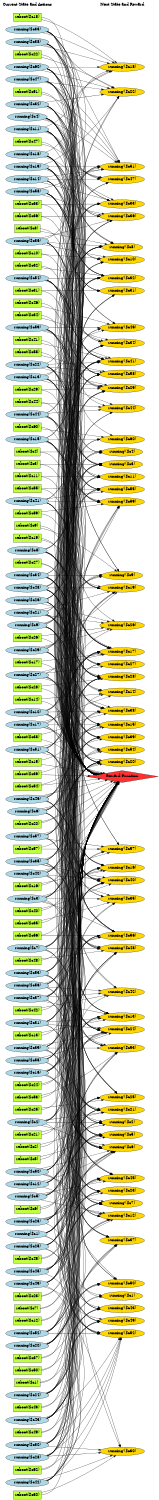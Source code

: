 digraph G {
	graph [bb="0,0,693,6542",
		fontname=Helvetica,
		fontsize=16,
		rankdir=LR,
		ranksep=2.00,
		ratio=auto,
		size="7.5,10"
	];
	node [fontsize=16,
		label="\N"
	];
	{
		graph [rank=same];
		"running($c59)"	[color=black,
			fillcolor=lightblue,
			height=0.51069,
			pos="116.5,5113",
			shape=ellipse,
			style=filled,
			width=2.632];
		"running($c47)"	[color=black,
			fillcolor=lightblue,
			height=0.51069,
			pos="116.5,6198",
			shape=ellipse,
			style=filled,
			width=2.632];
		"reboot($c9)"	[color=black,
			fillcolor=olivedrab1,
			height=0.5,
			pos="116.5,4248",
			shape=box,
			style=filled,
			width=1.5694];
		"running($c35)"	[color=black,
			fillcolor=lightblue,
			height=0.51069,
			pos="116.5,2784",
			shape=ellipse,
			style=filled,
			width=2.632];
		"running($c19)"	[color=black,
			fillcolor=lightblue,
			height=0.51069,
			pos="116.5,5817",
			shape=ellipse,
			style=filled,
			width=2.632];
		"running($c1)"	[color=black,
			fillcolor=lightblue,
			height=0.51069,
			pos="116.5,1156",
			shape=ellipse,
			style=filled,
			width=2.4356];
		"reboot($c1)"	[color=black,
			fillcolor=olivedrab1,
			height=0.5,
			pos="116.5,505",
			shape=box,
			style=filled,
			width=1.5694];
		"running($c2)"	[color=black,
			fillcolor=lightblue,
			height=0.51069,
			pos="116.5,1645",
			shape=ellipse,
			style=filled,
			width=2.4356];
		"reboot($c21)"	[color=black,
			fillcolor=olivedrab1,
			height=0.5,
			pos="116.5,1591",
			shape=box,
			style=filled,
			width=1.7083];
		"reboot($c33)"	[color=black,
			fillcolor=olivedrab1,
			height=0.5,
			pos="116.5,5653",
			shape=box,
			style=filled,
			width=1.7083];
		"reboot($c45)"	[color=black,
			fillcolor=olivedrab1,
			height=0.5,
			pos="116.5,1047",
			shape=box,
			style=filled,
			width=1.7083];
		"reboot($c57)"	[color=black,
			fillcolor=olivedrab1,
			height=0.5,
			pos="116.5,2838",
			shape=box,
			style=filled,
			width=1.7083];
		"running($c50)"	[color=black,
			fillcolor=lightblue,
			height=0.51069,
			pos="116.5,1429",
			shape=ellipse,
			style=filled,
			width=2.632];
		"running($c34)"	[color=black,
			fillcolor=lightblue,
			height=0.51069,
			pos="116.5,4032",
			shape=ellipse,
			style=filled,
			width=2.632];
		"running($c22)"	[color=black,
			fillcolor=lightblue,
			height=0.51069,
			pos="116.5,4951",
			shape=ellipse,
			style=filled,
			width=2.632];
		"reboot($c17)"	[color=black,
			fillcolor=olivedrab1,
			height=0.5,
			pos="116.5,3650",
			shape=box,
			style=filled,
			width=1.7083];
		"running($c10)"	[color=black,
			fillcolor=lightblue,
			height=0.51069,
			pos="116.5,3434",
			shape=ellipse,
			style=filled,
			width=2.632];
		"reboot($c29)"	[color=black,
			fillcolor=olivedrab1,
			height=0.5,
			pos="116.5,4842",
			shape=box,
			style=filled,
			width=1.7083];
		"reboot($c8)"	[color=black,
			fillcolor=olivedrab1,
			height=0.5,
			pos="116.5,5545",
			shape=box,
			style=filled,
			width=1.5694];
		"running($c58)"	[color=black,
			fillcolor=lightblue,
			height=0.51069,
			pos="116.5,5707",
			shape=ellipse,
			style=filled,
			width=2.632];
		"running($c46)"	[color=black,
			fillcolor=lightblue,
			height=0.51069,
			pos="116.5,3055",
			shape=ellipse,
			style=filled,
			width=2.632];
		"running($c18)"	[color=black,
			fillcolor=lightblue,
			height=0.51069,
			pos="116.5,5872",
			shape=ellipse,
			style=filled,
			width=2.632];
		"running($c9)"	[color=black,
			fillcolor=lightblue,
			height=0.51069,
			pos="116.5,3812",
			shape=ellipse,
			style=filled,
			width=2.4356];
		"reboot($c60)"	[color=black,
			fillcolor=olivedrab1,
			height=0.5,
			pos="116.5,4680",
			shape=box,
			style=filled,
			width=1.7083];
		"reboot($c20)"	[color=black,
			fillcolor=olivedrab1,
			height=0.5,
			pos="116.5,2946",
			shape=box,
			style=filled,
			width=1.7083];
		"reboot($c32)"	[color=black,
			fillcolor=olivedrab1,
			height=0.5,
			pos="116.5,5383",
			shape=box,
			style=filled,
			width=1.7083];
		"reboot($c44)"	[color=black,
			fillcolor=olivedrab1,
			height=0.5,
			pos="116.5,4788",
			shape=box,
			style=filled,
			width=1.7083];
		"reboot($c56)"	[color=black,
			fillcolor=olivedrab1,
			height=0.5,
			pos="116.5,2459",
			shape=box,
			style=filled,
			width=1.7083];
		"running($c45)"	[color=black,
			fillcolor=lightblue,
			height=0.51069,
			pos="116.5,993",
			shape=ellipse,
			style=filled,
			width=2.632];
		"reboot($c16)"	[color=black,
			fillcolor=olivedrab1,
			height=0.5,
			pos="116.5,2675",
			shape=box,
			style=filled,
			width=1.7083];
		"running($c33)"	[color=black,
			fillcolor=lightblue,
			height=0.51069,
			pos="116.5,6416",
			shape=ellipse,
			style=filled,
			width=2.632];
		"reboot($c28)"	[color=black,
			fillcolor=olivedrab1,
			height=0.5,
			pos="116.5,3542",
			shape=box,
			style=filled,
			width=1.7083];
		"running($c21)"	[color=black,
			fillcolor=lightblue,
			height=0.51069,
			pos="116.5,3867",
			shape=ellipse,
			style=filled,
			width=2.632];
		"running($c49)"	[color=black,
			fillcolor=lightblue,
			height=0.51069,
			pos="116.5,938",
			shape=ellipse,
			style=filled,
			width=2.632];
		"running($c37)"	[color=black,
			fillcolor=lightblue,
			height=0.51069,
			pos="116.5,2187",
			shape=ellipse,
			style=filled,
			width=2.632];
		"running($c25)"	[color=black,
			fillcolor=lightblue,
			height=0.51069,
			pos="116.5,1101",
			shape=ellipse,
			style=filled,
			width=2.632];
		"running($c13)"	[color=black,
			fillcolor=lightblue,
			height=0.51069,
			pos="116.5,4896",
			shape=ellipse,
			style=filled,
			width=2.632];
		"reboot($c3)"	[color=black,
			fillcolor=olivedrab1,
			height=0.5,
			pos="116.5,4518",
			shape=box,
			style=filled,
			width=1.5694];
		"Current State and Actions"	[color=black,
			fillcolor=white,
			height=0.5,
			pos="116.5,6524",
			shape=plaintext,
			style=bold,
			width=3.2361];
		"running($c8)"	[color=black,
			fillcolor=lightblue,
			height=0.51069,
			pos="116.5,4140",
			shape=ellipse,
			style=filled,
			width=2.4356];
		"reboot($c31)"	[color=black,
			fillcolor=olivedrab1,
			height=0.5,
			pos="116.5,5275",
			shape=box,
			style=filled,
			width=1.7083];
		"reboot($c43)"	[color=black,
			fillcolor=olivedrab1,
			height=0.5,
			pos="116.5,397",
			shape=box,
			style=filled,
			width=1.7083];
		"reboot($c55)"	[color=black,
			fillcolor=olivedrab1,
			height=0.5,
			pos="116.5,4410",
			shape=box,
			style=filled,
			width=1.7083];
		"running($c52)"	[color=black,
			fillcolor=lightblue,
			height=0.51069,
			pos="116.5,722",
			shape=ellipse,
			style=filled,
			width=2.632];
		"running($c40)"	[color=black,
			fillcolor=lightblue,
			height=0.51069,
			pos="116.5,2729",
			shape=ellipse,
			style=filled,
			width=2.632];
		"reboot($c15)"	[color=black,
			fillcolor=olivedrab1,
			height=0.5,
			pos="116.5,3217",
			shape=box,
			style=filled,
			width=1.7083];
		"running($c12)"	[color=black,
			fillcolor=lightblue,
			height=0.51069,
			pos="116.5,1374",
			shape=ellipse,
			style=filled,
			width=2.632];
		"reboot($c27)"	[color=black,
			fillcolor=olivedrab1,
			height=0.5,
			pos="116.5,4086",
			shape=box,
			style=filled,
			width=1.7083];
		"reboot($c39)"	[color=black,
			fillcolor=olivedrab1,
			height=0.5,
			pos="116.5,3163",
			shape=box,
			style=filled,
			width=1.7083];
		"running($c48)"	[color=black,
			fillcolor=lightblue,
			height=0.51069,
			pos="116.5,3977",
			shape=ellipse,
			style=filled,
			width=2.632];
		"running($c36)"	[color=black,
			fillcolor=lightblue,
			height=0.51069,
			pos="116.5,5491",
			shape=ellipse,
			style=filled,
			width=2.632];
		"running($c24)"	[color=black,
			fillcolor=lightblue,
			height=0.51069,
			pos="116.5,451",
			shape=ellipse,
			style=filled,
			width=2.632];
		"reboot($c2)"	[color=black,
			fillcolor=olivedrab1,
			height=0.5,
			pos="116.5,1537",
			shape=box,
			style=filled,
			width=1.5694];
		"running($c7)"	[color=black,
			fillcolor=lightblue,
			height=0.51069,
			pos="116.5,2405",
			shape=ellipse,
			style=filled,
			width=2.4356];
		"reboot($c30)"	[color=black,
			fillcolor=olivedrab1,
			height=0.5,
			pos="116.5,18",
			shape=box,
			style=filled,
			width=1.7083];
		"reboot($c42)"	[color=black,
			fillcolor=olivedrab1,
			height=0.5,
			pos="116.5,2133",
			shape=box,
			style=filled,
			width=1.7083];
		"reboot($c54)"	[color=black,
			fillcolor=olivedrab1,
			height=0.5,
			pos="116.5,3109",
			shape=box,
			style=filled,
			width=1.7083];
		"running($c51)"	[color=black,
			fillcolor=lightblue,
			height=0.51069,
			pos="116.5,3271",
			shape=ellipse,
			style=filled,
			width=2.632];
		"reboot($c14)"	[color=black,
			fillcolor=olivedrab1,
			height=0.5,
			pos="116.5,3488",
			shape=box,
			style=filled,
			width=1.7083];
		"reboot($c26)"	[color=black,
			fillcolor=olivedrab1,
			height=0.5,
			pos="116.5,3758",
			shape=box,
			style=filled,
			width=1.7083];
		"running($c23)"	[color=black,
			fillcolor=lightblue,
			height=0.51069,
			pos="116.5,1211",
			shape=ellipse,
			style=filled,
			width=2.632];
		"reboot($c38)"	[color=black,
			fillcolor=olivedrab1,
			height=0.5,
			pos="116.5,3325",
			shape=box,
			style=filled,
			width=1.7083];
		"running($c11)"	[color=black,
			fillcolor=lightblue,
			height=0.51069,
			pos="116.5,5980",
			shape=ellipse,
			style=filled,
			width=2.632];
		"running($c27)"	[color=black,
			fillcolor=lightblue,
			height=0.51069,
			pos="116.5,3596",
			shape=ellipse,
			style=filled,
			width=2.632];
		"running($c15)"	[color=black,
			fillcolor=lightblue,
			height=0.51069,
			pos="116.5,4626",
			shape=ellipse,
			style=filled,
			width=2.632];
		"reboot($c5)"	[color=black,
			fillcolor=olivedrab1,
			height=0.5,
			pos="116.5,1483",
			shape=box,
			style=filled,
			width=1.5694];
		"running($c39)"	[color=black,
			fillcolor=lightblue,
			height=0.51069,
			pos="116.5,1971",
			shape=ellipse,
			style=filled,
			width=2.632];
		"running($c6)"	[color=black,
			fillcolor=lightblue,
			height=0.51069,
			pos="116.5,3000",
			shape=ellipse,
			style=filled,
			width=2.4356];
		"reboot($c41)"	[color=black,
			fillcolor=olivedrab1,
			height=0.5,
			pos="116.5,5059",
			shape=box,
			style=filled,
			width=1.7083];
		"reboot($c53)"	[color=black,
			fillcolor=olivedrab1,
			height=0.5,
			pos="116.5,1753",
			shape=box,
			style=filled,
			width=1.7083];
		"running($c30)"	[color=black,
			fillcolor=lightblue,
			height=0.51069,
			pos="116.5,235",
			shape=ellipse,
			style=filled,
			width=2.632];
		"reboot($c13)"	[color=black,
			fillcolor=olivedrab1,
			height=0.5,
			pos="116.5,2025",
			shape=box,
			style=filled,
			width=1.7083];
		"reboot($c25)"	[color=black,
			fillcolor=olivedrab1,
			height=0.5,
			pos="116.5,1699",
			shape=box,
			style=filled,
			width=1.7083];
		"reboot($c37)"	[color=black,
			fillcolor=olivedrab1,
			height=0.5,
			pos="116.5,613",
			shape=box,
			style=filled,
			width=1.7083];
		"reboot($c49)"	[color=black,
			fillcolor=olivedrab1,
			height=0.5,
			pos="116.5,289",
			shape=box,
			style=filled,
			width=1.7083];
		"running($c54)"	[color=black,
			fillcolor=lightblue,
			height=0.51069,
			pos="116.5,5329",
			shape=ellipse,
			style=filled,
			width=2.632];
		"running($c42)"	[color=black,
			fillcolor=lightblue,
			height=0.51069,
			pos="116.5,72",
			shape=ellipse,
			style=filled,
			width=2.632];
		"running($c38)"	[color=black,
			fillcolor=lightblue,
			height=0.51069,
			pos="116.5,6361",
			shape=ellipse,
			style=filled,
			width=2.632];
		"running($c26)"	[color=black,
			fillcolor=lightblue,
			height=0.51069,
			pos="116.5,3922",
			shape=ellipse,
			style=filled,
			width=2.632];
		"running($c14)"	[color=black,
			fillcolor=lightblue,
			height=0.51069,
			pos="116.5,5762",
			shape=ellipse,
			style=filled,
			width=2.632];
		"reboot($c4)"	[color=black,
			fillcolor=olivedrab1,
			height=0.5,
			pos="116.5,4572",
			shape=box,
			style=filled,
			width=1.5694];
		"reboot($c40)"	[color=black,
			fillcolor=olivedrab1,
			height=0.5,
			pos="116.5,2567",
			shape=box,
			style=filled,
			width=1.7083];
		"reboot($c52)"	[color=black,
			fillcolor=olivedrab1,
			height=0.5,
			pos="116.5,126",
			shape=box,
			style=filled,
			width=1.7083];
		"running($c5)"	[color=black,
			fillcolor=lightblue,
			height=0.51069,
			pos="116.5,1319",
			shape=ellipse,
			style=filled,
			width=2.4356];
		"running($c41)"	[color=black,
			fillcolor=lightblue,
			height=0.51069,
			pos="116.5,4356",
			shape=ellipse,
			style=filled,
			width=2.632];
		"reboot($c12)"	[color=black,
			fillcolor=olivedrab1,
			height=0.5,
			pos="116.5,776",
			shape=box,
			style=filled,
			width=1.7083];
		"reboot($c24)"	[color=black,
			fillcolor=olivedrab1,
			height=0.5,
			pos="116.5,1807",
			shape=box,
			style=filled,
			width=1.7083];
		"reboot($c36)"	[color=black,
			fillcolor=olivedrab1,
			height=0.5,
			pos="116.5,5599",
			shape=box,
			style=filled,
			width=1.7083];
		"reboot($c48)"	[color=black,
			fillcolor=olivedrab1,
			height=0.5,
			pos="116.5,2351",
			shape=box,
			style=filled,
			width=1.7083];
		"running($c53)"	[color=black,
			fillcolor=lightblue,
			height=0.51069,
			pos="116.5,2297",
			shape=ellipse,
			style=filled,
			width=2.632];
		"running($c57)"	[color=black,
			fillcolor=lightblue,
			height=0.51069,
			pos="116.5,2892",
			shape=ellipse,
			style=filled,
			width=2.632];
		"reboot($c7)"	[color=black,
			fillcolor=olivedrab1,
			height=0.5,
			pos="116.5,830",
			shape=box,
			style=filled,
			width=1.5694];
		"running($c29)"	[color=black,
			fillcolor=lightblue,
			height=0.51069,
			pos="116.5,3704",
			shape=ellipse,
			style=filled,
			width=2.632];
		"running($c17)"	[color=black,
			fillcolor=lightblue,
			height=0.51069,
			pos="116.5,3379",
			shape=ellipse,
			style=filled,
			width=2.632];
		"reboot($c51)"	[color=black,
			fillcolor=olivedrab1,
			height=0.5,
			pos="116.5,6144",
			shape=box,
			style=filled,
			width=1.7083];
		"running($c4)"	[color=black,
			fillcolor=lightblue,
			height=0.51069,
			pos="116.5,6035",
			shape=ellipse,
			style=filled,
			width=2.4356];
		"reboot($c11)"	[color=black,
			fillcolor=olivedrab1,
			height=0.5,
			pos="116.5,4464",
			shape=box,
			style=filled,
			width=1.7083];
		"reboot($c23)"	[color=black,
			fillcolor=olivedrab1,
			height=0.5,
			pos="116.5,884",
			shape=box,
			style=filled,
			width=1.7083];
		"reboot($c35)"	[color=black,
			fillcolor=olivedrab1,
			height=0.5,
			pos="116.5,2513",
			shape=box,
			style=filled,
			width=1.7083];
		"reboot($c47)"	[color=black,
			fillcolor=olivedrab1,
			height=0.5,
			pos="116.5,5926",
			shape=box,
			style=filled,
			width=1.7083];
		"running($c60)"	[color=black,
			fillcolor=lightblue,
			height=0.51069,
			pos="116.5,6253",
			shape=ellipse,
			style=filled,
			width=2.632];
		"reboot($c59)"	[color=black,
			fillcolor=olivedrab1,
			height=0.5,
			pos="116.5,4302",
			shape=box,
			style=filled,
			width=1.7083];
		"running($c56)"	[color=black,
			fillcolor=lightblue,
			height=0.51069,
			pos="116.5,2242",
			shape=ellipse,
			style=filled,
			width=2.632];
		"running($c44)"	[color=black,
			fillcolor=lightblue,
			height=0.51069,
			pos="116.5,4734",
			shape=ellipse,
			style=filled,
			width=2.632];
		"running($c32)"	[color=black,
			fillcolor=lightblue,
			height=0.51069,
			pos="116.5,6090",
			shape=ellipse,
			style=filled,
			width=2.632];
		"running($c20)"	[color=black,
			fillcolor=lightblue,
			height=0.51069,
			pos="116.5,667",
			shape=ellipse,
			style=filled,
			width=2.632];
		"reboot($c19)"	[color=black,
			fillcolor=olivedrab1,
			height=0.5,
			pos="116.5,4194",
			shape=box,
			style=filled,
			width=1.7083];
		"running($c16)"	[color=black,
			fillcolor=lightblue,
			height=0.51069,
			pos="116.5,1861",
			shape=ellipse,
			style=filled,
			width=2.632];
		"reboot($c6)"	[color=black,
			fillcolor=olivedrab1,
			height=0.5,
			pos="116.5,1265",
			shape=box,
			style=filled,
			width=1.5694];
		"running($c28)"	[color=black,
			fillcolor=lightblue,
			height=0.51069,
			pos="116.5,180",
			shape=ellipse,
			style=filled,
			width=2.632];
		"reboot($c50)"	[color=black,
			fillcolor=olivedrab1,
			height=0.5,
			pos="116.5,559",
			shape=box,
			style=filled,
			width=1.7083];
		"reboot($c10)"	[color=black,
			fillcolor=olivedrab1,
			height=0.5,
			pos="116.5,5437",
			shape=box,
			style=filled,
			width=1.7083];
		"running($c3)"	[color=black,
			fillcolor=lightblue,
			height=0.51069,
			pos="116.5,2621",
			shape=ellipse,
			style=filled,
			width=2.4356];
		"reboot($c22)"	[color=black,
			fillcolor=olivedrab1,
			height=0.5,
			pos="116.5,6307",
			shape=box,
			style=filled,
			width=1.7083];
		"reboot($c34)"	[color=black,
			fillcolor=olivedrab1,
			height=0.5,
			pos="116.5,5167",
			shape=box,
			style=filled,
			width=1.7083];
		"reboot($c46)"	[color=black,
			fillcolor=olivedrab1,
			height=0.5,
			pos="116.5,5221",
			shape=box,
			style=filled,
			width=1.7083];
		"reboot($c58)"	[color=black,
			fillcolor=olivedrab1,
			height=0.5,
			pos="116.5,5005",
			shape=box,
			style=filled,
			width=1.7083];
		"running($c55)"	[color=black,
			fillcolor=lightblue,
			height=0.51069,
			pos="116.5,1916",
			shape=ellipse,
			style=filled,
			width=2.632];
		"running($c43)"	[color=black,
			fillcolor=lightblue,
			height=0.51069,
			pos="116.5,343",
			shape=ellipse,
			style=filled,
			width=2.632];
		"reboot($c18)"	[color=black,
			fillcolor=olivedrab1,
			height=0.5,
			pos="116.5,6470",
			shape=box,
			style=filled,
			width=1.7083];
		"running($c31)"	[color=black,
			fillcolor=lightblue,
			height=0.51069,
			pos="116.5,2079",
			shape=ellipse,
			style=filled,
			width=2.632];
	}
	{
		graph [rank=same];
		"running'($c45)"	[color=black,
			fillcolor=gold1,
			height=0.51069,
			pos="535,1414",
			shape=ellipse,
			style=filled,
			width=2.7302];
		"running'($c7)"	[color=black,
			fillcolor=gold1,
			height=0.51069,
			pos="535,1304",
			shape=ellipse,
			style=filled,
			width=2.5142];
		"running'($c57)"	[color=black,
			fillcolor=gold1,
			height=0.51069,
			pos="535,2838",
			shape=ellipse,
			style=filled,
			width=2.7302];
		"Next State and Reward"	[color=black,
			fillcolor=white,
			height=0.5,
			pos="535,6524",
			shape=plaintext,
			style=bold,
			width=2.9167];
		"running'($c21)"	[color=black,
			fillcolor=gold1,
			height=0.51069,
			pos="535,1700",
			shape=ellipse,
			style=filled,
			width=2.7302];
		"running'($c33)"	[color=black,
			fillcolor=gold1,
			height=0.51069,
			pos="535,5653",
			shape=ellipse,
			style=filled,
			width=2.7302];
		"running'($c17)"	[color=black,
			fillcolor=gold1,
			height=0.51069,
			pos="535,3696",
			shape=ellipse,
			style=filled,
			width=2.7302];
		"running'($c29)"	[color=black,
			fillcolor=gold1,
			height=0.51069,
			pos="535,4849",
			shape=ellipse,
			style=filled,
			width=2.7302];
		"running'($c50)"	[color=black,
			fillcolor=gold1,
			height=0.51069,
			pos="535,942",
			shape=ellipse,
			style=filled,
			width=2.7302];
		"running'($c34)"	[color=black,
			fillcolor=gold1,
			height=0.51069,
			pos="535,5052",
			shape=ellipse,
			style=filled,
			width=2.7302];
		"running'($c46)"	[color=black,
			fillcolor=gold1,
			height=0.51069,
			pos="535,5113",
			shape=ellipse,
			style=filled,
			width=2.7302];
		"running'($c6)"	[color=black,
			fillcolor=gold1,
			height=0.51069,
			pos="535,1535",
			shape=ellipse,
			style=filled,
			width=2.5142];
		"running'($c10)"	[color=black,
			fillcolor=gold1,
			height=0.51069,
			pos="535,5410",
			shape=ellipse,
			style=filled,
			width=2.7302];
		"running'($c22)"	[color=black,
			fillcolor=gold1,
			height=0.51069,
			pos="535,6144",
			shape=ellipse,
			style=filled,
			width=2.7302];
		"running'($c58)"	[color=black,
			fillcolor=gold1,
			height=0.51069,
			pos="535,4929",
			shape=ellipse,
			style=filled,
			width=2.7302];
		"running'($c18)"	[color=black,
			fillcolor=gold1,
			height=0.51069,
			pos="535,6253",
			shape=ellipse,
			style=filled,
			width=2.7302];
		"running'($c9)"	[color=black,
			fillcolor=gold1,
			height=0.51069,
			pos="535,4032",
			shape=ellipse,
			style=filled,
			width=2.5142];
		"running'($c31)"	[color=black,
			fillcolor=gold1,
			height=0.51069,
			pos="535,5274",
			shape=ellipse,
			style=filled,
			width=2.7302];
		"running'($c1)"	[color=black,
			fillcolor=gold1,
			height=0.51069,
			pos="535,887",
			shape=ellipse,
			style=filled,
			width=2.5142];
		"running'($c43)"	[color=black,
			fillcolor=gold1,
			height=0.51069,
			pos="535,832",
			shape=ellipse,
			style=filled,
			width=2.7302];
		"running'($c55)"	[color=black,
			fillcolor=gold1,
			height=0.51069,
			pos="535,4407",
			shape=ellipse,
			style=filled,
			width=2.7302];
		"running'($c27)"	[color=black,
			fillcolor=gold1,
			height=0.51069,
			pos="535,3641",
			shape=ellipse,
			style=filled,
			width=2.7302];
		"running'($c39)"	[color=black,
			fillcolor=gold1,
			height=0.51069,
			pos="535,3324",
			shape=ellipse,
			style=filled,
			width=2.7302];
		"running'($c15)"	[color=black,
			fillcolor=gold1,
			height=0.51069,
			pos="535,3379",
			shape=ellipse,
			style=filled,
			width=2.7302];
		"running'($c60)"	[color=black,
			fillcolor=gold1,
			height=0.51069,
			pos="535,4627",
			shape=ellipse,
			style=filled,
			width=2.7302];
		"running'($c20)"	[color=black,
			fillcolor=gold1,
			height=0.51069,
			pos="535,3214",
			shape=ellipse,
			style=filled,
			width=2.7302];
		"running'($c8)"	[color=black,
			fillcolor=gold1,
			height=0.51069,
			pos="535,5465",
			shape=ellipse,
			style=filled,
			width=2.5142];
		"running'($c56)"	[color=black,
			fillcolor=gold1,
			height=0.51069,
			pos="535,2460",
			shape=ellipse,
			style=filled,
			width=2.7302];
		"running'($c32)"	[color=black,
			fillcolor=gold1,
			height=0.51069,
			pos="535,5329",
			shape=ellipse,
			style=filled,
			width=2.7302];
		"running'($c44)"	[color=black,
			fillcolor=gold1,
			height=0.51069,
			pos="535,4761",
			shape=ellipse,
			style=filled,
			width=2.7302];
		"running'($c16)"	[color=black,
			fillcolor=gold1,
			height=0.51069,
			pos="535,2757",
			shape=ellipse,
			style=filled,
			width=2.7302];
		"running'($c28)"	[color=black,
			fillcolor=gold1,
			height=0.51069,
			pos="535,3586",
			shape=ellipse,
			style=filled,
			width=2.7302];
		"running'($c41)"	[color=black,
			fillcolor=gold1,
			height=0.51069,
			pos="535,4984",
			shape=ellipse,
			style=filled,
			width=2.7302];
		"running'($c3)"	[color=black,
			fillcolor=gold1,
			height=0.51069,
			pos="535,4517",
			shape=ellipse,
			style=filled,
			width=2.5142];
		"running'($c53)"	[color=black,
			fillcolor=gold1,
			height=0.51069,
			pos="535,1971",
			shape=ellipse,
			style=filled,
			width=2.7302];
		"running'($c13)"	[color=black,
			fillcolor=gold1,
			height=0.51069,
			pos="535,2107",
			shape=ellipse,
			style=filled,
			width=2.7302];
		"Reward Function"	[color=black,
			fillcolor=firebrick1,
			height=0.72222,
			pos="535,3152",
			shape=diamond,
			style=filled,
			width=4.3889];
		"running'($c49)"	[color=black,
			fillcolor=gold1,
			height=0.51069,
			pos="535,777",
			shape=ellipse,
			style=filled,
			width=2.7302];
		"running'($c25)"	[color=black,
			fillcolor=gold1,
			height=0.51069,
			pos="535,1755",
			shape=ellipse,
			style=filled,
			width=2.7302];
		"running'($c37)"	[color=black,
			fillcolor=gold1,
			height=0.51069,
			pos="535,1063",
			shape=ellipse,
			style=filled,
			width=2.7302];
		"running'($c30)"	[color=black,
			fillcolor=gold1,
			height=0.51069,
			pos="535,208",
			shape=ellipse,
			style=filled,
			width=2.7302];
		"running'($c42)"	[color=black,
			fillcolor=gold1,
			height=0.51069,
			pos="535,2215",
			shape=ellipse,
			style=filled,
			width=2.7302];
		"running'($c2)"	[color=black,
			fillcolor=gold1,
			height=0.51069,
			pos="535,1645",
			shape=ellipse,
			style=filled,
			width=2.5142];
		"running'($c54)"	[color=black,
			fillcolor=gold1,
			height=0.51069,
			pos="535,3269",
			shape=ellipse,
			style=filled,
			width=2.7302];
		"running'($c38)"	[color=black,
			fillcolor=gold1,
			height=0.51069,
			pos="535,3458",
			shape=ellipse,
			style=filled,
			width=2.7302];
		"running'($c14)"	[color=black,
			fillcolor=gold1,
			height=0.51069,
			pos="535,3525",
			shape=ellipse,
			style=filled,
			width=2.7302];
		"running'($c26)"	[color=black,
			fillcolor=gold1,
			height=0.51069,
			pos="535,3812",
			shape=ellipse,
			style=filled,
			width=2.7302];
		"running'($c51)"	[color=black,
			fillcolor=gold1,
			height=0.51069,
			pos="535,5817",
			shape=ellipse,
			style=filled,
			width=2.7302];
		"running'($c23)"	[color=black,
			fillcolor=gold1,
			height=0.51069,
			pos="535,1359",
			shape=ellipse,
			style=filled,
			width=2.7302];
		"running'($c35)"	[color=black,
			fillcolor=gold1,
			height=0.51069,
			pos="535,2621",
			shape=ellipse,
			style=filled,
			width=2.7302];
		"running'($c5)"	[color=black,
			fillcolor=gold1,
			height=0.51069,
			pos="535,1590",
			shape=ellipse,
			style=filled,
			width=2.5142];
		"running'($c11)"	[color=black,
			fillcolor=gold1,
			height=0.51069,
			pos="535,4462",
			shape=ellipse,
			style=filled,
			width=2.7302];
		"running'($c47)"	[color=black,
			fillcolor=gold1,
			height=0.51069,
			pos="535,5762",
			shape=ellipse,
			style=filled,
			width=2.7302];
		"running'($c59)"	[color=black,
			fillcolor=gold1,
			height=0.51069,
			pos="535,4352",
			shape=ellipse,
			style=filled,
			width=2.7302];
		"running'($c19)"	[color=black,
			fillcolor=gold1,
			height=0.51069,
			pos="535,3977",
			shape=ellipse,
			style=filled,
			width=2.7302];
		"running'($c4)"	[color=black,
			fillcolor=gold1,
			height=0.51069,
			pos="535,4572",
			shape=ellipse,
			style=filled,
			width=2.5142];
		"running'($c52)"	[color=black,
			fillcolor=gold1,
			height=0.51069,
			pos="535,722",
			shape=ellipse,
			style=filled,
			width=2.7302];
		"running'($c40)"	[color=black,
			fillcolor=gold1,
			height=0.51069,
			pos="535,2702",
			shape=ellipse,
			style=filled,
			width=2.7302];
		"running'($c12)"	[color=black,
			fillcolor=gold1,
			height=0.51069,
			pos="535,1249",
			shape=ellipse,
			style=filled,
			width=2.7302];
		"running'($c24)"	[color=black,
			fillcolor=gold1,
			height=0.51069,
			pos="535,2052",
			shape=ellipse,
			style=filled,
			width=2.7302];
		"running'($c36)"	[color=black,
			fillcolor=gold1,
			height=0.51069,
			pos="535,5598",
			shape=ellipse,
			style=filled,
			width=2.7302];
		"running'($c48)"	[color=black,
			fillcolor=gold1,
			height=0.51069,
			pos="535,2405",
			shape=ellipse,
			style=filled,
			width=2.7302];
	}
	"running($c59)" -> "running'($c29)"	[color=black,
		pos="e,466.99,4862.4 195,5102.5 208.32,5098.7 221.54,5093.3 233,5086 320.53,5030.1 292.25,4962 377,4902 400.73,4885.2 430.2,4873.4 457.18,\
4865.3",
		style=solid];
	"running($c59)" -> "running'($c46)"	[color=black,
		pos="e,436.37,5113 211.49,5113 275.28,5113 359.77,5113 426.28,5113",
		style=solid];
	"running($c59)" -> "running'($c55)"	[color=black,
		pos="e,436.48,4406.7 202.25,5105 213.72,5100.7 224.46,5094.6 233,5086 441.28,4875.2 163.19,4640.2 377,4435 390.63,4421.9 408.15,4413.8 \
426.52,4409",
		style=solid];
	"running($c59)" -> "running'($c28)"	[color=black,
		pos="e,437.18,3584 203.78,5105.7 214.9,5101.3 225.13,5095 233,5086 449.56,4838.8 153.95,3855.4 377,3614 390.28,3599.6 408.2,3591.1 427.17,\
3586.2",
		style=solid];
	"running($c59)" -> "running'($c41)"	[color=black,
		pos="e,471.49,4998.1 182.79,5099.8 199.33,5095.9 216.95,5091.2 233,5086 299.08,5064.5 311.2,5047.4 377,5025 404.31,5015.7 434.9,5007.3 \
461.77,5000.5",
		style=solid];
	"running($c59)" -> "Reward Function"	[pos="e,420.09,3159.1 203.95,5105.8 215.05,5101.4 225.23,5095.1 233,5086 508.36,4764.6 99.993,3507 377,3187 386.19,3176.4 397.83,3168.6 \
410.6,3162.9"];
	"running($c59)" -> "running'($c2)"	[color=black,
		pos="e,446.76,1640.7 204.23,5106 215.29,5101.6 225.38,5095.2 233,5086 475.09,4793.7 127.23,1958.8 377,1673 392.16,1655.7 414.04,1646.6 \
436.68,1642.3",
		style=solid];
	"running($c59)" -> "running'($c59)"	[color=black,
		pos="e,436.71,4351.4 202.38,5105.1 213.83,5100.8 224.53,5094.7 233,5086 456.2,4856.4 147.78,4603.6 377,4380 390.67,4366.7 408.37,4358.5 \
426.94,4353.6",
		style=solid];
	"running($c59)" -> "running'($c19)"	[color=black,
		pos="e,436.76,3975.5 203.21,5105.5 214.48,5101.2 224.91,5094.9 233,5086 558.67,4727 41.906,4355.2 377,4005 390.37,3991 408.12,3982.6 \
426.88,3977.7",
		style=solid];
	"running($c47)" -> "running'($c34)"	[color=black,
		pos="e,437.3,5054.3 203.21,6190.5 214.48,6186.2 224.91,6179.9 233,6171 559.77,5810.6 47.294,5443.7 377,5086 390.42,5071.4 408.48,5062.3 \
427.56,5056.8",
		style=solid];
	"running($c47)" -> "running'($c22)"	[color=black,
		pos="e,453.88,6154.4 195.84,6187.8 266.28,6178.7 369.75,6165.3 443.66,6155.7",
		style=solid];
	"running($c47)" -> "running'($c9)"	[color=black,
		pos="e,520.6,4050.3 203.94,6190.8 215.04,6186.4 225.22,6180.1 233,6171 501.05,5858.8 261.36,4719.9 377,4325 407.98,4219.2 480.15,4108.1 \
514.78,4058.6",
		style=solid];
	"running($c47)" -> "running'($c31)"	[color=black,
		pos="e,436.71,5272.9 202.96,6190.3 214.26,6186 224.76,6179.8 233,6171 500.62,5885.3 101.88,5580.5 377,5302 390.5,5288.3 408.22,5280 426.88,\
5275.2",
		style=solid];
	"running($c47)" -> "running'($c43)"	[color=black,
		pos="e,437.98,828.91 204.64,6191 215.57,6186.6 225.52,6180.2 233,6171 606.09,5713.5 -8.1123,1307.4 377,860 390.13,844.74 408.47,835.89 \
428,831.04",
		style=solid];
	"running($c47)" -> "running'($c44)"	[color=black,
		pos="e,458.94,4772.7 203.71,6190.6 214.84,6186.2 225.09,6179.9 233,6171 632.28,5719.2 10.524,5300.8 377,4822 394.65,4798.9 422.22,4784.6 \
449.37,4775.7",
		style=solid];
	"running($c47)" -> "Reward Function"	[pos="e,419.38,3159 204.18,6191 215.24,6186.6 225.35,6180.2 233,6171 657.98,5661 -50.602,3694.8 377,3187 385.97,3176.3 397.41,3168.5 410.02,\
3162.8"];
	"running($c47)" -> "running'($c51)"	[color=black,
		pos="e,524.02,5835.6 194.15,6187.3 207.7,6183.5 221.22,6178.2 233,6171 373.42,6085.3 481.11,5911.5 519.13,5844.4",
		style=solid];
	"running($c47)" -> "running'($c47)"	[color=black,
		pos="e,436.76,5763.6 200.01,6189.3 212.05,6185.1 223.55,6179.3 233,6171 369.15,6051.7 237.73,5905.6 377,5790 391.26,5778.2 408.81,5770.6 \
426.94,5765.9",
		style=solid];
	"reboot($c9)" -> "running'($c9)"	[color=black,
		pos="e,511.28,4050 173.02,4238.9 192.43,4234.7 214.09,4228.9 233,4221 339.27,4176.7 450.55,4096.5 503.07,4056.4",
		style=solid];
	"reboot($c9)" -> "Reward Function"	[pos="e,421.58,3159.5 173.05,4247.9 194.68,4244.9 217.87,4237.6 233,4221 545.78,3878.3 62.457,3528.1 377,3187 386.67,3176.5 398.74,3168.8 \
411.86,3163.2"];
	"running($c35)" -> "running'($c6)"	[color=black,
		pos="e,445.62,1531.8 202.48,2776.2 214.06,2771.7 224.78,2765.3 233,2756 587.78,2356.8 10.147,1951.1 377,1563 392.34,1546.8 413.59,1538 \
435.52,1533.6",
		style=solid];
	"running($c35)" -> "running'($c10)"	[color=black,
		pos="e,451.18,5400.3 204.11,2791.1 215.19,2795.5 225.32,2801.9 233,2811 597.42,3244.7 35.079,4904.4 377,5356 392.67,5376.7 416.74,5389.5 \
441.36,5397.4",
		style=solid];
	"running($c35)" -> "running'($c58)"	[color=black,
		pos="e,450.56,4919.5 204,2791.2 215.09,2795.5 225.26,2801.9 233,2811 531.23,3161.2 95.901,4511.9 377,4876 392.67,4896.3 416.48,4908.9 \
440.84,4916.7",
		style=solid];
	"running($c35)" -> "running'($c39)"	[color=black,
		pos="e,436.42,3323.3 201.13,2792.3 212.89,2796.5 224.01,2802.5 233,2811 396.62,2965.2 209.34,3146.2 377,3296 390.91,3308.4 408.38,3316.3 \
426.56,3321",
		style=solid];
	"running($c35)" -> "running'($c44)"	[color=black,
		pos="e,491.22,4744.5 203.94,2791.2 215.03,2795.6 225.22,2801.9 233,2811 500.64,3122.7 171,4298.6 377,4654 400.38,4694.3 445.82,4722.8 \
481.82,4740.1",
		style=solid];
	"running($c35)" -> "Reward Function"	[pos="e,520.29,3128.1 193.74,2794.8 207.4,2798.6 221.07,2803.9 233,2811 366.96,2891.1 473.47,3050.7 515.08,3119.4"];
	"running($c35)" -> "running'($c2)"	[color=black,
		pos="e,445.34,1642 202.38,2776.1 213.98,2771.6 224.72,2765.2 233,2756 557.74,2395 41.339,2023.9 377,1673 392.35,1657 413.5,1648.2 435.3,\
1643.8",
		style=solid];
	"running($c35)" -> "running'($c35)"	[color=black,
		pos="e,481.47,2636.4 184.43,2771.1 200.6,2767 217.64,2762 233,2756 301.32,2729.1 310.01,2705.1 377,2675 407.48,2661.3 442.54,2649 471.79,\
2639.5",
		style=solid];
	"running($c35)" -> "running'($c40)"	[color=black,
		pos="e,462.01,2714.4 180.32,2770.4 232.82,2759.2 309.68,2743 377,2730 401.37,2725.3 427.93,2720.4 452.15,2716.1",
		style=solid];
	"running($c35)" -> "running'($c48)"	[color=black,
		pos="e,437.33,2407.3 198.13,2774.5 210.76,2770.3 222.93,2764.4 233,2756 353.76,2655.4 253.21,2529.9 377,2433 391.6,2421.6 409.31,2414.2 \
427.49,2409.6",
		style=solid];
	"running($c19)" -> "running'($c7)"	[color=black,
		pos="e,447.06,1299.6 203.49,5809.7 214.87,5805.1 225.26,5798.5 233,5789 545.57,5404.5 52.79,1706.7 377,1332 392.15,1314.5 414.16,1305.4 \
436.92,1301.2",
		style=solid];
	"running($c19)" -> "running'($c17)"	[color=black,
		pos="e,480.94,3711.4 203.16,5809.4 214.59,5804.9 225.07,5798.4 233,5789 521.43,5448.2 138.55,4162.5 377,3785 398.41,3751.1 437.65,3728.9 \
471.54,3715.1",
		style=solid];
	"running($c19)" -> "running'($c34)"	[color=black,
		pos="e,437.7,5055.1 201.53,5808.7 213.31,5804.3 224.33,5798 233,5789 454.45,5559.5 152.75,5312.8 377,5086 390.84,5072 408.98,5063.1 428,\
5057.6",
		style=solid];
	"running($c19)" -> "running'($c22)"	[color=black,
		pos="e,521.15,6125.4 190.94,5828.4 205.43,5832.4 220.12,5837.8 233,5845 361.1,5916.6 472.15,6057.9 515.08,6117",
		style=solid];
	"running($c19)" -> "running'($c58)"	[color=black,
		pos="e,436.79,4928 201.78,5808.9 213.52,5804.5 224.47,5798.1 233,5789 489.4,5515 112.32,5223 377,4957 390.55,4943.4 408.3,4935.1 426.96,\
4930.2",
		style=solid];
	"running($c19)" -> "Reward Function"	[pos="e,419.46,3159.1 203.3,5809.5 214.7,5805 225.15,5798.4 233,5789 603.46,5343.9 2.4388,3628.7 377,3187 386.01,3176.4 397.47,3168.6 \
410.09,3162.9"];
	"running($c19)" -> "running'($c51)"	[color=black,
		pos="e,436.37,5817 211.49,5817 275.28,5817 359.77,5817 426.28,5817",
		style=solid];
	"running($c19)" -> "running'($c5)"	[color=black,
		pos="e,447.08,1585.6 203.48,5809.7 214.86,5805.1 225.24,5798.5 233,5789 525.93,5429.5 73.184,1968.3 377,1618 392.17,1600.5 414.18,1591.5 \
436.95,1587.2",
		style=solid];
	"running($c19)" -> "running'($c19)"	[color=black,
		pos="e,437.39,3974.7 203.09,5809.3 214.52,5804.8 225.03,5798.3 233,5789 491.28,5486.5 109.57,4299.4 377,4005 390.3,3990.4 408.4,3981.7 \
427.59,3976.8",
		style=solid];
	"running($c19)" -> "running'($c36)"	[color=black,
		pos="e,441.62,5604 192.23,5805.9 206.39,5801.9 220.63,5796.5 233,5789 315.79,5739.1 292.72,5673.3 377,5626 393.65,5616.6 412.73,5610.3 \
431.71,5606",
		style=solid];
	"running($c1)" -> "running'($c1)"	[color=black,
		pos="e,445.89,890.26 191.82,1146.5 206.32,1142.4 220.8,1136.5 233,1128 326.85,1062.8 281.19,977.28 377,915 394.46,903.65 415.2,896.56 \
435.8,892.19",
		style=solid];
	"running($c1)" -> "running'($c28)"	[color=black,
		pos="e,436.87,3584.6 199.48,1162.1 212.35,1166.6 224.26,1173.6 233,1184 571.36,1588.3 33.704,3151.9 377,3552 389.97,3567.1 407.93,3576.4 \
427.08,3582",
		style=solid];
	"running($c1)" -> "running'($c3)"	[color=black,
		pos="e,446.78,4521.2 199.63,1162 212.48,1166.5 224.35,1173.5 233,1184 466.48,1467.9 134.93,4212.4 377,4489 392.17,4506.3 414.06,4515.4 \
436.7,4519.6",
		style=solid];
	"running($c1)" -> "running'($c53)"	[color=black,
		pos="e,513.99,1953 197.44,1163.3 210.67,1167.6 223.23,1174.2 233,1184 426.16,1377.5 254.48,1537.6 377,1782 410.33,1848.5 471.06,1912 \
506.43,1945.9",
		style=solid];
	"running($c1)" -> "running'($c13)"	[color=black,
		pos="e,436.66,2108.1 198.36,1162.8 211.42,1167.2 223.69,1173.9 233,1184 506.52,1479.8 94.538,1791.7 377,2079 390.47,2092.7 408.18,2101 \
426.83,2105.9",
		style=solid];
	"running($c1)" -> "Reward Function"	[pos="e,516.95,3128.9 199.27,1162.3 212.16,1166.8 224.13,1173.7 233,1184 477.16,1468.5 268.71,2506.1 377,2865 407.24,2965.2 475.33,3069.9 \
511.09,3120.7"];
	"running($c1)" -> "running'($c25)"	[color=black,
		pos="e,436.52,1754.8 196.96,1163.3 210.31,1167.7 223.05,1174.3 233,1184 411.43,1358.6 193.3,1557.9 377,1727 390.81,1739.7 408.33,1747.7 \
426.61,1752.5",
		style=solid];
	"running($c1)" -> "running'($c52)"	[color=black,
		pos="e,436.79,723.64 195.55,1148 209.2,1143.7 222.4,1137.3 233,1128 367.88,1009.1 238.54,864.66 377,750 391.28,738.17 408.83,730.62 426.97,\
725.91",
		style=solid];
	"running($c1)" -> "running'($c48)"	[color=black,
		pos="e,508.85,2387.3 198.56,1162.6 211.6,1167 223.81,1173.8 233,1184 550.92,1536.3 170.17,1814.9 377,2242 405.66,2301.2 463.94,2352.6 \
500.86,2381.2",
		style=solid];
	"reboot($c1)" -> "running'($c1)"	[color=black,
		pos="e,444.24,886.04 173.28,507.69 193.94,511.17 216.36,518.19 233,532 355.19,633.43 252.16,760.86 377,859 393.37,871.87 413.66,879.59 \
434.17,884.08",
		style=solid];
	"reboot($c1)" -> "Reward Function"	[pos="e,516.74,3129 173.09,504.44 195,507.28 218.38,514.7 233,532 400.59,730.41 304.95,2615.5 377,2865 406.04,2965.6 474.66,3070.1 510.81,\
3120.8"];
	"running($c2)" -> "running'($c21)"	[color=black,
		pos="e,454.13,1689.5 191,1654.7 261.63,1664 368.49,1678.1 444.14,1688.1",
		style=solid];
	"running($c2)" -> "running'($c6)"	[color=black,
		pos="e,459.87,1545.3 179.35,1632.2 196.83,1628.1 215.77,1623.3 233,1618 298.51,1597.9 310.98,1581.3 377,1563 400.34,1556.5 426.07,1551.2 \
449.83,1547",
		style=solid];
	"running($c2)" -> "running'($c31)"	[color=black,
		pos="e,500.44,5256.6 200.48,1650.5 213,1655 224.53,1661.8 233,1672 478.88,1969.1 208.25,4793.2 377,5140 401.39,5190.1 454.09,5228.8 491.7,\
5251.4",
		style=solid];
	"running($c2)" -> "running'($c27)"	[color=black,
		pos="e,437.31,3643.4 199.91,1650.7 212.57,1655.1 224.3,1661.8 233,1672 514.14,2000.7 87.222,3291.9 377,3613 390.25,3627.7 408.33,3636.4 \
427.51,3641.2",
		style=solid];
	"running($c2)" -> "running'($c41)"	[color=black,
		pos="e,437.77,4986.8 200.46,1650.6 212.98,1655 224.52,1661.8 233,1672 466.19,1953.1 136.42,4681.2 377,4956 390.18,4971.1 408.44,4979.8 \
427.85,4984.7",
		style=solid];
	"running($c2)" -> "Reward Function"	[pos="e,517.27,3128.8 199.53,1651 212.22,1655.4 224.07,1662 233,1672 411.2,1870.9 295.45,2610.7 377,2865 408.97,2964.7 476.3,3069.6 511.49,\
3120.6"];
	"running($c2)" -> "running'($c49)"	[color=black,
		pos="e,436.83,776.04 199.07,1638.6 211.82,1634.2 223.8,1627.7 233,1618 485.33,1351.6 117.68,1064.6 377,805 390.58,791.4 408.33,783.12 \
427,778.27",
		style=solid];
	"running($c2)" -> "running'($c2)"	[color=black,
		pos="e,444.43,1645 204.31,1645 271.34,1645 364.18,1645 434.26,1645",
		style=solid];
	"running($c2)" -> "running'($c24)"	[color=black,
		pos="e,460.64,2039.9 195.74,1652.9 209.21,1657.1 222.3,1663.1 233,1672 354.93,1773.1 260.36,1890.8 377,1998 397.42,2016.8 424.67,2029 \
450.72,2037.1",
		style=solid];
	"reboot($c21)" -> "running'($c21)"	[color=black,
		pos="e,455.91,1689 178.14,1603.6 195.94,1607.7 215.36,1612.7 233,1618 298.42,1637.8 311.08,1653.9 377,1672 399.1,1678.1 423.31,1683.1 \
445.97,1687.2",
		style=solid];
	"reboot($c21)" -> "Reward Function"	[pos="e,517.22,3128.9 178.03,1591.6 198.26,1595 219.16,1602.5 233,1618 418.62,1826.2 292.5,2599.2 377,2865 408.71,2964.8 476.16,3069.7 \
511.43,3120.6"];
	"reboot($c33)" -> "running'($c33)"	[color=black,
		pos="e,436.67,5653 178.06,5653 242.95,5653 347.24,5653 426.2,5653",
		style=solid];
	"reboot($c33)" -> "Reward Function"	[pos="e,419.5,3159.1 178.21,5652.8 198.59,5649.5 219.53,5642 233,5626 582.8,5210.8 25.066,3600.4 377,3187 386.03,3176.4 397.5,3168.6 410.13,\
3162.9"];
	"reboot($c45)" -> "running'($c45)"	[color=black,
		pos="e,437.46,1411.5 178.2,1050.8 197.4,1054.5 217.6,1061.4 233,1074 351.37,1170.5 256.11,1292.7 377,1386 391.68,1397.3 409.42,1404.6 \
427.61,1409.3",
		style=solid];
	"reboot($c45)" -> "Reward Function"	[pos="e,516.91,3129 178.03,1047.3 198.39,1050.6 219.36,1058.2 233,1074 493.48,1376.6 262.67,2482.4 377,2865 406.98,2965.3 475.19,3070 \
511.03,3120.7"];
	"reboot($c57)" -> "running'($c57)"	[color=black,
		pos="e,436.67,2838 178.06,2838 242.95,2838 347.24,2838 426.2,2838",
		style=solid];
	"reboot($c57)" -> "Reward Function"	[pos="e,516.91,3128.7 178.15,2845.9 196.52,2849.9 216.24,2855.9 233,2865 355.59,2931.3 464.43,3060.8 510.56,3120.5"];
	"running($c50)" -> "running'($c7)"	[color=black,
		pos="e,457.12,1313.5 182.65,1415.7 199.27,1411.7 216.97,1406.7 233,1401 299.85,1377.2 309.45,1353.8 377,1332 399.27,1324.8 423.94,1319.3 \
447,1315.2",
		style=solid];
	"running($c50)" -> "running'($c17)"	[color=black,
		pos="e,437.61,3698.5 204.04,1436.1 215.13,1440.5 225.28,1446.9 233,1456 551.5,1831.8 48.628,3300.8 377,3668 390.26,3682.8 408.45,3691.5 \
427.75,3696.4",
		style=solid];
	"running($c50)" -> "running'($c50)"	[color=black,
		pos="e,491.05,958.47 198.74,1419.8 211.22,1415.6 223.2,1409.5 233,1401 364.52,1286.5 264.18,1169 377,1036 405.08,1002.9 447.92,978.35 \
481.76,962.66",
		style=solid];
	"running($c50)" -> "running'($c6)"	[color=black,
		pos="e,480.01,1520.4 178.71,1443 196.27,1447.1 215.41,1451.6 233,1456 315.08,1476.4 409.33,1501.4 470.17,1517.7",
		style=solid];
	"running($c50)" -> "running'($c41)"	[color=black,
		pos="e,437.74,4986.9 204.24,1436 215.29,1440.4 225.39,1446.8 233,1456 481.09,1755.9 121.03,4662.8 377,4956 390.16,4971.1 408.41,4979.9 \
427.82,4984.7",
		style=solid];
	"running($c50)" -> "running'($c13)"	[color=black,
		pos="e,436.59,2107.2 201.89,1437 213.48,1441.2 224.35,1447.3 233,1456 433.7,1657.2 171.02,1883.2 377,2079 390.69,2092 408.24,2100.1 426.62,\
2104.9",
		style=solid];
	"running($c50)" -> "Reward Function"	[pos="e,517.1,3128.9 203.74,1436.4 214.87,1440.7 225.11,1447 233,1456 440.89,1692.3 283.62,2564.4 377,2865 408.06,2965 475.79,3069.8 511.28,\
3120.6"];
	"running($c50)" -> "running'($c4)"	[color=black,
		pos="e,446.82,4576.2 204.19,1436 215.26,1440.4 225.36,1446.8 233,1456 452.67,1720.1 150.39,4285.9 377,4544 392.2,4561.3 414.09,4570.3 \
436.73,4574.6",
		style=solid];
	"running($c50)" -> "running'($c40)"	[color=black,
		pos="e,452.39,2691.8 203.31,1436.4 214.56,1440.7 224.96,1447 233,1456 589.13,1853.4 41.51,2233 377,2648 393.4,2668.3 417.82,2681 442.54,\
2688.9",
		style=solid];
	"running($c50)" -> "running'($c12)"	[color=black,
		pos="e,444.65,1256.5 189.34,1417.2 204.24,1413.2 219.51,1407.9 233,1401 308.13,1362.4 300.72,1313.3 377,1277 394.86,1268.5 414.98,1262.6 \
434.7,1258.4",
		style=solid];
	"running($c34)" -> "running'($c57)"	[color=black,
		pos="e,520.49,2856.5 201.86,4024 213.6,4019.6 224.52,4013.2 233,4004 504.34,3710.9 245.04,3494 377,3117 411.75,3017.7 480.91,2912.8 514.62,\
2864.8",
		style=solid];
	"running($c34)" -> "running'($c34)"	[color=black,
		pos="e,441.73,5046.1 203.07,4039.6 214.36,4043.9 224.83,4050.1 233,4059 523.32,4373.4 90.758,4692.9 377,5011 391.4,5027 411.18,5037.1 \
431.86,5043.4",
		style=solid];
	"running($c34)" -> "running'($c9)"	[color=black,
		pos="e,444.28,4032 211.49,4032 277.79,4032 366.46,4032 434.04,4032",
		style=solid];
	"running($c34)" -> "running'($c8)"	[color=black,
		pos="e,445.84,5468.4 203.72,4039.4 214.85,4043.8 225.1,4050 233,4059 640.26,4520.9 -42.385,4986.1 377,5437 392.29,5453.4 413.64,5462.3 \
435.69,5466.7",
		style=solid];
	"running($c34)" -> "running'($c56)"	[color=black,
		pos="e,501.67,2477.3 202.63,4024.3 214.19,4019.8 224.86,4013.3 233,4004 440.06,3766.7 230.71,2872.9 377,2594 403.04,2544.3 455.89,2505.3 \
493.06,2482.5",
		style=solid];
	"running($c34)" -> "running'($c28)"	[color=black,
		pos="e,436.68,3587.5 199.2,4022.9 211.56,4018.6 223.37,4012.6 233,4004 371,3881.1 235.3,3732.6 377,3614 391.22,3602.1 408.74,3594.5 426.87,\
3589.8",
		style=solid];
	"running($c34)" -> "Reward Function"	[pos="e,422.77,3159.6 201.75,4023.9 213.5,4019.5 224.46,4013.1 233,4004 485.33,3735.2 122.2,3453.5 377,3187 387.11,3176.4 399.67,3168.7 \
413.23,3163.1"];
	"running($c34)" -> "running'($c38)"	[color=black,
		pos="e,443.23,3464.7 200.36,4023.3 212.43,4019 223.85,4012.8 233,4004 401.56,3842 209.38,3661 377,3498 392.41,3483 412.6,3473.4 433.35,\
3467.3",
		style=solid];
	"running($c34)" -> "running'($c14)"	[color=black,
		pos="e,439.32,3529.3 199.8,4023.1 212.01,4018.8 223.62,4012.7 233,4004 385.41,3862.6 222.87,3698.5 377,3559 391.68,3545.7 410.3,3537.2 \
429.54,3531.8",
		style=solid];
	"running($c34)" -> "running'($c48)"	[color=black,
		pos="e,437.1,2402.9 202.71,4024.4 214.27,4019.9 224.91,4013.4 233,4004 462.1,3738.6 139.87,2691.2 377,2433 390.24,2418.6 408.13,2410 \
427.1,2405.1",
		style=solid];
	"running($c22)" -> "running'($c29)"	[color=black,
		pos="e,474.9,4863.6 176.56,4936.7 194.67,4932.3 214.66,4927.5 233,4923 312.6,4903.6 404,4881.1 465,4866",
		style=solid];
	"running($c22)" -> "running'($c22)"	[color=black,
		pos="e,521.7,6125.6 202.95,4958.7 214.26,4963 224.76,4969.2 233,4978 499.8,5262.7 252.98,5474.1 377,5844 412.87,5951 483.23,6066.2 516.18,\
6117.2",
		style=solid];
	"running($c22)" -> "running'($c58)"	[color=black,
		pos="e,440.31,4933.9 208.13,4946.2 273.46,4942.8 361.76,4938.1 429.97,4934.5",
		style=solid];
	"running($c22)" -> "running'($c27)"	[color=black,
		pos="e,436.96,3639.2 202.53,4943.2 214.1,4938.7 224.8,4932.3 233,4923 604.45,4502.6 -7.1662,4077.8 377,3669 390.32,3654.8 408.15,3646.3 \
427.02,3641.4",
		style=solid];
	"running($c22)" -> "running'($c20)"	[color=black,
		pos="e,437.44,3211.7 203.05,4943.3 214.49,4938.8 225.01,4932.3 233,4923 477.16,4638.5 124.23,3518.9 377,3242 390.33,3227.4 408.45,3218.8 \
427.64,3213.9",
		style=solid];
	"running($c22)" -> "running'($c16)"	[color=black,
		pos="e,451.32,2766.8 203.19,4943.4 214.61,4938.9 225.09,4932.4 233,4923 536.24,4563.4 90.886,3184.4 377,2811 392.79,2790.4 416.89,2777.6 \
441.51,2769.7",
		style=solid];
	"running($c22)" -> "running'($c41)"	[color=black,
		pos="e,444.18,4976.9 204.56,4957.9 271.5,4963.2 364.06,4970.5 434.03,4976.1",
		style=solid];
	"running($c22)" -> "running'($c3)"	[color=black,
		pos="e,444.15,4517.3 199.13,4941.8 211.49,4937.6 223.32,4931.5 233,4923 367.88,4804.1 238.54,4659.7 377,4545 393.2,4531.6 413.61,4523.7 \
434.31,4519.2",
		style=solid];
	"running($c22)" -> "Reward Function"	[pos="e,420.16,3159.2 203.07,4943.3 214.51,4938.8 225.02,4932.3 233,4923 484.7,4628.9 122.59,3478.8 377,3187 386.23,3176.4 397.89,3168.6 \
410.68,3163"];
	"running($c22)" -> "running'($c12)"	[color=black,
		pos="e,437.72,1246.1 203.43,4943.6 214.82,4939.1 225.22,4932.5 233,4923 489.88,4609.3 110.62,1582.6 377,1277 390.15,1261.9 408.39,1253.1 \
427.8,1248.3",
		style=solid];
	"reboot($c17)" -> "running'($c17)"	[color=black,
		pos="e,449.94,3686.7 178.06,3656.7 246.76,3664.3 359.63,3676.7 439.83,3685.6",
		style=solid];
	"reboot($c17)" -> "Reward Function"	[pos="e,427.13,3160.3 178.16,3647.4 197.69,3643.8 218.11,3636.6 233,3623 383.6,3485.3 225.69,3323.9 377,3187 388.55,3176.5 402.52,3169 \
417.31,3163.6"];
	"running($c10)" -> "running'($c21)"	[color=black,
		pos="e,437.45,1697.8 203.05,3426.3 214.49,3421.8 225,3415.3 233,3406 476.75,3122 124.65,2004.4 377,1728 390.33,1713.4 408.45,1704.8 427.64,\
1699.9",
		style=solid];
	"running($c10)" -> "running'($c10)"	[color=black,
		pos="e,451.42,5400.1 203.95,3441.2 215.05,3445.6 225.23,3451.9 233,3461 507.8,3781.7 118.84,5021.8 377,5356 392.87,5376.5 417,5389.3 \
441.61,5397.2",
		style=solid];
	"running($c10)" -> "running'($c16)"	[color=black,
		pos="e,455.43,2767.9 200.96,3425.5 212.89,3421.2 224.1,3414.9 233,3406 425.35,3213.6 193.84,3012.2 377,2811 394.98,2791.2 420.51,2778.7 \
445.78,2770.8",
		style=solid];
	"running($c10)" -> "Reward Function"	[pos="e,435.79,3161.8 195.23,3423.7 208.6,3419.6 221.78,3413.9 233,3406 328.25,3338.9 281.14,3253.2 377,3187 391.64,3176.9 408.72,3169.6 \
426.11,3164.5"];
	"running($c10)" -> "running'($c38)"	[color=black,
		pos="e,440.8,3452.6 207.62,3439.2 273.14,3443 361.98,3448.1 430.43,3452",
		style=solid];
	"running($c10)" -> "running'($c26)"	[color=black,
		pos="e,491.14,3795.5 197.83,3443.5 210.42,3447.5 222.66,3453.2 233,3461 338.86,3541.3 283.66,3628.4 377,3723 406.65,3753 448.56,3776.1 \
481.63,3791.2",
		style=solid];
	"running($c10)" -> "running'($c23)"	[color=black,
		pos="e,437.28,1356.6 203.17,3426.4 214.59,3421.9 225.07,3415.4 233,3406 523.49,3062.6 76.116,1721.4 377,1387 390.23,1372.3 408.3,1363.6 \
427.48,1358.8",
		style=solid];
	"running($c10)" -> "running'($c59)"	[color=black,
		pos="e,521.96,4333.6 201.82,3442 213.42,3446.3 224.31,3452.4 233,3461 426.95,3653.7 279.65,3803.5 377,4059 416.27,4162.1 484.4,4274.5 \
516.42,4324.9",
		style=solid];
	"running($c10)" -> "running'($c36)"	[color=black,
		pos="e,490.43,5581.5 203.99,3441.2 215.08,3445.6 225.25,3451.9 233,3461 526.55,3805.3 150.66,5100.2 377,5492 400.11,5532 445.11,5560 \
481.04,5577.2",
		style=solid];
	"running($c10)" -> "running'($c48)"	[color=black,
		pos="e,436.92,2403.6 202.26,3426 213.87,3421.5 224.65,3415.1 233,3406 527.75,3083.2 72.487,2746.6 377,2433 390.47,2419.1 408.27,2410.7 \
427.04,2405.9",
		style=solid];
	"reboot($c29)" -> "running'($c29)"	[color=black,
		pos="e,437.07,4847.4 178.06,4843 243.06,4844.1 347.59,4845.9 426.59,4847.2",
		style=solid];
	"reboot($c29)" -> "Reward Function"	[pos="e,420.23,3159.3 178.26,4841.6 198.52,4838.2 219.37,4830.7 233,4815 471.03,4540.7 137.56,3460.1 377,3187 386.26,3176.4 397.94,3168.7 \
410.73,3163"];
	"reboot($c8)" -> "running'($c8)"	[color=black,
		pos="e,468.66,5477.6 173.24,5534.3 246.76,5520.2 376.41,5495.3 458.62,5479.5",
		style=solid];
	"reboot($c8)" -> "Reward Function"	[pos="e,419.53,3159.1 173.09,5545.6 195,5542.7 218.38,5535.3 233,5518 567.91,5121.5 40.056,3581.7 377,3187 386.05,3176.4 397.53,3168.6 \
410.15,3162.9"];
	"running($c58)" -> "running'($c17)"	[color=black,
		pos="e,480.98,3711.4 203.95,5699.8 215.05,5695.4 225.23,5689.1 233,5680 507.8,5359.3 150.71,4141.6 377,3785 398.48,3751.1 437.72,3728.9 \
471.59,3715.1",
		style=solid];
	"running($c58)" -> "running'($c58)"	[color=black,
		pos="e,436.66,4928.4 202.41,5699.2 213.86,5694.9 224.55,5688.7 233,5680 460.82,5444.5 143,5186.3 377,4957 390.64,4943.6 408.33,4935.4 \
426.89,4930.6",
		style=solid];
	"running($c58)" -> "running'($c39)"	[color=black,
		pos="e,437.58,3321.4 204.07,5699.9 215.15,5695.5 225.29,5689.1 233,5680 567.49,5284.1 32.103,3738.9 377,3352 390.24,3337.1 408.42,3328.4 \
427.72,3323.6",
		style=solid];
	"running($c58)" -> "running'($c20)"	[color=black,
		pos="e,437.54,3211.4 204.09,5699.9 215.17,5695.5 225.3,5689.1 233,5680 582.66,5264.9 16.431,3647.6 377,3242 390.22,3227.1 408.39,3218.4 \
427.68,3213.5",
		style=solid];
	"running($c58)" -> "running'($c41)"	[color=black,
		pos="e,442.92,4990.5 202.26,5699 213.73,5694.7 224.47,5688.6 233,5680 442.36,5467.8 170.39,5239.8 377,5025 392.07,5009.3 412.32,4999.4 \
433.27,4993.1",
		style=solid];
	"running($c58)" -> "running'($c3)"	[color=black,
		pos="e,445.69,4513.9 203.26,5699.6 214.52,5695.2 224.93,5688.9 233,5680 573.49,5302.3 26.598,4913.5 377,4545 392.39,4528.8 413.66,4520.1 \
435.59,4515.6",
		style=solid];
	"running($c58)" -> "Reward Function"	[pos="e,419.49,3159.1 204.1,5699.9 215.18,5695.5 225.31,5689.1 233,5680 590.25,5255.4 17.57,3609.8 377,3187 386.02,3176.4 397.49,3168.6 \
410.11,3162.9"];
	"running($c58)" -> "running'($c38)"	[color=black,
		pos="e,439.53,3462.7 204.03,5699.9 215.12,5695.5 225.27,5689.1 233,5680 547.36,5309.4 66.327,3871.7 377,3498 390.51,3481.8 409.6,3471.6 \
429.84,3465.4",
		style=solid];
	"running($c58)" -> "running'($c51)"	[color=black,
		pos="e,455.91,5806 179.92,5720.7 197.22,5724.9 215.94,5729.8 233,5735 298.33,5755.1 311.08,5770.9 377,5789 399.1,5795.1 423.31,5800.1 \
445.97,5804.2",
		style=solid];
	"running($c58)" -> "running'($c36)"	[color=black,
		pos="e,455.91,5609 181.44,5693.6 198.32,5689.6 216.45,5685 233,5680 298.42,5660.2 311.08,5644.1 377,5626 399.1,5619.9 423.31,5614.9 445.97,\
5610.8",
		style=solid];
	"running($c46)" -> "running'($c17)"	[color=black,
		pos="e,436.33,3696 201.78,3063.1 213.39,3067.3 224.29,3073.4 233,3082 423.71,3270.6 181.35,3484.6 377,3668 390.7,3680.8 408.15,3688.8 \
426.42,3693.7",
		style=solid];
	"running($c46)" -> "running'($c46)"	[color=black,
		pos="e,437,5111.4 203.98,3062.2 215.08,3066.6 225.25,3072.9 233,3082 521.86,3420.4 85.378,4743 377,5079 390.06,5094 408.05,5103.3 427.21,\
5108.9",
		style=solid];
	"running($c46)" -> "running'($c20)"	[color=black,
		pos="e,446,3206.1 188.93,3067 203.86,3070.8 219.24,3075.7 233,3082 305,3115 304.05,3156.1 377,3187 395.41,3194.8 415.95,3200.3 435.93,\
3204.3",
		style=solid];
	"running($c46)" -> "running'($c8)"	[color=black,
		pos="e,446.57,5469 204.07,3062.1 215.15,3066.5 225.3,3072.9 233,3082 571.22,3482.6 28.257,5045.5 377,5437 392.24,5454.1 414.03,5463.1 \
436.55,5467.4",
		style=solid];
	"running($c46)" -> "running'($c53)"	[color=black,
		pos="e,453.07,1981.3 202.3,3047 213.9,3042.6 224.67,3036.2 233,3027 535.65,2694.1 90.225,2371.7 377,2025 393.71,2004.8 418.35,1992.1 \
443.19,1984.2",
		style=solid];
	"running($c46)" -> "Reward Function"	[pos="e,468.9,3136.8 178.06,3069.1 252.38,3086.4 378.41,3115.8 458.84,3134.5"];
	"running($c46)" -> "running'($c25)"	[color=black,
		pos="e,512.62,1773.1 202.38,3047.1 213.98,3042.6 224.72,3036.2 233,3027 557.74,2666 182.25,2388.8 377,1944 406.66,1876.2 468.16,1813.6 \
504.77,1780.2",
		style=solid];
	"running($c46)" -> "running'($c38)"	[color=black,
		pos="e,458.69,3446.4 199.31,3064.1 211.51,3068.2 223.24,3073.9 233,3082 354.42,3182.4 260.23,3300.2 377,3406 397,3424.1 423.48,3435.9 \
448.98,3443.7",
		style=solid];
	"running($c46)" -> "running'($c40)"	[color=black,
		pos="e,437.64,2704.7 197.61,3045.4 210.36,3041.2 222.72,3035.3 233,3027 347.2,2934.9 260.03,2818.5 377,2730 391.78,2718.8 409.58,2711.6 \
427.79,2707",
		style=solid];
	"running($c46)" -> "running'($c24)"	[color=black,
		pos="e,436.56,2050.8 202.23,3046.9 213.85,3042.5 224.63,3036.1 233,3027 520.67,2713.2 79.841,2384.9 377,2080 390.41,2066.2 408.09,2057.9 \
426.74,2053",
		style=solid];
	"running($c18)" -> "running'($c21)"	[color=black,
		pos="e,437.67,1697.1 203.47,5864.7 214.85,5860.1 225.24,5853.5 233,5844 522.15,5489.3 77.105,2073.6 377,1728 390.12,1712.9 408.34,1704.1 \
427.75,1699.2",
		style=solid];
	"running($c18)" -> "running'($c33)"	[color=black,
		pos="e,497.19,5670.1 187.8,5859.8 203.11,5855.8 218.93,5850.7 233,5844 305.52,5809.6 309.19,5778 377,5735 413.06,5712.2 456.17,5690 488.08,\
5674.5",
		style=solid];
	"running($c18)" -> "running'($c46)"	[color=black,
		pos="e,503.54,5130.6 200.97,5863.5 212.89,5859.2 224.11,5852.9 233,5844 425.89,5650.9 234.22,5479.6 377,5247 406.38,5199.1 458.62,5159.7 \
494.73,5136.2",
		style=solid];
	"running($c18)" -> "running'($c10)"	[color=black,
		pos="e,436.55,5411.4 199.3,5863 211.64,5858.7 223.42,5852.6 233,5844 375.17,5715.8 230.96,5561.8 377,5438 391.14,5426 408.63,5418.4 426.74,\
5413.6",
		style=solid];
	"running($c18)" -> "running'($c18)"	[color=black,
		pos="e,486.39,6236.9 198.24,5881.5 210.71,5885.5 222.81,5891.1 233,5899 341.33,5982.5 280.01,6074.5 377,6171 405.08,6198.9 444.64,6219.5 \
477.03,6233.1",
		style=solid];
	"running($c18)" -> "running'($c55)"	[color=black,
		pos="e,437.23,4405 202.63,5864.3 214.19,5859.8 224.86,5853.3 233,5844 439.92,5606.8 162.9,4665.7 377,4435 390.31,4420.7 408.24,4412.1 \
427.22,4407.2",
		style=solid];
	"running($c18)" -> "running'($c41)"	[color=black,
		pos="e,442.02,4990.1 201.75,5863.9 213.5,5859.5 224.46,5853.1 233,5844 485.87,5574.5 126.51,5296.8 377,5025 391.59,5009.2 411.45,4999.1 \
432.14,4992.9",
		style=solid];
	"running($c18)" -> "running'($c13)"	[color=black,
		pos="e,474.48,2121.6 203.43,5864.6 214.82,5860.1 225.22,5853.5 233,5844 490.57,5529.5 158.67,2530.9 377,2188 396.79,2156.9 432.58,2137.2 \
465,2125",
		style=solid];
	"running($c18)" -> "Reward Function"	[pos="e,419.45,3159.1 203.31,5864.5 214.71,5860 225.15,5853.4 233,5844 611.01,5389.3 -5.197,3638.2 377,3187 386.01,3176.4 397.46,3168.6 \
410.08,3162.9"];
	"running($c18)" -> "running'($c59)"	[color=black,
		pos="e,437.18,4350 202.66,5864.3 214.22,5859.8 224.88,5853.3 233,5844 447.45,5597.3 155.09,4620 377,4380 390.28,4365.6 408.2,4357.1 427.18,\
4352.2",
		style=solid];
	"running($c9)" -> "running'($c45)"	[color=black,
		pos="e,483.81,1429.8 200.3,3806.3 212.83,3801.9 224.42,3795.1 233,3785 560.46,3397.9 113.19,1941 377,1508 398.76,1472.3 439.65,1448.5 \
474.24,1433.7",
		style=solid];
	"running($c9)" -> "running'($c21)"	[color=black,
		pos="e,437.26,1697.6 199.95,3806.4 212.6,3801.9 224.32,3795.2 233,3785 530.13,3436.2 70.704,2068.8 377,1728 390.22,1713.3 408.29,1704.6 \
427.46,1699.7",
		style=solid];
	"running($c9)" -> "running'($c50)"	[color=black,
		pos="e,483.69,957.73 200.39,3806.4 212.92,3802 224.48,3795.2 233,3785 429.28,3550.4 219.27,1298.1 377,1036 398.56,1000.2 439.46,976.34 \
474.1,961.63",
		style=solid];
	"running($c9)" -> "running'($c18)"	[color=black,
		pos="e,475.91,6238.3 199.48,3818.1 212.34,3822.6 224.26,3829.6 233,3840 566.28,4237.8 94.502,5735.6 377,6171 397.34,6202.3 433.74,6222.4 \
466.37,6234.8",
		style=solid];
	"running($c9)" -> "running'($c9)"	[color=black,
		pos="e,447.32,4027.1 189.51,3822.3 204.57,3826.3 219.85,3832 233,3840 315.99,3890.2 292.5,3956.4 377,4004 395.32,4014.3 416.6,4021 437.46,\
4025.3",
		style=solid];
	"running($c9)" -> "running'($c39)"	[color=black,
		pos="e,436.76,3325 197.04,3804.7 210.23,3800.5 222.88,3794.2 233,3785 382.81,3648.3 223.61,3484.7 377,3352 391.11,3339.8 408.67,3332.1 \
426.89,3327.3",
		style=solid];
	"running($c9)" -> "running'($c3)"	[color=black,
		pos="e,444.66,4518.8 197.58,3819.1 210.8,3823.5 223.32,3830.1 233,3840 439.88,4050.9 163.75,4284.5 377,4489 392.61,4504 413.32,4512.4 \
434.55,4516.9",
		style=solid];
	"running($c9)" -> "Reward Function"	[pos="e,424.64,3159.9 198.29,3805.2 211.2,3800.9 223.43,3794.5 233,3785 426.95,3592.3 182.06,3378.7 377,3187 387.78,3176.4 401.02,3168.7 \
415.21,3163.2"];
	"running($c9)" -> "running'($c54)"	[color=black,
		pos="e,436.41,3269.6 197.6,3804.9 210.65,3800.6 223.12,3794.3 233,3785 397.42,3629.7 208.52,3447.8 377,3297 390.9,3284.6 408.36,3276.7 \
426.55,3271.9",
		style=solid];
	"running($c9)" -> "running'($c59)"	[color=black,
		pos="e,524.34,4333.7 192.85,3821.1 207.12,3825.2 221.24,3831.3 233,3840 278.27,3873.6 465.86,4223.4 519.57,4324.7",
		style=solid];
	"reboot($c60)" -> "running'($c60)"	[color=black,
		pos="e,453.34,4637.3 178.06,4672.3 247.73,4663.4 362.83,4648.8 443.23,4638.6",
		style=solid];
	"reboot($c60)" -> "Reward Function"	[pos="e,420.73,3159.2 178.18,4679.5 198.42,4676.1 219.29,4668.6 233,4653 448.73,4406.8 160,3432.1 377,3187 386.38,3176.4 398.21,3168.6 \
411.14,3163"];
	"reboot($c20)" -> "running'($c20)"	[color=black,
		pos="e,438.52,3210.1 178.28,2951.5 197.05,2955.4 216.98,2961.9 233,2973 327.35,3038.1 280.76,3124.7 377,3187 392.45,3197 410.48,3203.6 \
428.69,3208",
		style=solid];
	"reboot($c20)" -> "Reward Function"	[pos="e,505.25,3130.8 178.23,2956.5 196.22,2960.6 215.71,2966 233,2973 334.44,3013.9 441.93,3085.7 496.89,3124.8"];
	"reboot($c32)" -> "running'($c32)"	[color=black,
		pos="e,453.72,5339.4 178.06,5375.1 247.84,5366.1 363.19,5351.1 443.6,5340.7",
		style=solid];
	"reboot($c32)" -> "Reward Function"	[pos="e,419.58,3159.2 178.15,5382.8 198.52,5379.5 219.48,5371.9 233,5356 545.57,4987.7 62.538,3553.7 377,3187 386.07,3176.4 397.57,3168.6 \
410.2,3163"];
	"reboot($c44)" -> "running'($c44)"	[color=black,
		pos="e,441.82,4767 178.06,4784.1 244.49,4779.8 352.21,4772.8 431.77,4767.6",
		style=solid];
	"reboot($c44)" -> "Reward Function"	[pos="e,420.26,3159.3 178.23,4787.5 198.49,4784.2 219.35,4776.7 233,4761 463.59,4496.1 145.04,3450.8 377,3187 386.28,3176.5 397.97,3168.7 \
410.76,3163"];
	"reboot($c56)" -> "running'($c56)"	[color=black,
		pos="e,436.67,2459.8 178.06,2459.1 242.95,2459.3 347.24,2459.6 426.2,2459.7",
		style=solid];
	"reboot($c56)" -> "Reward Function"	[pos="e,519.63,3128.4 178.12,2462 197.53,2465.7 217.89,2472.8 233,2486 368.63,2604.6 301.58,2701.3 377,2865 420.84,2960.1 483,3067.1 514.33,\
3119.6"];
	"running($c45)" -> "running'($c45)"	[color=black,
		pos="e,436.89,1412.2 199.91,1001.8 211.96,1006 223.5,1011.8 233,1020 365.25,1134.3 241.76,1275.2 377,1386 391.34,1397.7 408.93,1405.3 \
427.07,1410",
		style=solid];
	"running($c45)" -> "running'($c33)"	[color=black,
		pos="e,438.03,5656 204.6,1000 215.54,1004.4 225.5,1010.8 233,1020 557.35,1416 42.236,5237.7 377,5625 390.17,5640.2 408.52,5649.1 428.05,\
5653.9",
		style=solid];
	"running($c45)" -> "running'($c29)"	[color=black,
		pos="e,457.27,4837.7 204.26,999.93 215.32,1004.4 225.4,1010.8 233,1020 499.59,1343.2 133.83,4446.8 377,4788 393.63,4811.3 420.52,4825.7 \
447.39,4834.6",
		style=solid];
	"running($c45)" -> "running'($c6)"	[color=black,
		pos="e,490.61,1518.9 200.53,1001.6 212.44,1005.7 223.76,1011.6 233,1020 379.64,1152.7 252.59,1287.3 377,1441 404.31,1474.7 447.2,1499.2 \
481.26,1514.8",
		style=solid];
	"running($c45)" -> "Reward Function"	[pos="e,516.89,3129 203.94,1000.2 215.04,1004.6 225.22,1010.9 233,1020 500.92,1332 259.71,2470.8 377,2865 406.86,2965.3 475.12,3070 511,\
3120.7"];
	"running($c45)" -> "running'($c14)"	[color=black,
		pos="e,439.43,3520.4 204.1,1000.1 215.17,1004.5 225.31,1010.9 233,1020 586.39,1439.8 27.793,3061.8 377,3485 390.44,3501.3 409.51,3511.5 \
429.75,3517.7",
		style=solid];
	"running($c45)" -> "running'($c23)"	[color=black,
		pos="e,437.47,1356.5 198.9,1002.1 211.22,1006.2 223.1,1011.9 233,1020 351.11,1116.2 256.37,1238 377,1331 391.68,1342.3 409.43,1349.6 \
427.63,1354.3",
		style=solid];
	"running($c45)" -> "running'($c52)"	[color=black,
		pos="e,439.3,726.41 195.17,982.59 208.55,978.51 221.75,972.85 233,965 327.32,899.19 280.71,812.89 377,750 392.62,739.8 410.9,733.03 429.35,\
728.59",
		style=solid];
	"running($c45)" -> "running'($c12)"	[color=black,
		pos="e,516.14,1230.9 189.33,1004.8 204.16,1008.7 219.4,1013.6 233,1020 347.47,1073.9 460.15,1176.4 508.88,1223.8",
		style=solid];
	"reboot($c16)" -> "running'($c16)"	[color=black,
		pos="e,462.01,2744.6 178.22,2688.1 230.75,2699.4 308.78,2715.8 377,2729 401.37,2733.7 427.93,2738.6 452.15,2742.9",
		style=solid];
	"reboot($c16)" -> "Reward Function"	[pos="e,521.17,3128.2 178,2680.4 196.86,2684.3 216.91,2690.9 233,2702 314.16,2758.2 464.76,3025.1 516.22,3119.1"];
	"running($c33)" -> "running'($c33)"	[color=black,
		pos="e,479.6,5668.3 201.12,6407.7 213.03,6403.3 224.19,6397 233,6388 440.95,6175.7 196.37,5971 377,5735 400.13,5704.8 437.6,5684.6 470.13,\
5671.8",
		style=solid];
	"running($c33)" -> "running'($c58)"	[color=black,
		pos="e,437.21,4927 202.64,6408.3 214.2,6403.8 224.87,6397.3 233,6388 442.93,6147 159.78,5191.4 377,4957 390.3,4942.6 408.22,4934.1 427.2,\
4929.2",
		style=solid];
	"running($c33)" -> "running'($c18)"	[color=black,
		pos="e,500.96,6270.2 181.95,6402.6 198.74,6398.5 216.7,6393.6 233,6388 328.22,6355.4 434.53,6304 491.85,6274.9",
		style=solid];
	"running($c33)" -> "running'($c8)"	[color=black,
		pos="e,493.28,5481.3 201.75,6407.9 213.5,6403.5 224.46,6397.1 233,6388 485.33,6119.2 176.27,5880.3 377,5571 402.56,5531.6 448.43,5503.2 \
484.01,5485.8",
		style=solid];
	"running($c33)" -> "running'($c56)"	[color=black,
		pos="e,500.4,2477.4 203.45,6408.6 214.83,6404.1 225.23,6397.5 233,6388 500.05,6061.4 193.09,2973.7 377,2594 401.3,2543.8 454.02,2505.2 \
491.66,2482.5",
		style=solid];
	"running($c33)" -> "running'($c41)"	[color=black,
		pos="e,440.79,4989.5 202.6,6408.3 214.17,6403.8 224.85,6397.3 233,6388 634.26,5929.7 -20.206,5486.8 377,5025 390.95,5008.8 410.45,4998.6 \
430.98,4992.2",
		style=solid];
	"running($c33)" -> "Reward Function"	[pos="e,419.34,3159 203.39,6408.6 214.78,6404.1 225.2,6397.5 233,6388 459.34,6113.2 148.13,3459.7 377,3187 385.96,3176.3 397.38,3168.5 \
409.98,3162.8"];
	"running($c33)" -> "running'($c51)"	[color=black,
		pos="e,524.27,5835.6 197.07,6406.2 209.96,6402 222.5,6396.2 233,6388 236.06,6385.6 459.74,5958.8 519.47,5844.7",
		style=solid];
	"running($c33)" -> "running'($c36)"	[color=black,
		pos="e,436.55,5597.2 201.65,6407.8 213.42,6403.4 224.4,6397 233,6388 470.41,6138.1 132.04,5868.5 377,5626 390.57,5612.6 408.23,5604.3 \
426.78,5599.5",
		style=solid];
	"reboot($c28)" -> "running'($c28)"	[color=black,
		pos="e,448.8,3577 178.06,3548.4 246.43,3555.6 358.56,3567.5 438.7,3575.9",
		style=solid];
	"reboot($c28)" -> "Reward Function"	[pos="e,430.12,3160.8 178.04,3538.5 197.33,3534.7 217.64,3527.8 233,3515 355.45,3413.2 254.03,3288.1 377,3187 389.59,3176.6 404.61,3169.2 \
420.28,3163.9"];
	"running($c21)" -> "running'($c21)"	[color=black,
		pos="e,437.24,1697.6 203.19,3859.4 214.61,3854.9 225.09,3848.4 233,3839 536.1,3479.5 63.014,2078 377,1728 390.21,1713.3 408.27,1704.6 \
427.44,1699.7",
		style=solid];
	"running($c21)" -> "running'($c31)"	[color=black,
		pos="e,501.8,5256.6 202.52,3874.8 214.1,3879.3 224.8,3885.7 233,3895 417.49,4103.6 246,4894.2 377,5140 403.37,5189.5 456.15,5228.5 493.21,\
5251.4",
		style=solid];
	"running($c21)" -> "running'($c28)"	[color=black,
		pos="e,439.12,3590.1 195.31,3856.8 208.67,3852.7 221.83,3847 233,3839 329.65,3770 278.28,3680 377,3614 392.51,3603.6 410.74,3596.8 429.17,\
3592.3",
		style=solid];
	"running($c21)" -> "Reward Function"	[pos="e,424.04,3159.8 201.12,3858.7 213.02,3854.3 224.19,3848 233,3839 440.68,3627 167.37,3397 377,3187 387.5,3176.5 400.42,3168.8 414.3,\
3163.3"];
	"running($c21)" -> "running'($c14)"	[color=black,
		pos="e,441.79,3531.1 197.14,3857.3 210.02,3853.1 222.54,3847.2 233,3839 342.96,3752.5 265.98,3644.2 377,3559 392.9,3546.8 412.24,3538.8 \
431.84,3533.5",
		style=solid];
	"running($c21)" -> "running'($c26)"	[color=black,
		pos="e,454.05,3822.6 195.35,3856.7 265.85,3847.4 369.71,3833.7 443.8,3823.9",
		style=solid];
	"running($c21)" -> "running'($c35)"	[color=black,
		pos="e,452.83,2631.1 202.45,3859.1 214.04,3854.7 224.76,3848.2 233,3839 579.86,3449.9 48.696,3079.9 377,2675 393.51,2654.6 418.1,2641.9 \
442.94,2634",
		style=solid];
	"running($c21)" -> "running'($c11)"	[color=black,
		pos="e,436.54,4461.7 200.49,3875.6 212.54,3879.9 223.92,3886.1 233,3895 410.36,4068.3 194.41,4266.2 377,4434 390.83,4446.7 408.34,4454.6 \
426.63,4459.4",
		style=solid];
	"running($c21)" -> "running'($c19)"	[color=black,
		pos="e,479.75,3961.7 177.23,3881.1 195.18,3885.5 214.92,3890.3 233,3895 314.98,3916.1 409.06,3942 469.9,3959",
		style=solid];
	"running($c21)" -> "running'($c24)"	[color=black,
		pos="e,437.4,2049.7 203.08,3859.3 214.51,3854.8 225.02,3848.3 233,3839 487.85,3540.9 113.13,2370.2 377,2080 390.31,2065.4 408.41,2056.7 \
427.6,2051.9",
		style=solid];
	"running($c49)" -> "running'($c9)"	[color=black,
		pos="e,446.82,4036.2 203.37,945.43 214.76,949.95 225.18,956.53 233,966 448.15,1226.6 153.96,3750.1 377,4004 392.2,4021.3 414.1,4030.3 \
436.74,4034.6",
		style=solid];
	"running($c49)" -> "running'($c56)"	[color=black,
		pos="e,437.18,2462 202.66,945.67 214.22,950.15 224.88,956.66 233,966 447.72,1213.1 154.8,2191.6 377,2432 390.28,2446.4 408.2,2454.9 427.18,\
2459.8",
		style=solid];
	"running($c49)" -> "Reward Function"	[pos="e,516.87,3129 203.13,945.63 214.56,950.13 225.05,956.64 233,966 507.04,1288.5 256.74,2459.2 377,2865 406.75,2965.4 475.06,3070 510.97,\
3120.7"];
	"running($c49)" -> "running'($c49)"	[color=black,
		pos="e,446.79,785.29 188.95,926.06 203.88,922.26 219.26,917.34 233,911 305.17,877.72 303.98,836.35 377,805 395.69,796.97 416.59,791.25 \
436.88,787.17",
		style=solid];
	"running($c49)" -> "running'($c30)"	[color=black,
		pos="e,528.55,226.55 199.4,929.02 211.59,924.93 223.3,919.14 233,911 346.06,816.17 489.72,355.97 525.6,236.42",
		style=solid];
	"running($c49)" -> "running'($c2)"	[color=black,
		pos="e,444.66,1646.8 201.12,946.34 213.02,950.72 224.19,957.01 233,966 440.41,1177.6 163.19,1411.8 377,1617 392.61,1632 413.31,1640.4 \
434.55,1644.9",
		style=solid];
	"running($c49)" -> "running'($c23)"	[color=black,
		pos="e,436.9,1357.2 198.74,947.19 211.22,951.43 223.2,957.46 233,966 364.52,1080.5 242.03,1220.6 377,1331 391.35,1342.7 408.93,1350.3 \
427.08,1355",
		style=solid];
	"running($c49)" -> "running'($c35)"	[color=black,
		pos="e,501.27,2603.5 202.69,945.65 214.25,950.13 224.9,956.64 233,966 455.25,1222.7 220.42,2185.8 377,2487 402.78,2536.6 455.44,2575.5 \
492.64,2598.3",
		style=solid];
	"running($c49)" -> "running'($c11)"	[color=black,
		pos="e,437.74,4464.9 203.42,945.39 214.8,949.92 225.21,956.51 233,966 477.67,1264.1 123.31,4143.5 377,4434 390.17,4449.1 408.41,4457.9 \
427.83,4462.7",
		style=solid];
	"running($c37)" -> "running'($c57)"	[color=black,
		pos="e,455.96,2827 200.88,2195.6 212.82,2199.9 224.06,2206.1 233,2215 418.38,2398.5 200.39,2592 377,2784 395.17,2803.8 420.89,2816.3 \
446.26,2824.2",
		style=solid];
	"running($c37)" -> "running'($c21)"	[color=black,
		pos="e,436.77,1701.1 200.59,2178.5 212.49,2174.3 223.79,2168.4 233,2160 382.55,2023.6 223.88,1860.3 377,1728 391.12,1715.8 408.68,1708.1 \
426.9,1703.3",
		style=solid];
	"running($c37)" -> "running'($c34)"	[color=black,
		pos="e,440.13,5047 203.33,2194.5 214.73,2199 225.16,2205.5 233,2215 630.08,2694 -15.853,4528.6 377,5011 390.51,5027.6 409.83,5038 430.32,\
5044.3",
		style=solid];
	"running($c37)" -> "running'($c20)"	[color=black,
		pos="e,436.97,3216 202.26,2195 213.87,2199.5 224.65,2205.9 233,2215 527.48,2537.5 71.803,2874.6 377,3187 390.5,3200.8 408.31,3209.1 427.08,\
3213.8",
		style=solid];
	"running($c37)" -> "running'($c56)"	[color=black,
		pos="e,439.26,2455.6 195.2,2197.4 208.57,2201.5 221.76,2207.1 233,2215 327.78,2281.4 280.23,2368.5 377,2432 392.6,2442.2 410.87,2449 \
429.31,2453.5",
		style=solid];
	"running($c37)" -> "running'($c32)"	[color=black,
		pos="e,437.81,5331.8 203.37,2194.4 214.77,2198.9 225.19,2205.5 233,2215 451.44,2479.8 150.54,5043 377,5301 390.2,5316 408.47,5324.8 427.88,\
5329.7",
		style=solid];
	"running($c37)" -> "running'($c13)"	[color=black,
		pos="e,465.86,2120.1 184.42,2174.1 258.36,2159.9 377.32,2137.1 455.58,2122.1",
		style=solid];
	"running($c37)" -> "Reward Function"	[pos="e,518.14,3128.5 201.11,2195.3 213.02,2199.7 224.19,2206 233,2215 440.14,2426.3 272.96,2588 377,2865 413.81,2963 479.01,3068.7 512.63,\
3120.2"];
	"running($c37)" -> "running'($c37)"	[color=black,
		pos="e,508.1,1080.9 203.05,2179.4 214.34,2175.1 224.82,2168.8 233,2160 519.49,1850.5 187.6,1598.9 377,1222 405.79,1164.7 462.83,1115.1 \
499.65,1087.2",
		style=solid];
	"running($c37)" -> "running'($c42)"	[color=black,
		pos="e,442.05,2208.8 206.34,2193 272.49,2197.4 362.92,2203.5 432.02,2208.1",
		style=solid];
	"running($c25)" -> "running'($c43)"	[color=black,
		pos="e,439.32,836.44 196.35,1090.9 209.31,1087 222.07,1081.5 233,1074 327.35,1008.9 280.95,922.58 377,860 392.63,849.81 410.91,843.05 \
429.37,838.61",
		style=solid];
	"running($c25)" -> "running'($c28)"	[color=black,
		pos="e,436.85,3584.6 203.27,1108.5 214.67,1113 225.13,1119.6 233,1129 578.9,1542.9 26.041,3142.4 377,3552 389.96,3567.1 407.91,3576.5 \
427.06,3582.1",
		style=solid];
	"running($c25)" -> "Reward Function"	[pos="e,516.93,3128.9 203.07,1108.7 214.51,1113.2 225.02,1119.7 233,1129 484.7,1423.1 265.69,2494.2 377,2865 407.1,2965.3 475.26,3069.9 \
511.06,3120.7"];
	"running($c25)" -> "running'($c25)"	[color=black,
		pos="e,436.68,1755.1 200.97,1109.5 212.89,1113.8 224.11,1120.1 233,1129 426.16,1322.5 178,1539.6 377,1727 390.75,1740 408.33,1748 426.71,\
1752.8",
		style=solid];
	"running($c25)" -> "running'($c2)"	[color=black,
		pos="e,444.58,1645.8 200.29,1109.8 212.37,1114.1 223.81,1120.3 233,1129 396.78,1284.9 208.52,1466.2 377,1617 392.94,1631.3 413.56,1639.5 \
434.58,1644",
		style=solid];
	"running($c25)" -> "running'($c5)"	[color=black,
		pos="e,444.12,1590.3 199.74,1109.9 211.96,1114.2 223.59,1120.3 233,1129 382.25,1266.3 223.61,1429.3 377,1562 393,1575.8 413.43,1583.9 \
434.23,1588.4",
		style=solid];
	"running($c25)" -> "running'($c47)"	[color=black,
		pos="e,475.16,5747.4 203.5,1108.3 214.88,1112.9 225.26,1119.5 233,1129 552.02,1521.7 108.03,5251.5 377,5680 396.79,5711.5 432.97,5731.6 \
465.61,5743.9",
		style=solid];
	"running($c25)" -> "running'($c52)"	[color=black,
		pos="e,437.32,724.3 199.31,1091.9 211.51,1087.8 223.24,1082.1 233,1074 354.42,973.56 252.95,847.18 377,750 391.6,738.57 409.3,731.2 427.48,\
726.55",
		style=solid];
	"running($c13)" -> "running'($c33)"	[color=black,
		pos="e,436.73,5653.6 201.53,4904.3 213.31,4908.7 224.33,4915 233,4924 453.91,5152.8 149.18,5403.1 377,5625 390.68,5638.3 408.38,5646.5 \
426.95,5651.3",
		style=solid];
	"running($c13)" -> "running'($c17)"	[color=black,
		pos="e,482.38,3711.6 203.21,4888.5 214.48,4884.2 224.91,4877.9 233,4869 559.49,4509 105.16,4187.9 377,3785 399.59,3751.5 439.22,3729.2 \
473.02,3715.3",
		style=solid];
	"running($c13)" -> "running'($c29)"	[color=black,
		pos="e,450.41,4858.4 198.79,4886.8 268.09,4879 367.73,4867.8 440.35,4859.6",
		style=solid];
	"running($c13)" -> "running'($c46)"	[color=black,
		pos="e,448.27,5104.2 191.78,4907.2 206.05,4911.2 220.45,4916.6 233,4924 314.13,4971.5 295.29,5032.5 377,5079 395.62,5089.6 417.2,5096.9 \
438.3,5101.9",
		style=solid];
	"running($c13)" -> "running'($c39)"	[color=black,
		pos="e,437.14,3321.9 203.8,4888.7 214.92,4884.3 225.14,4878 233,4869 455.75,4613.9 147.55,3601 377,3352 390.26,3337.6 408.17,3329 427.14,\
3324.1",
		style=solid];
	"running($c13)" -> "running'($c44)"	[color=black,
		pos="e,492.13,4777.8 181.09,4882.5 198.06,4878.5 216.31,4873.9 233,4869 322.02,4842.7 423.15,4804.7 482.6,4781.5",
		style=solid];
	"running($c13)" -> "running'($c13)"	[color=black,
		pos="e,474.65,2121.7 204.13,4889 215.21,4884.5 225.33,4878.2 233,4869 616.18,4411.7 52.991,2689 377,2188 397.01,2157.1 432.82,2137.3 \
465.19,2125.1",
		style=solid];
	"running($c13)" -> "Reward Function"	[pos="e,420.19,3159.2 203.88,4888.7 214.98,4884.4 225.18,4878 233,4869 478.46,4585.3 130.08,3469.4 377,3187 386.24,3176.4 397.92,3168.7 \
410.7,3163"];
	"running($c13)" -> "running'($c40)"	[color=black,
		pos="e,437.64,2699.5 204.02,4888.9 215.11,4884.5 225.27,4878.1 233,4869 541.43,4505.9 59.026,3084.8 377,2730 390.28,2715.2 408.47,2706.5 \
427.78,2701.6",
		style=solid];
	"reboot($c3)" -> "running'($c3)"	[color=black,
		pos="e,444.31,4517.2 173.24,4517.9 239.77,4517.7 352.29,4517.4 434,4517.2",
		style=solid];
	"reboot($c3)" -> "Reward Function"	[pos="e,420.87,3159.3 173.28,4518.1 194.96,4515.2 218.11,4507.8 233,4491 619.91,4054.8 -12.149,3621.2 377,3187 386.45,3176.5 398.31,3168.7 \
411.26,3163.1"];
	"Current State and Actions" -> "Next State and Reward"	[color=black,
		pos="e,429.84,6524 233.24,6524 291.38,6524 361.58,6524 419.54,6524",
		style=invis];
	"running($c8)" -> "running'($c57)"	[color=black,
		pos="e,520.36,2856.5 199.33,4133.8 212.05,4129.5 223.95,4122.9 233,4113 535.37,3783.4 232.88,3540.4 377,3117 410.89,3017.4 480.46,2912.6 \
514.44,2864.7",
		style=solid];
	"running($c8)" -> "running'($c17)"	[color=black,
		pos="e,488.93,3712.4 195.76,4132.1 209.23,4128 222.31,4121.9 233,4113 355.45,4011.2 270.31,3903.2 377,3785 404.9,3754.1 446.14,3731.3 \
479.35,3716.5",
		style=solid];
	"running($c8)" -> "running'($c27)"	[color=black,
		pos="e,436.68,3642 197.1,4132.8 210.28,4128.5 222.92,4122.3 233,4113 385.72,3972.6 220.6,3805.3 377,3669 391.07,3656.7 408.61,3649 426.82,\
3644.2",
		style=solid];
	"running($c8)" -> "running'($c39)"	[color=black,
		pos="e,436.55,3323.3 198.68,4133.6 211.55,4129.3 223.67,4122.7 233,4113 471.16,3864.5 132.32,3594.1 377,3352 390.57,3338.6 408.23,3330.3 \
426.79,3325.5",
		style=solid];
	"running($c8)" -> "running'($c8)"	[color=black,
		pos="e,445.94,5468.3 199.59,4146 212.28,4150.3 224.1,4157 233,4167 610.56,4591.4 -11.709,5022.8 377,5437 392.36,5453.4 413.74,5462.2 \
435.79,5466.6",
		style=solid];
	"running($c8)" -> "running'($c16)"	[color=black,
		pos="e,452.26,2767.1 199.61,4134.1 212.3,4129.7 224.12,4123 233,4113 619.36,3677.5 13.262,3265.6 377,2811 393.3,2790.6 417.69,2777.9 \
442.41,2770",
		style=solid];
	"running($c8)" -> "running'($c41)"	[color=black,
		pos="e,436.48,4984.8 199.03,4146.5 211.78,4150.8 223.77,4157.3 233,4167 478.79,4425.2 124.44,4704.5 377,4956 390.53,4969.5 408.17,4977.7 \
426.72,4982.6",
		style=solid];
	"running($c8)" -> "Reward Function"	[pos="e,422.15,3159.5 199.24,4133.7 211.97,4129.4 223.9,4122.8 233,4113 516.21,3807.6 92.225,3490.9 377,3187 386.93,3176.4 399.3,3168.7 \
412.72,3163.1"];
	"running($c8)" -> "running'($c25)"	[color=black,
		pos="e,512.09,1772.9 200.27,4134.3 212.81,4129.9 224.41,4123.1 233,4113 545.57,3744.7 197.94,2392.6 377,1944 404.53,1875 467.24,1812.4 \
504.54,1779.5",
		style=solid];
	"running($c8)" -> "running'($c4)"	[color=black,
		pos="e,444.15,4571.7 196.41,4147.6 209.74,4151.8 222.61,4157.9 233,4167 368.11,4285 238.81,4429.7 377,4544 393.21,4557.4 413.62,4565.3 \
434.32,4569.8",
		style=solid];
	"reboot($c31)" -> "running'($c31)"	[color=black,
		pos="e,436.67,5274.2 178.06,5274.9 242.95,5274.7 347.24,5274.4 426.2,5274.3",
		style=solid];
	"reboot($c31)" -> "Reward Function"	[pos="e,420.02,3159.1 178.12,5274.8 198.49,5271.5 219.45,5263.9 233,5248 530.68,4898.5 77.522,3535 377,3187 386.16,3176.4 397.78,3168.5 \
410.54,3162.9"];
	"reboot($c43)" -> "running'($c43)"	[color=black,
		pos="e,436.77,830.38 178.13,400.02 197.54,403.71 217.89,410.77 233,424 368.89,542.97 238,688.68 377,804 391.27,815.84 408.82,823.4 426.95,\
828.11",
		style=solid];
	"reboot($c43)" -> "Reward Function"	[pos="e,516.45,3128.6 178.21,397.16 198.59,400.46 219.53,408.01 233,424 408.04,631.8 301.98,2603.9 377,2865 405.83,2965.4 474.24,3069.6 \
510.5,3120.4"];
	"reboot($c55)" -> "running'($c55)"	[color=black,
		pos="e,436.67,4407.7 178.06,4409.6 242.95,4409.1 347.24,4408.3 426.2,4407.8",
		style=solid];
	"reboot($c55)" -> "Reward Function"	[pos="e,421.37,3159.3 178.29,4409.3 198.42,4405.9 219.19,4398.4 233,4383 590.23,3984.2 17.718,3583.9 377,3187 386.58,3176.4 398.58,3168.7 \
411.67,3163"];
	"running($c52)" -> "running'($c21)"	[color=black,
		pos="e,436.6,1701.2 203.03,729.65 214.33,733.96 224.81,740.17 233,749 515.39,1053.4 86.626,1375.2 377,1672 390.44,1685.7 408.13,1694.1 \
426.78,1698.9",
		style=solid];
	"running($c52)" -> "running'($c56)"	[color=black,
		pos="e,437.44,2462.3 203.88,729.26 214.98,733.64 225.19,739.97 233,749 478.6,1032.9 123.94,2154.8 377,2432 390.33,2446.6 408.45,2455.2 \
427.64,2460.1",
		style=solid];
	"running($c52)" -> "running'($c3)"	[color=black,
		pos="e,446.72,4521.3 204.26,728.94 215.31,733.36 225.4,739.79 233,749 497.65,1069.8 103.91,4175.4 377,4489 392.12,4506.4 414,4515.4 436.64,\
4519.7",
		style=solid];
	"running($c52)" -> "Reward Function"	[pos="e,516.8,3129 204.02,729.14 215.1,733.54 225.26,739.9 233,749 385.63,928.55 310.91,2638.8 377,2865 406.36,2965.5 474.84,3070.1 510.88,\
3120.7"];
	"running($c52)" -> "running'($c25)"	[color=black,
		pos="e,436.91,1756.4 203.1,729.58 214.38,733.91 224.84,740.13 233,749 530.44,1072.4 71.073,1411.7 377,1727 390.46,1740.9 408.26,1749.3 \
427.03,1754.1",
		style=solid];
	"running($c52)" -> "running'($c37)"	[color=black,
		pos="e,495.56,1046.1 196.43,731.94 209.39,735.9 222.12,741.39 233,749 328.76,815.99 292.73,888.04 377,969 409.14,999.88 453.21,1025.1 \
486.48,1041.7",
		style=solid];
	"running($c52)" -> "running'($c5)"	[color=black,
		pos="e,445.01,1592.4 202.58,729.69 214.01,733.99 224.65,740.18 233,749 485.33,1015.4 117.68,1302.4 377,1562 392.53,1577.5 413.51,1586.1 \
435.08,1590.6",
		style=solid];
	"running($c52)" -> "running'($c52)"	[color=black,
		pos="e,436.37,722 211.49,722 275.28,722 359.77,722 426.28,722",
		style=solid];
	"running($c52)" -> "running'($c40)"	[color=black,
		pos="e,451.42,2692.1 203.95,729.19 215.05,733.58 225.23,739.93 233,749 508.36,1070.4 118.32,2313 377,2648 392.86,2668.5 416.99,2681.3 \
441.61,2689.2",
		style=solid];
	"running($c40)" -> "running'($c57)"	[color=black,
		pos="e,479.18,2822.8 177.22,2743.2 195.17,2747.5 214.91,2752.4 233,2757 314.7,2777.9 408.46,2803.4 469.33,2820.1",
		style=solid];
	"running($c40)" -> "running'($c29)"	[color=black,
		pos="e,458.09,4837.5 203.17,2736.6 214.59,2741.1 225.07,2747.6 233,2757 525.13,3102.5 108.43,4423.9 377,4788 394.08,4811.2 421.23,4825.5 \
448.19,4834.4",
		style=solid];
	"running($c40)" -> "running'($c39)"	[color=black,
		pos="e,436.54,3323.7 200.49,2737.6 212.54,2741.9 223.92,2748.1 233,2757 410.36,2930.3 194.41,3128.2 377,3296 390.83,3308.7 408.34,3316.6 \
426.63,3321.4",
		style=solid];
	"running($c40)" -> "running'($c60)"	[color=black,
		pos="e,437.36,4629.3 203.11,2736.6 214.54,2741.1 225.04,2747.7 233,2757 499.22,3069.6 101.31,4294.7 377,4599 390.28,4613.7 408.37,4622.3 \
427.56,4627.2",
		style=solid];
	"running($c40)" -> "Reward Function"	[pos="e,523.02,3127.9 193.88,2739.7 207.6,2743.8 221.25,2749.3 233,2757 378.36,2852 481.29,3042 518.59,3118.7"];
	"running($c40)" -> "running'($c37)"	[color=black,
		pos="e,507.31,1080.9 203.78,2721.7 214.9,2717.3 225.13,2711 233,2702 450.66,2453.4 236.84,1521.2 377,1222 404.23,1163.9 461.86,1114.4 \
499.21,1086.8",
		style=solid];
	"running($c40)" -> "running'($c5)"	[color=black,
		pos="e,445.34,1587 203.21,2721.5 214.48,2717.2 224.91,2710.9 233,2702 559.49,2342 41.056,1969.2 377,1618 392.35,1602 413.5,1593.2 435.3,\
1588.8",
		style=solid];
	"running($c40)" -> "running'($c19)"	[color=black,
		pos="e,503.25,3959.6 202.38,2736.9 213.98,2741.4 224.72,2747.8 233,2757 557.47,3117.7 148.25,3411.2 377,3839 404.09,3889.7 457.71,3930.4 \
494.69,3954.2",
		style=solid];
	"running($c40)" -> "running'($c40)"	[color=black,
		pos="e,441.8,2708 206.59,2723.2 272.65,2718.9 362.8,2713.1 431.79,2708.6",
		style=solid];
	"running($c40)" -> "running'($c48)"	[color=black,
		pos="e,438.01,2408.2 197.91,2719.6 210.49,2715.5 222.71,2709.9 233,2702 340.59,2619.5 267.26,2512.7 377,2433 392,2422.1 409.9,2415 428.15,\
2410.4",
		style=solid];
	"reboot($c15)" -> "running'($c15)"	[color=black,
		pos="e,446.76,3370.8 178.11,3226.3 196.28,3230.4 215.91,3236.1 233,3244 305.33,3277.6 303.8,3319.4 377,3351 395.68,3359.1 416.56,3364.8 \
436.86,3368.9",
		style=solid];
	"reboot($c15)" -> "Reward Function"	[pos="e,453.34,3164.6 178.06,3207.5 247.73,3196.7 362.83,3178.7 443.23,3166.2"];
	"running($c12)" -> "running'($c57)"	[color=black,
		pos="e,452.18,2828 202.61,1381.7 214.18,1386.2 224.85,1392.7 233,1402 639.45,1866.9 -7.2972,2300.6 377,2784 393.23,2804.4 417.6,2817.1 \
442.33,2825.1",
		style=solid];
	"running($c12)" -> "running'($c6)"	[color=black,
		pos="e,500.48,1517.8 181.63,1387.4 198.51,1391.5 216.59,1396.4 233,1402 327.82,1434.2 433.87,1484.6 491.34,1513.2",
		style=solid];
	"running($c12)" -> "running'($c56)"	[color=black,
		pos="e,436.83,2461.4 202.33,1382 213.93,1386.4 224.69,1392.8 233,1402 543.29,1744.6 56.353,2099.1 377,2432 390.41,2445.9 408.19,2454.3 \
426.95,2459.2",
		style=solid];
	"running($c12)" -> "Reward Function"	[pos="e,517.07,3128.9 202.66,1381.7 214.22,1386.2 224.88,1392.7 233,1402 447.31,1648.6 280.67,2552.8 377,2865 407.87,2965 475.69,3069.8 \
511.24,3120.6"];
	"running($c12)" -> "running'($c25)"	[color=black,
		pos="e,437.31,1752.7 198.15,1383.4 210.77,1387.6 222.94,1393.6 233,1402 354.26,1503.3 252.69,1629.5 377,1727 391.59,1738.4 409.29,1745.8 \
427.47,1750.5",
		style=solid];
	"running($c12)" -> "running'($c59)"	[color=black,
		pos="e,520.42,4333.7 203.31,1381.5 214.71,1386 225.15,1392.6 233,1402 422,1629.4 297.28,3774.3 377,4059 406.73,4165.2 479.51,4276 514.54,\
4325.5",
		style=solid];
	"running($c12)" -> "running'($c12)"	[color=black,
		pos="e,452.7,1259.2 182.65,1360.7 199.27,1356.7 216.97,1351.7 233,1346 299.85,1322.2 309.45,1298.8 377,1277 397.91,1270.3 420.94,1265 \
442.77,1261",
		style=solid];
	"running($c12)" -> "running'($c48)"	[color=black,
		pos="e,509.14,2387.1 201.79,1382.1 213.53,1386.5 224.48,1392.9 233,1402 491.57,1678.8 206.06,1904 377,2242 406.67,2300.7 464.64,2352.3 \
501.23,2381",
		style=solid];
	"reboot($c27)" -> "running'($c27)"	[color=black,
		pos="e,436.68,3642.5 178.19,4083 197.61,4079.4 217.95,4072.3 233,4059 371.5,3936.7 235.3,3787.6 377,3669 391.22,3657.1 408.74,3649.5 \
426.87,3644.8",
		style=solid];
	"reboot($c27)" -> "Reward Function"	[pos="e,422.26,3159.6 178.22,4084.9 198.22,4081.4 218.93,4074 233,4059 501.44,3772.2 107.09,3472.4 377,3187 386.98,3176.4 399.38,3168.7 \
412.81,3163.2"];
	"reboot($c39)" -> "running'($c39)"	[color=black,
		pos="e,446.79,3315.7 178.09,3172.3 196.26,3176.4 215.89,3182.1 233,3190 305.17,3223.3 303.98,3264.6 377,3296 395.69,3304 416.59,3309.8 \
436.88,3313.8",
		style=solid];
	"reboot($c39)" -> "Reward Function"	[pos="e,398.48,3155.6 178.06,3161.4 233.01,3159.9 316.22,3157.8 388.37,3155.8"];
	"running($c48)" -> "running'($c22)"	[color=black,
		pos="e,520.84,6125.5 203.11,3984.6 214.54,3989.1 225.04,3995.7 233,4005 498.81,4317.1 263.66,5450.1 377,5844 408.13,5952.2 480.54,6066.4 \
515.05,6117.1",
		style=solid];
	"running($c48)" -> "running'($c55)"	[color=black,
		pos="e,436.82,4405.3 198.8,3986.1 211.28,3990.4 223.23,3996.4 233,4005 366.85,4122.5 239.61,4265.6 377,4379 391.3,4390.8 408.86,4398.3 \
427,4403",
		style=solid];
	"running($c48)" -> "running'($c20)"	[color=black,
		pos="e,436.71,3213.4 201.54,3968.7 213.32,3964.3 224.34,3958 233,3949 455.53,3718.1 147.5,3466 377,3242 390.67,3228.7 408.37,3220.5 426.94,\
3215.6",
		style=solid];
	"running($c48)" -> "running'($c41)"	[color=black,
		pos="e,436.96,4985.3 202.23,3985.1 213.85,3989.5 224.64,3995.9 233,4005 521.76,4320.2 78.71,4649.8 377,4956 390.49,4969.8 408.3,4978.2 \
427.07,4983.1",
		style=solid];
	"running($c48)" -> "running'($c13)"	[color=black,
		pos="e,475.38,2121.8 203.08,3969.3 214.51,3964.8 225.02,3958.3 233,3949 488.12,3650.5 159.19,2514.7 377,2188 397.52,2157.2 433.55,2137.5 \
465.92,2125.2",
		style=solid];
	"running($c48)" -> "Reward Function"	[pos="e,422.91,3159.7 201.65,3968.8 213.42,3964.4 224.4,3958 233,3949 470.41,3699.1 137.29,3434.6 377,3187 387.18,3176.5 399.77,3168.8 \
413.36,3163.2"];
	"running($c48)" -> "running'($c38)"	[color=black,
		pos="e,443.59,3465 199.83,3968.2 212.04,3963.9 223.64,3957.7 233,3949 386.99,3805.6 223.85,3642.3 377,3498 392.64,3483.3 412.93,3473.8 \
433.7,3467.7",
		style=solid];
	"running($c48)" -> "running'($c35)"	[color=black,
		pos="e,452.29,2631.1 202.54,3969.2 214.12,3964.8 224.81,3958.3 233,3949 609.92,3521.6 20.455,3119.5 377,2675 393.32,2654.7 417.72,2641.9 \
442.45,2634",
		style=solid];
	"running($c48)" -> "running'($c19)"	[color=black,
		pos="e,436.37,3977 211.49,3977 275.28,3977 359.77,3977 426.28,3977",
		style=solid];
	"running($c48)" -> "running'($c48)"	[color=black,
		pos="e,437.14,2402.9 202.69,3969.3 214.24,3964.9 224.89,3958.4 233,3949 454.57,3693.2 147.69,2681.9 377,2433 390.26,2418.6 408.17,2410 \
427.14,2405.2",
		style=solid];
	"running($c36)" -> "running'($c10)"	[color=black,
		pos="e,462.02,5422.4 181.13,5477.5 233.61,5466.6 310.05,5450.8 377,5438 401.38,5433.3 427.94,5428.5 452.16,5424.2",
		style=solid];
	"running($c36)" -> "running'($c27)"	[color=black,
		pos="e,437.38,3638.7 203.92,5483.8 215.02,5479.4 225.21,5473.1 233,5464 494.03,5160.7 108,3965.3 377,3669 390.29,3654.4 408.39,3645.7 \
427.58,3640.8",
		style=solid];
	"running($c36)" -> "running'($c8)"	[color=black,
		pos="e,448.36,5470.3 206.85,5485.4 274.97,5481.2 368.61,5475.3 438.26,5471",
		style=solid];
	"running($c36)" -> "running'($c56)"	[color=black,
		pos="e,500.86,2477.3 204.16,5484 215.23,5479.6 225.35,5473.2 233,5464 437.63,5218.9 236.05,2880.5 377,2594 401.68,2543.8 454.58,2505.1 \
492.14,2482.4",
		style=solid];
	"running($c36)" -> "running'($c28)"	[color=black,
		pos="e,437.35,3583.7 203.94,5483.8 215.04,5479.4 225.22,5473.1 233,5464 501.6,5151.1 100.18,3919.6 377,3614 390.28,3599.3 408.37,3590.7 \
427.55,3585.8",
		style=solid];
	"running($c36)" -> "Reward Function"	[pos="e,419.55,3159.2 204.06,5483.9 215.14,5479.5 225.29,5473.1 233,5464 560.46,5076.9 47.551,3572.4 377,3187 386.05,3176.4 397.54,3168.6 \
410.17,3162.9"];
	"running($c36)" -> "running'($c51)"	[color=black,
		pos="e,437.98,5813.8 197.93,5500.4 210.5,5504.4 222.72,5510.1 233,5518 341.08,5601.2 266.75,5708.7 377,5789 391.99,5799.9 409.88,5807 \
428.12,5811.6",
		style=solid];
	"running($c36)" -> "running'($c40)"	[color=black,
		pos="e,437.47,2699.3 204.14,5484 215.21,5479.6 225.33,5473.2 233,5464 623.49,4997.5 -25.75,3186 377,2730 390.17,2715.1 408.32,2706.3 \
427.61,2701.5",
		style=solid];
	"running($c36)" -> "running'($c36)"	[color=black,
		pos="e,478.93,5582.8 178.72,5504.9 196.28,5509 215.42,5513.6 233,5518 314.62,5538.4 408.21,5563.5 469.08,5580.1",
		style=solid];
	"running($c24)" -> "running'($c7)"	[color=black,
		pos="e,445.05,1306.3 202.56,458.71 213.99,463.01 224.63,469.19 233,478 481.24,739.27 121.9,1021.4 377,1276 392.55,1291.5 413.54,1300.1 \
435.11,1304.6",
		style=solid];
	"running($c24)" -> "running'($c6)"	[color=black,
		pos="e,486.61,1519.3 203.08,458.6 214.37,462.92 224.83,469.14 233,478 526.33,796.18 136.28,1081.4 377,1441 400.66,1476.4 442.53,1500.4 \
477.08,1515.4",
		style=solid];
	"running($c24)" -> "running'($c43)"	[color=black,
		pos="e,437.3,829.73 199.32,460.08 211.52,464.16 223.25,469.92 233,478 354.93,579.1 252.42,706.18 377,804 391.58,815.45 409.28,822.83 \
427.46,827.48",
		style=solid];
	"running($c24)" -> "running'($c32)"	[color=black,
		pos="e,438.01,5332.1 204.62,457.99 215.55,462.42 225.5,468.83 233,478 572.4,893.02 26.69,4895.1 377,5301 390.15,5316.2 408.5,5325.1 428.03,\
5329.9",
		style=solid];
	"running($c24)" -> "Reward Function"	[pos="e,516.46,3128.6 204.08,458.09 215.16,462.49 225.3,468.87 233,478 404.31,681.1 303.47,2609.7 377,2865 405.9,2965.3 474.27,3069.6 \
510.51,3120.4"];
	"running($c24)" -> "running'($c49)"	[color=black,
		pos="e,437.98,773.82 197.93,460.41 210.5,464.43 222.72,470.09 233,478 341.08,561.19 266.75,668.71 377,749 391.99,759.91 409.88,767.03 \
428.12,771.6",
		style=solid];
	"running($c24)" -> "running'($c37)"	[color=black,
		pos="e,488.75,1046.6 201.15,459.32 212.91,463.52 224.02,469.51 233,478 398.22,634.27 237.88,789.11 377,969 403.2,1002.9 445.35,1027.1 \
479.38,1042.5",
		style=solid];
	"running($c24)" -> "running'($c40)"	[color=black,
		pos="e,451.3,2692.2 204.03,458.13 215.12,462.53 225.27,468.89 233,478 545.71,846.48 83.412,2264.1 377,2648 392.77,2668.6 416.87,2681.4 \
441.49,2689.3",
		style=solid];
	"running($c24)" -> "running'($c24)"	[color=black,
		pos="e,452.07,2042.1 203.8,458.32 214.92,462.7 225.14,469 233,478 456.16,733.57 167.11,1731.4 377,1998 393.14,2018.5 417.48,2031.2 442.21,\
2039.2",
		style=solid];
	"reboot($c2)" -> "Reward Function"	[pos="e,517.18,3128.9 173.28,1536.9 194.95,1539.8 218.1,1547.2 233,1564 426.04,1781.6 289.54,2587.6 377,2865 408.48,2964.8 476.03,3069.7 \
511.38,3120.6"];
	"reboot($c2)" -> "running'($c2)"	[color=black,
		pos="e,460.32,1634.6 173.09,1548.5 192.21,1552.9 213.67,1558.2 233,1564 298.33,1583.6 311.18,1599.2 377,1617 400.5,1623.4 426.38,1628.7 \
450.23,1632.9",
		style=solid];
	"running($c7)" -> "running'($c7)"	[color=black,
		pos="e,445.4,1301.1 199.39,2398.9 212.1,2394.5 223.98,2387.9 233,2378 549.07,2031.1 51.822,1670.3 377,1332 392.39,1316 413.55,1307.3 \
435.35,1302.8",
		style=solid];
	"running($c7)" -> "running'($c20)"	[color=black,
		pos="e,437.02,3215.5 198.67,2411.4 211.54,2415.7 223.66,2422.3 233,2432 469.53,2678.5 133.27,2947.7 377,3187 390.7,3200.4 408.5,3208.6 \
427.19,3213.3",
		style=solid];
	"running($c7)" -> "running'($c16)"	[color=black,
		pos="e,437.64,2754.3 195.19,2413.1 208.79,2417.3 222.06,2423.3 233,2432 347.57,2523.6 260.03,2640.5 377,2729 391.78,2740.2 409.58,2747.4 \
427.79,2752",
		style=solid];
	"running($c7)" -> "Reward Function"	[pos="e,519.27,3128.5 197.04,2412.3 210.23,2416.5 222.88,2422.8 233,2432 382.81,2568.7 296.01,2679.1 377,2865 418.83,2961 481.87,3067.6 \
513.85,3119.8"];
	"running($c7)" -> "running'($c51)"	[color=black,
		pos="e,437.76,5819.8 200.47,2410.6 212.99,2415 224.52,2421.8 233,2432 471.23,2719.5 131.22,5508 377,5789 390.18,5804.1 408.43,5812.9 \
427.84,5817.7",
		style=solid];
	"running($c7)" -> "running'($c23)"	[color=black,
		pos="e,436.89,1357.6 199.33,2398.8 212.05,2394.5 223.95,2387.9 233,2378 534,2050.1 67.394,1706.7 377,1387 390.45,1373.1 408.24,1364.7 \
427.01,1359.9",
		style=solid];
	"running($c7)" -> "running'($c11)"	[color=black,
		pos="e,437.28,4464.4 199.93,2410.7 212.59,2415.1 224.31,2421.8 233,2432 522.55,2771.3 78.536,4102.5 377,4434 390.23,4448.7 408.31,4457.4 \
427.49,4462.2",
		style=solid];
	"running($c7)" -> "running'($c24)"	[color=black,
		pos="e,437.62,2054.7 195.2,2396.9 208.8,2392.8 222.07,2386.8 233,2378 347.83,2286.1 259.77,2168.9 377,2080 391.78,2068.8 409.56,2061.5 \
427.78,2056.9",
		style=solid];
	"running($c7)" -> "running'($c48)"	[color=black,
		pos="e,436.37,2405 204.31,2405 268.84,2405 357.29,2405 426.33,2405",
		style=solid];
	"reboot($c30)" -> "Reward Function"	[pos="e,516.38,3128.7 178.28,18.107 198.67,21.396 219.6,28.961 233,45 434.18,285.75 291.57,2563.1 377,2865 405.44,2965.5 474.01,3069.7 \
510.4,3120.4"];
	"reboot($c30)" -> "running'($c30)"	[color=black,
		pos="e,506.97,190.13 178.06,28.966 196.04,33.07 215.58,38.383 233,45 334.04,83.376 443.44,149.5 498.32,184.57",
		style=solid];
	"reboot($c42)" -> "Reward Function"	[pos="e,517.99,3128.6 178.21,2134.5 198.09,2138 218.72,2145.3 233,2160 455.93,2389.3 267.03,2564.7 377,2865 413,2963.3 478.56,3068.8 512.44,\
3120.2"];
	"reboot($c42)" -> "running'($c42)"	[color=black,
		pos="e,466.45,2201.7 178.06,2144.9 251.63,2159.4 375.84,2183.9 456.37,2199.7",
		style=solid];
	"reboot($c54)" -> "Reward Function"	[pos="e,437.47,3142 178.06,3115.3 243.3,3122 348.36,3132.8 427.47,3141"];
	"reboot($c54)" -> "running'($c54)"	[color=black,
		pos="e,447.22,3260.7 178.06,3118.4 196.23,3122.5 215.87,3128.1 233,3136 305,3169 304.15,3209.9 377,3241 395.82,3249 416.86,3254.8 437.27,\
3258.8",
		style=solid];
	"running($c51)" -> "running'($c45)"	[color=black,
		pos="e,484.41,1429.8 203.9,3263.8 215,3259.4 225.2,3253 233,3244 485.9,2950.9 172.35,1836.6 377,1508 399.18,1472.4 440.27,1448.5 474.85,\
1433.7",
		style=solid];
	"running($c51)" -> "running'($c17)"	[color=black,
		pos="e,436.86,3694.3 199.94,3279.8 211.99,3283.9 223.51,3289.8 233,3298 366.28,3413.6 240.69,3555.9 377,3668 391.32,3679.8 408.89,3687.3 \
427.04,3692",
		style=solid];
	"running($c51)" -> "running'($c15)"	[color=black,
		pos="e,456.34,3367.9 181.41,3284.5 198.3,3288.4 216.43,3293 233,3298 298.33,3317.6 311.18,3333.2 377,3351 399.23,3357 423.59,3362.1 446.35,\
3366.2",
		style=solid];
	"running($c51)" -> "running'($c8)"	[color=black,
		pos="e,446.24,5468.9 204.02,3278.1 215.11,3282.5 225.27,3288.9 233,3298 541.43,3661.1 59.026,5082.2 377,5437 392.21,5454 413.87,5462.9 \
436.27,5467.3",
		style=solid];
	"running($c51)" -> "Reward Function"	[pos="e,460.68,3165.8 182.1,3257.7 198.81,3253.7 216.69,3249.1 233,3244 298.69,3223.4 311.2,3207.2 377,3187 400.7,3179.7 426.84,3173.3 \
450.88,3168"];
	"running($c51)" -> "running'($c51)"	[color=black,
		pos="e,437.53,5819.6 204.1,3278.1 215.18,3282.5 225.31,3288.9 233,3298 589.97,3722.3 8.8793,5374.3 377,5789 390.21,5803.9 408.37,5812.6 \
427.67,5817.5",
		style=solid];
	"running($c51)" -> "running'($c19)"	[color=black,
		pos="e,505,3959.3 201.64,3279.2 213.26,3283.4 224.2,3289.5 233,3298 411.6,3471.2 245.9,3627.5 377,3839 407.32,3887.9 460.31,3929.2 496.26,\
3953.5",
		style=solid];
	"running($c51)" -> "running'($c40)"	[color=black,
		pos="e,436.67,2702.4 201.54,3262.7 213.17,3258.5 224.15,3252.5 233,3244 404.36,3079.9 201.34,2889.5 377,2730 390.9,2717.4 408.46,2709.5 \
426.75,2704.7",
		style=solid];
	"running($c51)" -> "running'($c12)"	[color=black,
		pos="e,437.3,1246.6 203.98,3263.8 215.07,3259.4 225.24,3253.1 233,3244 517.73,2910.8 83.52,1602.5 377,1277 390.24,1262.3 408.32,1253.6 \
427.5,1248.8",
		style=solid];
	"running($c51)" -> "running'($c24)"	[color=black,
		pos="e,437.06,2050.3 203.28,3263.6 214.54,3259.2 224.95,3253 233,3244 581.45,2856.3 18.374,2458.3 377,2080 390.38,2065.9 408.24,2057.4 \
427.12,2052.5",
		style=solid];
	"reboot($c14)" -> "Reward Function"	[pos="e,432.43,3161.2 178.13,3483.7 197.21,3479.9 217.36,3473.1 233,3461 341.82,3376.8 267.74,3270.6 377,3187 390.44,3176.7 406.32,3169.3 \
422.72,3164.1"];
	"reboot($c14)" -> "running'($c14)"	[color=black,
		pos="e,445.72,3517.2 178.06,3493.4 245.57,3499.4 355.73,3509.2 435.64,3516.3",
		style=solid];
	"reboot($c26)" -> "Reward Function"	[pos="e,425.29,3160 178.04,3756 197.79,3752.5 218.38,3745.2 233,3731 412.41,3556.7 196.7,3360.3 377,3187 387.98,3176.4 401.41,3168.8 415.75,\
3163.3"];
	"reboot($c26)" -> "running'($c26)"	[color=black,
		pos="e,453.72,3801.6 178.06,3765.9 247.84,3774.9 363.19,3789.9 443.6,3800.3",
		style=solid];
	"running($c23)" -> "running'($c45)"	[color=black,
		pos="e,442.8,1407.5 192.55,1222 206.54,1225.8 220.63,1231 233,1238 312.9,1283.2 295.93,1343 377,1386 394.08,1395.1 413.52,1401.3 432.77,\
1405.5",
		style=solid];
	"running($c23)" -> "running'($c6)"	[color=black,
		pos="e,496.85,1518.3 195.89,1221.2 208.98,1225.1 221.89,1230.5 233,1238 324.81,1299.7 295.81,1365.9 377,1441 410.04,1471.6 454.59,1497.1 \
487.8,1513.8",
		style=solid];
	"running($c23)" -> "running'($c58)"	[color=black,
		pos="e,449.76,4919.7 204.25,1217.9 215.31,1222.4 225.39,1228.8 233,1238 490.62,1549.9 134.63,4552.1 377,4876 392.29,4896.4 415.84,4909.1 \
440.09,4916.9",
		style=solid];
	"running($c23)" -> "running'($c56)"	[color=black,
		pos="e,437.03,2461.7 203.31,1218.4 214.56,1222.7 224.96,1229 233,1238 589.68,1636.1 9.8628,2043.5 377,2432 390.36,2446.1 408.21,2454.6 \
427.08,2459.5",
		style=solid];
	"running($c23)" -> "Reward Function"	[pos="e,516.98,3128.9 203.85,1218.3 214.96,1222.7 225.17,1229 233,1238 470.89,1512.1 271.67,2517.6 377,2865 407.38,2965.2 475.41,3069.9 \
511.12,3120.7"];
	"running($c23)" -> "running'($c23)"	[color=black,
		pos="e,448.79,1350.1 187.44,1223.3 202.77,1227.1 218.69,1231.9 233,1238 303.13,1267.8 306.11,1303.1 377,1331 396.37,1338.6 417.91,1344.2 \
438.67,1348.2",
		style=solid];
	"running($c23)" -> "running'($c4)"	[color=black,
		pos="e,446.78,4576.2 204.22,1218 215.28,1222.4 225.38,1228.8 233,1238 467.71,1521 134.86,4267.3 377,4544 392.17,4561.3 414.06,4570.4 \
436.7,4574.6",
		style=solid];
	"running($c23)" -> "running'($c52)"	[color=black,
		pos="e,436.76,723.04 199.74,1202.1 211.96,1197.8 223.59,1191.7 233,1183 382.25,1045.7 223.61,882.67 377,750 391.11,737.79 408.67,730.07 \
426.89,725.32",
		style=solid];
	"running($c23)" -> "running'($c24)"	[color=black,
		pos="e,454.43,2041.5 202.49,1218.8 213.93,1223.1 224.59,1229.2 233,1238 470.89,1486.2 152.03,1738 377,1998 394.39,2018.1 419.63,2030.7 \
444.8,2038.7",
		style=solid];
	"running($c23)" -> "running'($c48)"	[color=black,
		pos="e,508.91,2387.2 203.13,1218.6 214.41,1222.9 224.86,1229.1 233,1238 537.56,1570.3 179.08,1837 377,2242 405.87,2301.1 464.08,2352.6 \
500.94,2381.1",
		style=solid];
	"reboot($c38)" -> "Reward Function"	[pos="e,449.06,3163.9 178.2,3315.9 196.37,3311.8 215.98,3306.1 233,3298 306,3263.3 303.82,3221.3 377,3187 396.32,3178 418.09,3171.2 439.13,\
3166.1"];
	"reboot($c38)" -> "running'($c38)"	[color=black,
		pos="e,484.33,3442.1 178.14,3337.6 195.94,3341.7 215.36,3346.7 233,3352 298.42,3371.8 312.54,3383.3 377,3406 409.11,3417.3 445.16,3429.3 \
474.62,3438.9",
		style=solid];
	"running($c11)" -> "running'($c29)"	[color=black,
		pos="e,452.21,4858.9 203.18,5972.5 214.45,5968.2 224.89,5961.9 233,5953 550.44,5604.4 76.635,5265.4 377,4902 393.5,4882 417.82,4869.6 \
442.42,4861.8",
		style=solid];
	"running($c11)" -> "running'($c18)"	[color=black,
		pos="e,492.55,6236.4 192.23,5991.1 206.39,5995.1 220.63,6000.5 233,6008 315.79,6057.9 300.89,6111.4 377,6171 409.5,6196.4 451.09,6217.8 \
483.3,6232.3",
		style=solid];
	"running($c11)" -> "running'($c31)"	[color=black,
		pos="e,436.48,5273.7 202.25,5972 213.72,5967.7 224.46,5961.6 233,5953 441.28,5742.2 163.19,5507.2 377,5302 390.63,5288.9 408.15,5280.8 \
426.52,5276",
		style=solid];
	"running($c11)" -> "running'($c20)"	[color=black,
		pos="e,437.47,3211.3 204.14,5973 215.21,5968.6 225.33,5962.2 233,5953 620.32,5490.5 -22.472,3694.1 377,3242 390.17,3227.1 408.32,3218.3 \
427.61,3213.5",
		style=solid];
	"running($c11)" -> "running'($c8)"	[color=black,
		pos="e,496.76,5481.8 200.01,5971.3 212.05,5967.2 223.56,5961.3 233,5953 369.41,5833.4 264.51,5713.4 377,5571 406.57,5533.6 453.03,5504.5 \
487.75,5486.4",
		style=solid];
	"running($c11)" -> "running'($c28)"	[color=black,
		pos="e,437.57,3583.4 204.07,5972.9 215.15,5968.5 225.29,5962.1 233,5953 569.01,5555.1 30.536,4002.8 377,3614 390.24,3599.1 408.41,3590.4 \
427.71,3585.6",
		style=solid];
	"running($c11)" -> "running'($c53)"	[color=black,
		pos="e,450.51,1980.6 204.56,5973 215.5,5968.5 225.47,5962.1 233,5953 510.63,5615.9 116.85,2375.8 377,2025 392.38,2004.3 416.23,1991.4 \
440.74,1983.5",
		style=solid];
	"running($c11)" -> "Reward Function"	[pos="e,419.42,3159.1 204.15,5973 215.22,5968.6 225.34,5962.2 233,5953 627.9,5480.9 -20.331,3657.1 377,3187 385.99,3176.4 397.45,3168.5 \
410.05,3162.8"];
	"running($c11)" -> "running'($c11)"	[color=black,
		pos="e,437.18,4460 203.77,5972.6 214.89,5968.3 225.13,5962 233,5953 448.32,5707.3 155.23,4729.9 377,4490 390.28,4475.6 408.2,4467.1 427.18,\
4462.2",
		style=solid];
	"running($c11)" -> "running'($c47)"	[color=black,
		pos="e,441.62,5768 193.73,5969.2 207.4,5965.4 221.07,5960.1 233,5953 315.99,5903.4 292.72,5837.3 377,5790 393.65,5780.6 412.73,5774.3 \
431.71,5770",
		style=solid];
	"running($c27)" -> "running'($c17)"	[color=black,
		pos="e,458.13,3684.5 180.05,3609.7 197.27,3613.8 215.91,3618.3 233,3623 297.69,3640.6 311.86,3652.1 377,3668 399.84,3673.6 424.81,3678.5 \
447.98,3682.7",
		style=solid];
	"running($c27)" -> "running'($c9)"	[color=black,
		pos="e,444.12,4031.8 200.01,3604.7 212.05,3608.9 223.55,3614.7 233,3623 369.15,3742.3 237.73,3888.4 377,4004 393.18,4017.4 413.59,4025.4 \
434.28,4029.9",
		style=solid];
	"running($c27)" -> "running'($c27)"	[color=black,
		pos="e,449.38,3631.9 199.79,3604.9 268.73,3612.3 367.18,3623 439.38,3630.8",
		style=solid];
	"running($c27)" -> "running'($c56)"	[color=black,
		pos="e,502.41,2477.4 203.1,3588.4 214.38,3584.1 224.84,3577.9 233,3569 529.62,3246.7 164.9,2977.3 377,2594 404.11,2545 456.62,2505.9 \
493.42,2482.9",
		style=solid];
	"running($c27)" -> "running'($c13)"	[color=black,
		pos="e,476.03,2121.8 203.73,3588.6 214.85,3584.2 225.1,3578 233,3569 437.04,3337.5 202.98,2442.8 377,2188 397.94,2157.3 434.18,2137.6 \
466.57,2125.2",
		style=solid];
	"running($c27)" -> "Reward Function"	[pos="e,428.36,3160.5 200.01,3587.3 212.05,3583.2 223.56,3577.3 233,3569 369.41,3449.4 239.97,3305.9 377,3187 389.05,3176.5 403.54,3169 \
418.79,3163.6"];
	"running($c27)" -> "running'($c54)"	[color=black,
		pos="e,437.97,3272.2 198.24,3586.5 210.71,3582.5 222.81,3576.9 233,3569 341.33,3485.5 266.49,3377.6 377,3297 391.98,3286.1 409.86,3278.9 \
428.11,3274.4",
		style=solid];
	"running($c27)" -> "running'($c38)"	[color=black,
		pos="e,468.14,3471.6 184.22,3583.1 200.39,3579.3 217.49,3574.6 233,3569 300.18,3544.9 310.06,3522.7 377,3498 402.97,3488.4 432.18,3480.3 \
458.3,3473.9",
		style=solid];
	"running($c15)" -> "running'($c17)"	[color=black,
		pos="e,483.23,3711.8 202.58,4618.3 214.01,4614 224.65,4607.8 233,4599 485.61,4332.2 165,4085.1 377,3785 400.38,3751.9 440.22,3729.5 473.91,\
3715.5",
		style=solid];
	"running($c15)" -> "running'($c1)"	[color=black,
		pos="e,446.73,882.71 204.25,4619.1 215.31,4614.6 225.4,4608.2 233,4599 493.79,4283.1 107.91,1223.9 377,915 392.13,897.63 414.01,888.6 \
436.65,884.31",
		style=solid];
	"running($c15)" -> "running'($c15)"	[color=black,
		pos="e,450.84,3388.6 203.29,4618.6 214.55,4614.2 224.95,4608 233,4599 582.54,4209.9 45.352,3835.5 377,3431 393.15,3411.3 416.97,3399 \
441.19,3391.4",
		style=solid];
	"running($c15)" -> "running'($c60)"	[color=black,
		pos="e,436.37,4626.8 211.49,4626.2 275.28,4626.4 359.77,4626.6 426.28,4626.7",
		style=solid];
	"running($c15)" -> "running'($c8)"	[color=black,
		pos="e,445.08,5467.3 202.53,4633.7 213.96,4638 224.62,4644.2 233,4653 477.43,4909.4 125.85,5187.1 377,5437 392.57,5452.5 413.58,5461.1 \
435.15,5465.5",
		style=solid];
	"running($c15)" -> "running'($c32)"	[color=black,
		pos="e,436.49,5329.3 202.24,4634 213.72,4638.3 224.46,4644.4 233,4653 440.47,4862.8 164.03,5096.8 377,5301 390.64,5314.1 408.16,5322.2 \
426.53,5327",
		style=solid];
	"running($c15)" -> "Reward Function"	[pos="e,420.77,3159.3 203.74,4618.6 214.87,4614.3 225.11,4608 233,4599 649.61,4125.3 -42.041,3658.5 377,3187 386.4,3176.4 398.24,3168.7 \
411.18,3163"];
	"running($c15)" -> "running'($c59)"	[color=black,
		pos="e,439.23,4356.3 196.42,4616 209.37,4612.1 222.11,4606.6 233,4599 328.52,4532.3 279.74,4444.1 377,4380 392.58,4369.7 410.83,4362.9 \
429.28,4358.5",
		style=solid];
	"running($c15)" -> "running'($c19)"	[color=black,
		pos="e,436.7,3976.9 201.81,4617.9 213.41,4613.7 224.3,4607.6 233,4599 425.87,4407.7 179.12,4191.1 377,4005 390.76,3992.1 408.34,3984 \
426.73,3979.2",
		style=solid];
	"running($c15)" -> "running'($c40)"	[color=black,
		pos="e,437.34,2699.7 203.94,4618.8 215.04,4614.4 225.22,4608.1 233,4599 504.22,4282.8 97.472,3038.9 377,2730 390.27,2715.3 408.36,2706.7 \
427.54,2701.8",
		style=solid];
	"reboot($c5)" -> "Reward Function"	[pos="e,517.14,3128.9 173.02,1482.8 194.78,1485.7 218.07,1493.1 233,1510 433.47,1736.9 286.58,2576 377,2865 408.26,2964.9 475.91,3069.7 \
511.33,3120.6"];
	"reboot($c5)" -> "running'($c5)"	[color=black,
		pos="e,460.34,1579.5 173.07,1494.6 192.19,1499 213.65,1504.3 233,1510 298.24,1529.3 311.27,1544.4 377,1562 400.52,1568.3 426.41,1573.6 \
450.26,1577.8",
		style=solid];
	"running($c39)" -> "running'($c7)"	[color=black,
		pos="e,444.81,1302.4 201.01,1962.6 212.93,1958.2 224.13,1951.9 233,1943 429.65,1745.1 174.37,1523.8 377,1332 392.71,1317.1 413.45,1308.7 \
434.7,1304.2",
		style=solid];
	"running($c39)" -> "running'($c21)"	[color=black,
		pos="e,439.3,1704.4 195.17,1960.6 208.55,1956.5 221.75,1950.9 233,1943 327.32,1877.2 280.71,1790.9 377,1728 392.62,1717.8 410.9,1711 \
429.35,1706.6",
		style=solid];
	"running($c39)" -> "running'($c34)"	[color=black,
		pos="e,440.08,5047.1 204.18,1978 215.25,1982.4 225.36,1988.8 233,1998 447.49,2255.5 165.85,4750.7 377,5011 390.48,5027.6 409.79,5038 \
430.28,5044.3",
		style=solid];
	"running($c39)" -> "running'($c39)"	[color=black,
		pos="e,436.92,3325.8 203.67,1978.4 214.81,1982.8 225.07,1989.1 233,1998 618.26,2432.1 -19.66,2872.3 377,3296 390.29,3310.2 408.11,3318.7 \
426.98,3323.6",
		style=solid];
	"running($c39)" -> "running'($c41)"	[color=black,
		pos="e,437.83,4986.8 204.18,1978 215.24,1982.4 225.35,1988.8 233,1998 443.7,2250.8 159.66,4708.9 377,4956 390.22,4971 408.49,4979.8 427.91,\
4984.7",
		style=solid];
	"running($c39)" -> "running'($c53)"	[color=black,
		pos="e,436.37,1971 211.49,1971 275.28,1971 359.77,1971 426.28,1971",
		style=solid];
	"running($c39)" -> "Reward Function"	[pos="e,517.66,3128.7 202.96,1978.7 214.26,1983 224.76,1989.2 233,1998 500.08,2283 249.47,2495.8 377,2865 411.18,2964 477.54,3069.2 512.01,\
3120.4"];
	"running($c39)" -> "running'($c37)"	[color=black,
		pos="e,508.77,1080.9 201.57,1962.7 213.34,1958.3 224.35,1952 233,1943 459.31,1707.3 223.76,1510.6 377,1222 407.15,1165.2 464.05,1115.3 \
500.44,1087.2",
		style=solid];
	"running($c39)" -> "running'($c54)"	[color=black,
		pos="e,436.97,3270.8 203.35,1978.4 214.6,1982.7 224.98,1989 233,1998 603.14,2413.1 -4.0435,2835.9 377,3241 390.33,3255.2 408.16,3263.7 \
427.03,3268.5",
		style=solid];
	"running($c39)" -> "running'($c24)"	[color=black,
		pos="e,466.05,2038.8 183.96,1983.9 258.07,1998.3 377.81,2021.6 456.22,2036.9",
		style=solid];
	"running($c6)" -> "running'($c7)"	[color=black,
		pos="e,446.06,1300.4 199.8,2994.2 212.47,2989.8 224.23,2983.1 233,2973 472.82,2696.4 129.92,1602.1 377,1332 392.3,1315.3 413.88,1306.4 \
436.15,1302",
		style=solid];
	"running($c6)" -> "running'($c17)"	[color=black,
		pos="e,436.52,3696.3 197.56,3007.1 210.77,3011.5 223.31,3018.1 233,3028 437.45,3235.9 166.27,3466.5 377,3668 390.66,3681.1 408.19,3689.1 \
426.55,3694",
		style=solid];
	"running($c6)" -> "running'($c6)"	[color=black,
		pos="e,445.82,1531.6 199.68,2994.1 212.36,2989.7 224.16,2983.1 233,2973 441.03,2736.5 162.76,1793.9 377,1563 392.27,1546.5 413.62,1537.7 \
435.66,1533.3",
		style=solid];
	"running($c6)" -> "running'($c43)"	[color=black,
		pos="e,437.24,829.57 200.26,2994.3 212.8,2989.9 224.4,2983.1 233,2973 537.85,2614.4 62.729,1210.3 377,860 390.21,845.28 408.27,836.59 \
427.44,831.72",
		style=solid];
	"running($c6)" -> "running'($c55)"	[color=black,
		pos="e,436.87,4408.9 198.8,3006.4 211.82,3010.8 223.96,3017.7 233,3028 630.97,3482.1 -34.714,3937.3 377,4379 390.26,4393.2 408.07,4401.8 \
426.93,4406.6",
		style=solid];
	"running($c6)" -> "running'($c32)"	[color=black,
		pos="e,437.59,5331.6 199.46,3006.1 212.33,3010.7 224.25,3017.6 233,3028 558.32,3415.7 39.939,4923.4 377,5301 390.25,5315.8 408.43,5324.6 \
427.73,5329.4",
		style=solid];
	"running($c6)" -> "Reward Function"	[pos="e,492.88,3132.7 178.83,3013 196.47,3017.3 215.63,3022.4 233,3028 323.3,3057.4 424.72,3101.6 483.77,3128.5"];
	"running($c6)" -> "running'($c42)"	[color=black,
		pos="e,509.99,2232.9 198.28,2993.2 211.19,2988.9 223.43,2982.5 233,2973 426.14,2781.4 246.07,2616.5 377,2378 408.6,2320.4 465.84,2268.6 \
501.78,2239.5",
		style=solid];
	"running($c6)" -> "running'($c54)"	[color=black,
		pos="e,439.34,3264.5 191.82,3009.5 206.32,3013.6 220.8,3019.5 233,3028 326.85,3093.2 281.19,3178.7 377,3241 392.64,3251.2 410.93,3257.9 \
429.38,3262.4",
		style=solid];
	"running($c6)" -> "running'($c59)"	[color=black,
		pos="e,521.04,4333.5 198.53,3006.6 211.57,3011.1 223.79,3017.8 233,3028 388.28,3199.5 305.25,3839.1 377,4059 411.19,4163.8 481.78,4275.4 \
515.4,4325.2",
		style=solid];
	"reboot($c41)" -> "running'($c41)"	[color=black,
		pos="e,463.61,4996.7 178.06,5048.1 250.76,5035 372.93,5013 453.51,4998.5",
		style=solid];
	"reboot($c41)" -> "Reward Function"	[pos="e,420.11,3159.2 178.05,5058.7 198.41,5055.4 219.38,5047.9 233,5032 500.92,4720 107.48,3497.6 377,3187 386.2,3176.4 397.85,3168.6 \
410.63,3162.9"];
	"reboot($c53)" -> "running'($c53)"	[color=black,
		pos="e,511.68,1953.1 178.06,1763.1 196.13,1767.2 215.72,1772.7 233,1780 339.76,1824.8 451.23,1906.1 503.51,1946.7",
		style=solid];
	"reboot($c53)" -> "Reward Function"	[pos="e,517.37,3128.8 178.19,1753.8 198.31,1757.2 219.1,1764.7 233,1780 396.38,1960.2 301.35,2633.8 377,2865 409.56,2964.5 476.63,3069.5 \
511.63,3120.5"];
	"running($c30)" -> "running'($c7)"	[color=black,
		pos="e,445.44,1306.9 203.14,242.55 214.42,246.88 224.87,253.11 233,262 540.3,597.8 60.884,948.48 377,1276 392.42,1292 413.6,1300.7 435.4,\
1305.1",
		style=solid];
	"running($c30)" -> "running'($c21)"	[color=black,
		pos="e,437.22,1702 203.74,242.38 214.87,246.74 225.11,253.03 233,262 441.03,498.49 162.76,1441.1 377,1672 390.31,1686.3 408.24,1694.9 \
427.22,1699.8",
		style=solid];
	"running($c30)" -> "running'($c58)"	[color=black,
		pos="e,449.66,4919.8 204.61,242 215.54,246.43 225.5,252.84 233,262 557.98,658.83 71.424,4464 377,4876 392.21,4896.5 415.73,4909.2 439.98,\
4916.9",
		style=solid];
	"running($c30)" -> "running'($c55)"	[color=black,
		pos="e,437.67,4409.9 204.57,242.03 215.51,246.45 225.48,252.85 233,262 523.67,615.58 77.034,4033.3 377,4379 390.12,4394.1 408.34,4402.9 \
427.75,4407.8",
		style=solid];
	"running($c30)" -> "Reward Function"	[pos="e,516.42,3128.7 204.12,242.05 215.19,246.46 225.32,252.85 233,262 419.21,483.88 297.53,2586.5 377,2865 405.65,2965.4 474.13,3069.6 \
510.45,3120.4"];
	"running($c30)" -> "running'($c49)"	[color=black,
		pos="e,436.41,776.35 201.14,243.33 212.9,247.53 224.01,253.52 233,262 397.15,416.92 208.79,598.5 377,749 390.9,761.44 408.37,769.27 426.55,\
774.06",
		style=solid];
	"running($c30)" -> "running'($c30)"	[color=black,
		pos="e,441.8,213.98 206.59,229.22 272.65,224.94 362.8,219.1 431.79,214.63",
		style=solid];
	"running($c30)" -> "running'($c52)"	[color=black,
		pos="e,527.69,703.46 196.43,244.94 209.39,248.89 222.12,254.39 233,262 397.23,376.91 494.58,612.87 524.25,693.93",
		style=solid];
	"reboot($c13)" -> "running'($c13)"	[color=black,
		pos="e,462.01,2094.6 178.22,2038.1 230.75,2049.4 308.78,2065.8 377,2079 401.37,2083.7 427.93,2088.6 452.15,2092.9",
		style=solid];
	"reboot($c13)" -> "Reward Function"	[pos="e,517.76,3128.7 178.12,2026.2 198.12,2029.7 218.84,2037 233,2052 485.33,2318.4 255.34,2518.8 377,2865 411.71,2963.8 477.84,3069.1 \
512.14,3120.3"];
	"reboot($c25)" -> "Reward Function"	[pos="e,517.32,3128.8 178.24,1699.8 198.37,1703.2 219.15,1710.6 233,1726 403.79,1915.5 298.4,2622.3 377,2865 409.25,2964.6 476.46,3069.6 \
511.56,3120.5"];
	"reboot($c25)" -> "running'($c25)"	[color=black,
		pos="e,454.84,1744.4 178.06,1707.1 248.16,1716.6 364.27,1732.2 444.72,1743",
		style=solid];
	"reboot($c37)" -> "Reward Function"	[pos="e,516.77,3129 178.16,613.21 198.53,616.51 219.49,624.05 233,640 393.15,829.02 307.92,2627.1 377,2865 406.19,2965.5 474.75,3070.1 \
510.84,3120.8"];
	"reboot($c37)" -> "running'($c37)"	[color=black,
		pos="e,491.74,1046.4 178.05,616.52 197.34,620.25 217.64,627.22 233,640 355.7,742.08 271.52,849.21 377,969 405.79,1001.7 448.77,1026.3 \
482.49,1042.2",
		style=solid];
	"reboot($c49)" -> "Reward Function"	[pos="e,516.43,3128.7 178.24,289.15 198.61,292.44 219.55,300 233,316 415.49,533.19 299.01,2592.3 377,2865 405.71,2965.4 474.16,3069.6 \
510.47,3120.4"];
	"reboot($c49)" -> "running'($c49)"	[color=black,
		pos="e,436.76,775.96 178.15,291.61 197.67,295.25 218.09,302.4 233,316 382.81,452.7 223.61,616.33 377,749 391.11,761.21 408.67,768.93 \
426.89,773.68",
		style=solid];
	"running($c54)" -> "running'($c29)"	[color=black,
		pos="e,457.49,4860.4 200.42,5320.3 212.34,5316.2 223.69,5310.3 233,5302 374.12,5176.4 242.07,5034.3 377,4902 396.22,4883.2 422.36,4871 \
447.79,4863.2",
		style=solid];
	"running($c54)" -> "running'($c34)"	[color=black,
		pos="e,444.47,5059.2 196.37,5319 209.34,5315 222.08,5309.6 233,5302 327.82,5236.3 281.65,5151 377,5086 394.03,5074.4 414.32,5066.7 434.56,\
5061.5",
		style=solid];
	"running($c54)" -> "running'($c55)"	[color=black,
		pos="e,436.71,4405.9 202.96,5321.3 214.26,5317 224.76,5310.8 233,5302 500.08,5017 102.44,4712.8 377,4435 390.51,4421.3 408.23,4413 426.89,\
4408.2",
		style=solid];
	"running($c54)" -> "running'($c32)"	[color=black,
		pos="e,436.37,5329 211.49,5329 275.28,5329 359.77,5329 426.28,5329",
		style=solid];
	"running($c54)" -> "running'($c28)"	[color=black,
		pos="e,437.44,3583.7 203.88,5321.7 214.98,5317.4 225.19,5311 233,5302 479.29,5017.3 123.23,3892.1 377,3614 390.33,3599.4 408.45,3590.8 \
427.64,3585.9",
		style=solid];
	"running($c54)" -> "running'($c3)"	[color=black,
		pos="e,445.15,4514.8 202.48,5321.2 213.92,5316.9 224.59,5310.8 233,5302 470.07,5054.8 133.44,4785.8 377,4545 392.62,4529.6 413.64,4521 \
435.22,4516.5",
		style=solid];
	"running($c54)" -> "Reward Function"	[pos="e,419.6,3159.2 204.02,5321.9 215.1,5317.5 225.26,5311.1 233,5302 538.13,4943.1 70.03,3544.3 377,3187 386.08,3176.4 397.58,3168.7 \
410.22,3163"];
	"running($c54)" -> "running'($c54)"	[color=black,
		pos="e,437.28,3266.6 203.99,5321.8 215.08,5317.4 225.25,5311.1 233,5302 522.96,4962.2 78.109,3629 377,3297 390.23,3282.3 408.3,3273.6 \
427.48,3268.8",
		style=solid];
	"running($c54)" -> "running'($c59)"	[color=black,
		pos="e,436.61,4350.8 203.03,5321.4 214.33,5317 224.81,5310.8 233,5302 515.11,4998 86.909,4676.4 377,4380 390.44,4366.3 408.13,4357.9 \
426.78,4353.1",
		style=solid];
	"running($c42)" -> "running'($c1)"	[color=black,
		pos="e,445.14,889.24 202.49,79.776 213.93,84.066 224.59,90.229 233,99 470.89,347.19 132.6,617.22 377,859 392.62,874.45 413.64,883.01 \
435.21,887.47",
		style=solid];
	"running($c42)" -> "running'($c43)"	[color=black,
		pos="e,436.71,832.59 202.38,79.883 213.83,84.159 224.53,90.289 233,99 455.93,328.3 148.06,580.71 377,804 390.67,817.33 408.37,825.52 \
426.94,830.35",
		style=solid];
	"running($c42)" -> "Reward Function"	[pos="e,516.39,3128.7 204.15,79.029 215.22,83.443 225.34,89.839 233,99 430.45,335.06 293.05,2568.9 377,2865 405.49,2965.5 474.04,3069.7 \
510.41,3120.4"];
	"running($c42)" -> "running'($c37)"	[color=black,
		pos="e,486.04,1046.9 202.96,79.714 214.26,84.023 224.77,90.207 233,99 500.9,385.08 156.45,645.01 377,969 400.78,1003.9 442.22,1027.9 \
476.56,1042.9",
		style=solid];
	"running($c42)" -> "running'($c30)"	[color=black,
		pos="e,492.64,191.26 181.1,85.45 198.07,89.424 216.32,94.049 233,99 322.33,125.52 423.76,164.05 483.13,187.49",
		style=solid];
	"running($c42)" -> "running'($c42)"	[color=black,
		pos="e,475.25,2200.3 204,79.158 215.09,83.554 225.25,89.91 233,99 527.1,444.01 127.58,1755.4 377,2134 397.35,2164.9 433.37,2184.6 465.78,\
2196.9",
		style=solid];
	"running($c42)" -> "running'($c52)"	[color=black,
		pos="e,530.96,703.4 198.79,81.267 211.12,85.321 223.03,91.02 233,99 435.88,261.45 510.83,594.33 529.18,693.51",
		style=solid];
	"running($c42)" -> "running'($c12)"	[color=black,
		pos="e,508.03,1231.2 203.12,79.57 214.4,83.898 224.85,90.126 233,99 534,426.85 178.74,691.53 377,1090 405.56,1147.4 462.67,1196.9 499.57,\
1224.9",
		style=solid];
	"running($c38)" -> "running'($c33)"	[color=black,
		pos="e,480.19,5668.3 201.82,6353 213.42,6348.7 224.31,6342.6 233,6334 427.22,6141 208.54,5950.9 377,5735 400.5,5704.9 438.17,5684.7 470.72,\
5671.9",
		style=solid];
	"running($c38)" -> "running'($c22)"	[color=black,
		pos="e,497.22,6161.1 188.99,6349.2 203.92,6345.4 219.28,6340.4 233,6334 305.5,6300.2 309.32,6268.7 377,6226 413.11,6203.2 456.21,6181.1 \
488.11,6165.5",
		style=solid];
	"running($c38)" -> "running'($c18)"	[color=black,
		pos="e,479.49,6268.3 178.73,6347.1 196.29,6343 215.43,6338.4 233,6334 314.91,6313.4 408.81,6287.8 469.65,6271",
		style=solid];
	"running($c38)" -> "running'($c9)"	[color=black,
		pos="e,520.55,4050.3 203.99,6353.8 215.08,6349.4 225.25,6343.1 233,6334 523.51,5993.5 252.56,4754.9 377,4325 407.65,4219.1 479.98,4108.1 \
514.72,4058.6",
		style=solid];
	"running($c38)" -> "running'($c32)"	[color=black,
		pos="e,453.17,5339.4 203.07,6353.4 214.36,6349.1 224.83,6342.8 233,6334 523.05,6020 103.28,5711.4 377,5383 393.78,5362.9 418.45,5350.2 \
443.28,5342.3",
		style=solid];
	"running($c38)" -> "running'($c28)"	[color=black,
		pos="e,437.47,3583.3 204.14,6354 215.21,6349.6 225.33,6343.2 233,6334 621.56,5869.9 -23.755,4067.6 377,3614 390.17,3599.1 408.32,3590.3 \
427.61,3585.5",
		style=solid];
	"running($c38)" -> "Reward Function"	[pos="e,419.35,3159 204.2,6354 215.26,6349.6 225.37,6343.2 233,6334 456.74,6064.8 151.88,3455 377,3187 385.96,3176.3 397.39,3168.5 409.99,\
3162.8"];
	"running($c38)" -> "running'($c38)"	[color=black,
		pos="e,439.34,3462.5 204.16,6354 215.23,6349.6 225.34,6343.2 233,6334 637.56,5849.7 -22.741,3986.3 377,3498 390.38,3481.7 409.43,3471.5 \
429.66,3465.2",
		style=solid];
	"running($c38)" -> "running'($c4)"	[color=black,
		pos="e,446.01,4568.3 203.9,6353.8 215,6349.4 225.2,6343 233,6334 485.63,6041.3 116.69,4885.9 377,4600 392.26,4583.2 413.82,4574.3 436.09,\
4570",
		style=solid];
	"running($c38)" -> "running'($c36)"	[color=black,
		pos="e,436.71,5597.4 202.38,6353.1 213.84,6348.8 224.53,6342.7 233,6334 456.74,6103.7 147.21,5850.3 377,5626 390.67,5612.7 408.37,5604.5 \
426.93,5599.6",
		style=solid];
	"running($c26)" -> "running'($c33)"	[color=black,
		pos="e,437.45,5655.2 203.05,3929.7 214.49,3934.2 225,3940.7 233,3950 476.34,4233.5 125.08,5349.1 377,5625 390.34,5639.6 408.45,5648.2 \
427.65,5653.1",
		style=solid];
	"running($c26)" -> "running'($c29)"	[color=black,
		pos="e,460.53,4836.9 201.78,3930.1 213.53,3934.5 224.48,3940.9 233,3950 491.03,4226.1 137.85,4495.4 377,4788 395.54,4810.7 423.61,4825 \
450.92,4833.9",
		style=solid];
	"running($c26)" -> "running'($c6)"	[color=black,
		pos="e,446.58,1531 203.25,3914.5 214.66,3910 225.12,3903.4 233,3894 566.28,3496.2 31.676,1950.4 377,1563 392.25,1545.9 414.04,1536.9 \
436.56,1532.6",
		style=solid];
	"running($c26)" -> "running'($c56)"	[color=black,
		pos="e,501.75,2477.4 202.56,3914.2 214.13,3909.8 224.82,3903.3 233,3894 425.01,3675.8 240.9,2850.8 377,2594 403.25,2544.5 456.06,2505.4 \
493.15,2482.6",
		style=solid];
	"running($c26)" -> "running'($c41)"	[color=black,
		pos="e,436.87,4985.4 202.3,3930 213.91,3934.4 224.67,3940.8 233,3950 536.74,4284.3 63.148,4631.2 377,4956 390.43,4969.9 408.22,4978.3 \
426.99,4983.2",
		style=solid];
	"running($c26)" -> "running'($c3)"	[color=black,
		pos="e,444.31,4518.2 200.49,3930.6 212.54,3934.9 223.92,3941.1 233,3950 410.36,4123.3 194.41,4321.2 377,4489 392.75,4503.5 413.3,4511.8 \
434.31,4516.3",
		style=solid];
	"running($c26)" -> "Reward Function"	[pos="e,423.46,3159.7 201.54,3913.7 213.32,3909.3 224.34,3903 233,3894 455.53,3663.1 152.35,3415.8 377,3187 387.33,3176.5 400.08,3168.8 \
413.82,3163.3"];
	"running($c26)" -> "running'($c25)"	[color=black,
		pos="e,512.15,1772.9 203.15,3914.4 214.57,3909.9 225.06,3903.4 233,3894 514.03,3562.6 214.44,2347 377,1944 404.79,1875.1 467.4,1812.5 \
504.62,1779.5",
		style=solid];
	"running($c26)" -> "running'($c26)"	[color=black,
		pos="e,479.75,3827.3 177.23,3907.9 195.18,3903.5 214.92,3898.7 233,3894 314.98,3872.9 409.06,3847 469.9,3830",
		style=solid];
	"running($c26)" -> "running'($c24)"	[color=black,
		pos="e,437.37,2049.7 203.1,3914.3 214.53,3909.9 225.03,3903.3 233,3894 495.39,3586.3 105.3,2379.5 377,2080 390.29,2065.4 408.38,2056.7 \
427.57,2051.8",
		style=solid];
	"running($c14)" -> "running'($c33)"	[color=black,
		pos="e,479.18,5668.2 177.22,5747.8 195.17,5743.5 214.91,5738.6 233,5734 314.7,5713.1 408.46,5687.6 469.33,5670.9",
		style=solid];
	"running($c14)" -> "running'($c17)"	[color=black,
		pos="e,480.96,3711.4 203.15,5754.4 214.57,5749.9 225.06,5743.4 233,5734 513.89,5402.8 144.69,4151.9 377,3785 398.45,3751.1 437.68,3728.9 \
471.56,3715.1",
		style=solid];
	"running($c14)" -> "running'($c58)"	[color=black,
		pos="e,436.51,4928.2 201.68,5753.8 213.44,5749.4 224.42,5743.1 233,5734 474.48,5479 127.82,5204.5 377,4957 390.55,4943.5 408.2,4935.3 \
426.75,4930.4",
		style=solid];
	"running($c14)" -> "Reward Function"	[pos="e,419.47,3159.1 203.29,5754.5 214.7,5750 225.14,5743.4 233,5734 595.91,5298.5 10.074,3619.1 377,3187 386.02,3176.4 397.48,3168.6 \
410.1,3162.9"];
	"running($c14)" -> "running'($c37)"	[color=black,
		pos="e,506.74,1080.6 203.5,5754.7 214.87,5750.1 225.26,5743.5 233,5734 549.34,5344.7 179.14,1682.9 377,1222 402.32,1163 460.51,1113.8 \
498.49,1086.5",
		style=solid];
	"running($c14)" -> "running'($c14)"	[color=black,
		pos="e,436.93,3526.5 203.21,5754.4 214.63,5749.9 225.1,5743.4 233,5734 544.88,5363.4 60.589,3925.8 377,3559 390.01,3543.9 407.99,3534.6 \
427.14,3529",
		style=solid];
	"running($c14)" -> "running'($c51)"	[color=black,
		pos="e,454.05,5806.4 195.35,5772.3 265.85,5781.6 369.71,5795.3 443.8,5805.1",
		style=solid];
	"running($c14)" -> "running'($c47)"	[color=black,
		pos="e,436.37,5762 211.49,5762 275.28,5762 359.77,5762 426.28,5762",
		style=solid];
	"reboot($c4)" -> "Reward Function"	[pos="e,420.82,3159.3 173.02,4572.2 194.79,4569.3 218.07,4561.9 233,4545 634.75,4090.1 -27.092,3639.9 377,3187 386.43,3176.4 398.28,3168.7 \
411.22,3163"];
	"reboot($c4)" -> "running'($c4)"	[color=black,
		pos="e,444.31,4572 173.24,4572 239.77,4572 352.29,4572 434,4572",
		style=solid];
	"reboot($c40)" -> "Reward Function"	[pos="e,520.88,3128.2 178.1,2571.3 197.18,2575.1 217.33,2581.9 233,2594 341.08,2677.2 312.27,2744.9 377,2865 426.84,2957.4 486.58,3066.1 \
515.93,3119.3"];
	"reboot($c40)" -> "running'($c40)"	[color=black,
		pos="e,486.13,2685.9 178.14,2579.6 195.94,2583.7 215.36,2588.7 233,2594 298.42,2613.8 312.68,2624.9 377,2648 409.78,2659.8 446.59,2672.5 \
476.33,2682.6",
		style=solid];
	"reboot($c52)" -> "Reward Function"	[pos="e,516.4,3128.7 178.27,126.12 198.65,129.41 219.58,136.97 233,153 426.73,384.36 294.53,2574.7 377,2865 405.54,2965.4 474.07,3069.7 \
510.42,3120.4"];
	"reboot($c52)" -> "running'($c52)"	[color=black,
		pos="e,530.06,703.39 178.11,130.31 197.19,134.11 217.35,140.93 233,153 422.81,299.38 505.85,599.89 527.79,693.51",
		style=solid];
	"running($c5)" -> "running'($c45)"	[color=black,
		pos="e,459.46,1402.1 175.44,1332.7 193.87,1337.2 214.31,1342.2 233,1347 297.23,1363.5 312.3,1371.5 377,1386 400.4,1391.2 425.94,1396.1 \
449.5,1400.3",
		style=solid];
	"running($c5)" -> "running'($c28)"	[color=black,
		pos="e,436.92,3584.5 199.45,1325.2 212.32,1329.7 224.24,1336.6 233,1347 549,1722.9 56.411,3180.1 377,3552 390.01,3567.1 407.98,3576.4 \
427.13,3582",
		style=solid];
	"running($c5)" -> "running'($c53)"	[color=black,
		pos="e,514.89,1952.9 196.19,1326.7 209.7,1331.1 222.68,1337.5 233,1347 382.77,1485 278.22,1603.9 377,1782 413.16,1847.2 473.13,1911.5 \
507.54,1945.7",
		style=solid];
	"running($c5)" -> "Reward Function"	[pos="e,517.04,3128.9 199.19,1325.4 212.09,1329.9 224.08,1336.7 233,1347 454.84,1603.1 277.65,2541 377,2865 407.7,2965.1 475.59,3069.8 \
511.19,3120.7"];
	"running($c5)" -> "running'($c38)"	[color=black,
		pos="e,449.36,3448.8 199.41,1325.2 212.28,1329.7 224.21,1336.6 233,1347 528.97,1697.4 95.638,3043.8 377,3406 392.4,3425.8 415.6,3438.2 \
439.48,3445.8",
		style=solid];
	"running($c5)" -> "running'($c5)"	[color=black,
		pos="e,445.85,1586.8 191.85,1328.4 206.35,1332.6 220.82,1338.5 233,1347 327.32,1412.8 280.71,1499.1 377,1562 394.43,1573.4 415.17,1580.5 \
435.76,1584.9",
		style=solid];
	"running($c5)" -> "running'($c40)"	[color=black,
		pos="e,452.26,2691.9 198.77,1325.4 211.79,1329.9 223.94,1336.7 233,1347 617.3,1783.8 13.519,2193.8 377,2648 393.3,2668.4 417.69,2681.1 \
442.42,2689",
		style=solid];
	"running($c5)" -> "running'($c12)"	[color=black,
		pos="e,461.28,1261.2 185.34,1307.6 257.92,1295.4 373.09,1276 451.02,1262.9",
		style=solid];
	"running($c41)" -> "running'($c45)"	[color=black,
		pos="e,483.67,1429.7 204.16,4349 215.22,4344.6 225.34,4338.2 233,4329 434.25,4088.2 215.33,1777 377,1508 398.54,1472.2 439.44,1448.3 \
474.09,1433.6",
		style=solid];
	"running($c41)" -> "running'($c10)"	[color=black,
		pos="e,453.12,5399.7 203.09,4363.6 214.38,4367.9 224.84,4374.1 233,4383 529.07,4704.6 97.649,5019.7 377,5356 393.75,5376.2 418.41,5388.8 \
443.24,5396.7",
		style=solid];
	"running($c41)" -> "running'($c55)"	[color=black,
		pos="e,452.32,4397 197.31,4365.8 267.25,4374.3 368.89,4386.8 442.18,4395.8",
		style=solid];
	"running($c41)" -> "running'($c39)"	[color=black,
		pos="e,436.92,3322.6 203.1,4348.4 214.38,4344.1 224.84,4337.9 233,4329 530.17,4006 71.355,3667 377,3352 390.46,3338.1 408.26,3329.7 427.03,\
3324.9",
		style=solid];
	"running($c41)" -> "running'($c15)"	[color=black,
		pos="e,451.7,3388.8 203,4348.3 214.3,4344 224.79,4337.8 233,4329 508.55,4033.3 115.06,3738.9 377,3431 393.59,3411.5 417.67,3399.3 442.01,\
3391.6",
		style=solid];
	"running($c41)" -> "running'($c41)"	[color=black,
		pos="e,436.38,4983.9 201.74,4364.1 213.35,4368.4 224.26,4374.4 233,4383 420.21,4567.1 184.97,4776.9 377,4956 390.73,4968.8 408.2,4976.8 \
426.47,4981.6",
		style=solid];
	"running($c41)" -> "running'($c53)"	[color=black,
		pos="e,451.25,1980.7 204.06,4348.9 215.14,4344.5 225.29,4338.1 233,4329 564.18,3937.2 66.144,2433.1 377,2025 392.73,2004.4 416.82,1991.5 \
441.44,1983.6",
		style=solid];
	"running($c41)" -> "Reward Function"	[pos="e,421.44,3159.4 203.27,4348.6 214.53,4344.2 224.94,4338 233,4329 575.41,3948.9 32.64,3565.3 377,3187 386.61,3176.4 398.63,3168.7 \
411.73,3163.1"];
	"running($c41)" -> "running'($c59)"	[color=black,
		pos="e,436.62,4352.9 211.23,4355.1 275.12,4354.5 359.88,4353.7 426.5,4353",
		style=solid];
	"reboot($c12)" -> "Reward Function"	[pos="e,516.81,3129 178.12,776.24 198.49,779.55 219.45,787.09 233,803 530.82,1152.7 247.79,2424.2 377,2865 406.45,2965.5 474.89,3070.1 \
510.9,3120.7"];
	"reboot($c12)" -> "running'($c12)"	[color=black,
		pos="e,512.27,1231 178.26,780.11 197.35,783.9 217.48,790.76 233,803 345.06,891.36 293.84,974.02 377,1090 414.98,1143 470.74,1194.9 504.58,\
1224.3",
		style=solid];
	"reboot($c24)" -> "Reward Function"	[pos="e,517.43,3128.8 178.13,1807.9 198.25,1811.3 219.05,1818.7 233,1834 388.98,2004.8 304.3,2645.4 377,2865 409.9,2964.4 476.82,3069.5 \
511.71,3120.5"];
	"reboot($c24)" -> "running'($c24)"	[color=black,
		pos="e,470.18,2038.1 178.07,1813.9 196.63,1817.8 216.48,1824.1 233,1834 316.2,1883.9 296.44,1944 377,1998 402.05,2014.8 432.86,2026.9 \
460.54,2035.3",
		style=solid];
	"reboot($c36)" -> "Reward Function"	[pos="e,419.52,3159.1 178.2,5598.8 198.58,5595.5 219.52,5588 233,5572 575.35,5166.1 32.561,3591.1 377,3187 386.04,3176.4 397.52,3168.6 \
410.14,3162.9"];
	"reboot($c36)" -> "running'($c36)"	[color=black,
		pos="e,436.67,5598.2 178.06,5598.9 242.95,5598.7 347.24,5598.4 426.2,5598.3",
		style=solid];
	"reboot($c48)" -> "Reward Function"	[pos="e,518.75,3128.3 178.11,2353.3 197.75,2356.9 218.25,2364.1 233,2378 397.15,2532.9 290.35,2656.6 377,2865 417.11,2961.5 480.64,3067.5 \
513.23,3119.5"];
	"reboot($c48)" -> "running'($c48)"	[color=black,
		pos="e,453.72,2394.6 178.06,2358.9 247.84,2367.9 363.19,2382.9 443.6,2393.3",
		style=solid];
	"running($c53)" -> "running'($c6)"	[color=black,
		pos="e,444.89,1533 201.54,2288.7 213.32,2284.3 224.34,2278 233,2269 455.26,2038.4 147.78,1786.6 377,1563 392.64,1547.7 413.56,1539.2 \
435.01,1534.8",
		style=solid];
	"running($c53)" -> "running'($c27)"	[color=black,
		pos="e,436.93,3642.8 203.67,2304.4 214.8,2308.8 225.07,2315.1 233,2324 615.79,2755 -17.104,3192.3 377,3613 390.3,3627.2 408.12,3635.7 \
426.98,3640.6",
		style=solid];
	"running($c53)" -> "running'($c32)"	[color=black,
		pos="e,437.83,5331.8 204.18,2304 215.24,2308.4 225.35,2314.8 233,2324 445.01,2578.4 158.31,5052.3 377,5301 390.22,5316 408.49,5324.8 \
427.9,5329.7",
		style=solid];
	"running($c53)" -> "running'($c16)"	[color=black,
		pos="e,436.56,2755.6 200.45,2305.7 212.36,2309.8 223.71,2315.7 233,2324 375.43,2451.3 231.23,2605.5 377,2729 391.15,2741 408.64,2748.6 \
426.75,2753.3",
		style=solid];
	"running($c53)" -> "running'($c53)"	[color=black,
		pos="e,464.21,1983.8 196.15,2286.9 209.28,2282.8 222.14,2277 233,2269 334.17,2194 279.44,2104.6 377,2025 399.18,2006.9 427.77,1994.7 \
454.47,1986.6",
		style=solid];
	"running($c53)" -> "Reward Function"	[pos="e,518.51,3128.4 201.64,2305.2 213.26,2309.4 224.2,2315.5 233,2324 411.6,2497.2 284.63,2634 377,2865 415.87,2962.2 480.16,3068.2 \
513.12,3120"];
	"running($c53)" -> "running'($c5)"	[color=black,
		pos="e,444.66,1588.2 201.12,2288.7 213.02,2284.3 224.19,2278 233,2269 440.41,2057.4 163.19,1823.2 377,1618 392.61,1603 413.31,1594.6 \
434.55,1590.1",
		style=solid];
	"running($c53)" -> "running'($c47)"	[color=black,
		pos="e,475.29,5747.3 204.22,2304 215.28,2308.4 225.38,2314.8 233,2324 471.16,2611.4 176.79,5365 377,5680 396.97,5711.4 433.16,5731.5 \
465.76,5743.9",
		style=solid];
	"running($c53)" -> "running'($c12)"	[color=black,
		pos="e,436.89,1247.6 202.28,2289 213.89,2284.6 224.67,2278.2 233,2269 532.93,1939.6 67.111,1597.1 377,1277 390.45,1263.1 408.24,1254.7 \
427.01,1249.8",
		style=solid];
	"running($c57)" -> "running'($c57)"	[color=black,
		pos="e,453.88,2848.4 195.84,2881.8 266.28,2872.7 369.75,2859.3 443.66,2849.7",
		style=solid];
	"running($c57)" -> "running'($c33)"	[color=black,
		pos="e,437.47,5655.7 204.14,2899 215.21,2903.4 225.33,2909.8 233,2919 619.63,3380.7 -21.76,5173.8 377,5625 390.17,5639.9 408.32,5648.7 \
427.62,5653.5",
		style=solid];
	"running($c57)" -> "running'($c17)"	[color=black,
		pos="e,436.59,3696.7 202.47,2899.8 213.91,2904.1 224.58,2910.2 233,2919 467.89,3163.4 135.69,3429.9 377,3668 390.59,3681.4 408.26,3689.6 \
426.82,3694.5",
		style=solid];
	"running($c57)" -> "running'($c34)"	[color=black,
		pos="e,440.34,5046.9 204.01,2899.1 215.1,2903.5 225.26,2909.9 233,2919 534.96,3273.9 79.648,4652.2 377,5011 390.66,5027.5 410.03,5037.8 \
430.53,5044.1",
		style=solid];
	"running($c57)" -> "running'($c15)"	[color=black,
		pos="e,436.77,3377.9 200.59,2900.5 212.49,2904.7 223.79,2910.6 233,2919 382.55,3055.4 223.88,3218.7 377,3351 391.12,3363.2 408.68,3370.9 \
426.9,3375.7",
		style=solid];
	"running($c57)" -> "Reward Function"	[pos="e,512.14,3129.5 189.37,2903.8 204.2,2907.6 219.43,2912.5 233,2919 344.81,2972.2 454.21,3072.4 504.82,3122.2"];
	"running($c57)" -> "running'($c25)"	[color=black,
		pos="e,513.09,1772.9 203.03,2884.4 214.32,2880 224.81,2873.8 233,2865 514.84,2561.3 206.5,2321.6 377,1944 407.52,1876.4 468.99,1813.5 \
505.3,1780",
		style=solid];
	"running($c57)" -> "running'($c2)"	[color=black,
		pos="e,445.62,1641.8 203.31,2884.6 214.56,2880.3 224.96,2874 233,2865 589.13,2467.6 10.43,2060.8 377,1673 392.34,1656.8 413.59,1648 435.52,\
1643.6",
		style=solid];
	"running($c57)" -> "running'($c23)"	[color=black,
		pos="e,437.17,1357 203.78,2884.7 214.9,2880.3 225.13,2874 233,2865 450.38,2616.7 153.1,1629.4 377,1387 390.28,1372.6 408.19,1364.1 427.17,\
1359.2",
		style=solid];
	"reboot($c7)" -> "running'($c7)"	[color=black,
		pos="e,444.22,1304.2 173.01,831.83 194,835.16 216.73,842.3 233,857 379.12,989 227.43,1147.9 377,1276 393.07,1289.8 413.53,1297.8 434.33,\
1302.3",
		style=solid];
	"reboot($c7)" -> "Reward Function"	[pos="e,516.83,3129 173,829.51 194.9,832.36 218.3,839.77 233,857 523.38,1197.3 250.76,2435.8 377,2865 406.54,2965.4 474.94,3070 510.92,\
3120.7"];
	"running($c29)" -> "running'($c29)"	[color=black,
		pos="e,459.7,4837.1 203.19,3711.5 214.46,3715.8 224.89,3722.1 233,3731 552.09,4081.7 83.396,4415.7 377,4788 395.06,4810.9 422.88,4825.2 \
450.11,4834.2",
		style=solid];
	"running($c29)" -> "running'($c50)"	[color=black,
		pos="e,483.71,957.74 204.13,3697 215.2,3692.5 225.33,3686.2 233,3677 610.66,3226.6 73.354,1539.3 377,1036 398.6,1000.2 439.5,976.36 474.13,\
961.65",
		style=solid];
	"running($c29)" -> "running'($c9)"	[color=black,
		pos="e,444.91,4030.2 198.25,3713.5 210.72,3717.5 222.81,3723.1 233,3731 341.58,3814.8 266.23,3923.1 377,4004 393.81,4016.3 414.29,4023.8 \
434.84,4028.2",
		style=solid];
	"running($c29)" -> "running'($c43)"	[color=black,
		pos="e,437.45,829.31 204.16,3697 215.22,3692.6 225.34,3686.2 233,3677 634.94,3196 -37.58,1330.1 377,860 390.16,845.08 408.3,836.33 427.59,\
831.46",
		style=solid];
	"running($c29)" -> "running'($c60)"	[color=black,
		pos="e,436.71,4628.1 202.96,3711.7 214.26,3716 224.76,3722.2 233,3731 500.35,4016.4 102.16,4320.8 377,4599 390.51,4612.7 408.23,4621 \
426.89,4625.8",
		style=solid];
	"running($c29)" -> "running'($c16)"	[color=black,
		pos="e,453.75,2767.4 202.95,3696.3 214.26,3692 224.76,3685.8 233,3677 499.8,3392.3 125,3108.9 377,2811 394.01,2790.9 418.88,2778.3 443.83,\
2770.3",
		style=solid];
	"running($c29)" -> "Reward Function"	[pos="e,425.97,3160.2 201.15,3695.7 212.91,3691.5 224.02,3685.5 233,3677 397.95,3521.1 211.25,3342.1 377,3187 388.21,3176.5 401.84,3168.9 \
416.34,3163.5"];
	"running($c29)" -> "running'($c26)"	[color=black,
		pos="e,479.49,3796.7 178.73,3717.9 196.29,3722 215.43,3726.6 233,3731 314.91,3751.6 408.81,3777.2 469.65,3794",
		style=solid];
	"running($c29)" -> "running'($c5)"	[color=black,
		pos="e,446.27,1586.1 204,3696.8 215.09,3692.5 225.26,3686.1 233,3677 530.41,3327.8 70.419,1959.2 377,1618 392.23,1601 413.9,1592.1 436.3,\
1587.8",
		style=solid];
	"running($c29)" -> "running'($c19)"	[color=black,
		pos="e,512.78,3958.7 190.11,3715.6 204.74,3719.5 219.7,3724.5 233,3731 263.77,3746.1 435.39,3892.3 504.83,3951.9",
		style=solid];
	"running($c17)" -> "running'($c17)"	[color=black,
		pos="e,438.13,3692.6 196.64,3388.9 209.65,3393 222.34,3398.9 233,3407 338.29,3487.4 269.29,3590.9 377,3668 392.07,3678.8 410,3685.9 428.26,\
3690.4",
		style=solid];
	"running($c17)" -> "running'($c15)"	[color=black,
		pos="e,436.37,3379 211.49,3379 275.28,3379 359.77,3379 426.28,3379",
		style=solid];
	"running($c17)" -> "running'($c20)"	[color=black,
		pos="e,446.27,3222.1 189.34,3367.2 204.17,3363.4 219.41,3358.4 233,3352 305.83,3317.6 303.28,3274.4 377,3242 395.51,3233.9 416.24,3228.1 \
436.42,3224",
		style=solid];
	"running($c17)" -> "Reward Function"	[pos="e,441.06,3162.6 193.77,3368.3 207.43,3364.4 221.09,3359.2 233,3352 316.41,3301.8 293.33,3236.7 377,3187 393.46,3177.2 412.36,3170.2 \
431.21,3165.1"];
	"running($c17)" -> "running'($c49)"	[color=black,
		pos="e,437.51,774.37 204.11,3371.9 215.19,3367.5 225.32,3361.1 233,3352 597.7,2918 0.89945,1229.2 377,805 390.2,790.11 408.36,781.38 \
427.65,776.51",
		style=solid];
	"running($c17)" -> "running'($c14)"	[color=black,
		pos="e,466.78,3511.7 183.76,3392 200.11,3396 217.4,3401 233,3407 300.94,3433.1 309.22,3458.5 377,3485 402.43,3495 431.16,3503.1 457.02,\
3509.4",
		style=solid];
	"running($c17)" -> "running'($c40)"	[color=black,
		pos="e,436.59,2701.8 201.89,3371 213.47,3366.8 224.35,3360.7 233,3352 433.43,3151.1 171.3,2925.5 377,2730 390.7,2717 408.24,2708.9 426.62,\
2704.1",
		style=solid];
	"running($c17)" -> "running'($c36)"	[color=black,
		pos="e,490.41,5581.5 203.19,3386.6 214.61,3391.1 225.08,3397.6 233,3407 532.54,3761.9 145.04,5089.6 377,5492 400.07,5532 445.08,5560 \
481.02,5577.2",
		style=solid];
	"reboot($c51)" -> "Reward Function"	[pos="e,419.39,3159 178.3,6143.9 198.68,6140.6 219.61,6133.1 233,6117 650.53,5616.4 -43.103,3685.5 377,3187 385.98,3176.3 397.42,3168.5 \
410.02,3162.8"];
	"reboot($c51)" -> "running'($c51)"	[color=black,
		pos="e,521.46,5835.3 178.28,6136.3 196.65,6132.3 216.35,6126.2 233,6117 361.86,6045.5 472.88,5902.9 515.45,5843.7",
		style=solid];
	"running($c4)" -> "running'($c46)"	[color=black,
		pos="e,502.78,5130.6 198.13,6028 211.21,6023.6 223.55,6016.9 233,6007 469.87,5757.8 204.46,5544.4 377,5247 405.1,5198.6 457.39,5159.3 \
493.87,5136.1",
		style=solid];
	"running($c4)" -> "running'($c15)"	[color=black,
		pos="e,449.19,3388.1 199.53,6028.9 212.39,6024.4 224.29,6017.5 233,6007 599.89,5566.4 28.474,3886.2 377,3431 392.26,3411.1 415.42,3398.7 \
439.3,3391",
		style=solid];
	"running($c4)" -> "running'($c32)"	[color=black,
		pos="e,455.3,5339.8 197.51,6027.8 210.73,6023.4 223.28,6016.8 233,6007 433.14,5804.6 186.52,5594.5 377,5383 394.87,5363.2 420.38,5350.6 \
445.65,5342.7",
		style=solid];
	"running($c4)" -> "Reward Function"	[pos="e,419.41,3159 199.57,6029 212.43,6024.4 224.31,6017.5 233,6007 633.38,5523.9 -27.829,3666.4 377,3187 385.99,3176.4 397.44,3168.5 \
410.04,3162.8"];
	"running($c4)" -> "running'($c26)"	[color=black,
		pos="e,502.35,3829.3 199.41,6028.8 212.28,6024.3 224.21,6017.4 233,6007 528.7,5656.9 173.65,4360.6 377,3950 402.42,3898.7 456.18,3858.2 \
493.67,3834.7",
		style=solid];
	"running($c4)" -> "running'($c51)"	[color=black,
		pos="e,511.27,5835.1 183.15,6023 199.76,6018.9 217.32,6013.6 233,6007 339.2,5962 450.51,5881.7 503.05,5841.4",
		style=solid];
	"running($c4)" -> "running'($c11)"	[color=black,
		pos="e,437.14,4459.9 199.19,6028.6 212.09,6024.1 224.08,6017.3 233,6007 454.7,5751 147.55,4739 377,4490 390.26,4475.6 408.17,4467 427.14,\
4462.1",
		style=solid];
	"running($c4)" -> "running'($c47)"	[color=black,
		pos="e,439.26,5766.4 192.18,6025.5 206.58,6021.4 220.92,6015.5 233,6007 327.78,5940.6 280.23,5853.5 377,5790 392.6,5779.8 410.87,5773 \
429.31,5768.5",
		style=solid];
	"running($c4)" -> "running'($c19)"	[color=black,
		pos="e,437.28,3974.6 199.39,6028.8 212.26,6024.3 224.2,6017.4 233,6007 521.16,5666.5 78.536,4336.5 377,4005 390.23,3990.3 408.31,3981.6 \
427.49,3976.8",
		style=solid];
	"running($c4)" -> "running'($c4)"	[color=black,
		pos="e,445.82,4568.6 199.13,6028.6 212.03,6024.1 224.05,6017.3 233,6007 439.65,5770.2 163.19,4830.4 377,4600 392.27,4583.5 413.62,4574.7 \
435.66,4570.3",
		style=solid];
	"reboot($c11)" -> "Reward Function"	[pos="e,420.92,3159.4 178.03,4463.4 198.27,4460 219.16,4452.5 233,4437 605.07,4019.5 2.7875,3602.6 377,3187 386.47,3176.5 398.35,3168.8 \
411.31,3163.1"];
	"reboot($c11)" -> "running'($c11)"	[color=black,
		pos="e,436.67,4462.5 178.06,4463.7 242.95,4463.4 347.24,4462.9 426.2,4462.5",
		style=solid];
	"reboot($c23)" -> "Reward Function"	[pos="e,516.85,3129 178.09,884.27 198.45,887.58 219.42,895.11 233,911 515.93,1241.9 253.72,2447.4 377,2865 406.64,2965.4 475,3070 510.95,\
3120.7"];
	"reboot($c23)" -> "running'($c23)"	[color=black,
		pos="e,436.85,1357.8 178.07,886.69 197.6,890.34 218.03,897.47 233,911 379.38,1043.3 227.16,1202.6 377,1331 391.17,1343.1 408.76,1350.8 \
426.98,1355.6",
		style=solid];
	"reboot($c35)" -> "Reward Function"	[pos="e,520.08,3128.2 178.02,2516.6 197.31,2520.3 217.62,2527.3 233,2540 354.68,2640.8 307.03,2723.4 377,2865 423.39,2958.9 484.42,3066.5 \
514.92,3119.3"];
	"reboot($c35)" -> "running'($c35)"	[color=black,
		pos="e,479.49,2605.7 178.13,2526.8 195.85,2530.9 215.23,2535.5 233,2540 314.91,2560.6 408.81,2586.2 469.65,2603",
		style=solid];
	"reboot($c47)" -> "Reward Function"	[pos="e,419.43,3159.1 178.27,5925.9 198.65,5922.6 219.58,5915 233,5899 620.46,5436.3 -12.833,3647.7 377,3187 386,3176.4 397.45,3168.5 \
410.07,3162.8"];
	"reboot($c47)" -> "running'($c47)"	[color=black,
		pos="e,446.7,5770.1 178.15,5916.8 196.32,5912.7 215.94,5907 233,5899 305.66,5864.9 303.46,5822.2 377,5790 395.64,5781.8 416.51,5776.1 \
436.8,5772",
		style=solid];
	"running($c60)" -> "running'($c22)"	[color=black,
		pos="e,479.18,6159.2 177.22,6238.8 195.17,6234.5 214.91,6229.6 233,6225 314.7,6204.1 408.46,6178.6 469.33,6161.9",
		style=solid];
	"running($c60)" -> "running'($c18)"	[color=black,
		pos="e,436.37,6253 211.49,6253 275.28,6253 359.77,6253 426.28,6253",
		style=solid];
	"running($c60)" -> "running'($c31)"	[color=black,
		pos="e,436.6,5272.8 201.91,6245 213.64,6240.6 224.55,6234.2 233,6225 514.14,5919.5 86.626,5598.8 377,5302 390.44,5288.3 408.13,5279.9 \
426.78,5275.1",
		style=solid];
	"running($c60)" -> "running'($c55)"	[color=black,
		pos="e,437.38,4404.7 203.09,6245.3 214.52,6240.8 225.03,6234.3 233,6225 492.1,5921.5 108.72,4730.4 377,4435 390.3,4420.4 408.4,4411.7 \
427.58,4406.8",
		style=solid];
	"running($c60)" -> "running'($c60)"	[color=black,
		pos="e,491.41,4643.6 202.67,6245.3 214.23,6240.9 224.89,6234.4 233,6225 451.14,5973.6 207.45,5020.5 377,4734 400.75,4693.9 446.15,4665.4 \
482.04,4648",
		style=solid];
	"running($c60)" -> "running'($c8)"	[color=black,
		pos="e,494.05,5481.5 201.12,6244.7 213.03,6240.3 224.19,6234 233,6225 441.22,6012.3 209.73,5817.2 377,5571 403.47,5532 449.45,5503.5 \
484.84,5485.9",
		style=solid];
	"running($c60)" -> "running'($c32)"	[color=black,
		pos="e,453.81,5339.5 201.79,6244.9 213.54,6240.5 224.48,6234.1 233,6225 492.11,5947.5 131.13,5672.3 377,5383 394.06,5362.9 418.94,5350.3 \
443.89,5342.4",
		style=solid];
	"running($c60)" -> "running'($c3)"	[color=black,
		pos="e,446.04,4513.4 203.05,6245.3 214.49,6240.8 225,6234.3 233,6225 477.03,5940.7 124.37,4821.7 377,4545 392.29,4528.3 413.85,4519.4 \
436.12,4515",
		style=solid];
	"running($c60)" -> "Reward Function"	[pos="e,419.37,3159 203.37,6245.6 214.76,6241 225.18,6234.5 233,6225 448.15,5964.4 159.45,3445.6 377,3187 385.97,3176.3 397.41,3168.5 \
410.01,3162.8"];
	"running($c60)" -> "running'($c5)"	[color=black,
		pos="e,447.04,1585.6 203.5,6245.7 214.88,6241.1 225.26,6234.5 233,6225 555.87,5827.5 42.093,2005.5 377,1618 392.14,1600.5 414.14,1591.4 \
436.91,1587.2",
		style=solid];
	"reboot($c59)" -> "Reward Function"	[pos="e,421.5,3159.4 178.19,4301.2 198.31,4297.8 219.1,4290.3 233,4275 560.59,3913.6 47.554,3546.7 377,3187 386.64,3176.5 398.68,3168.8 \
411.79,3163.1"];
	"reboot($c59)" -> "running'($c59)"	[color=black,
		pos="e,451.84,4342.1 178.06,4309.3 247.3,4317.6 361.41,4331.3 441.72,4340.9",
		style=solid];
	"running($c56)" -> "running'($c6)"	[color=black,
		pos="e,444.66,1533.2 201.12,2233.7 213.02,2229.3 224.19,2223 233,2214 440.41,2002.4 163.19,1768.2 377,1563 392.61,1548 413.31,1539.6 \
434.55,1535.1",
		style=solid];
	"running($c56)" -> "running'($c15)"	[color=black,
		pos="e,436.76,3380.5 202.38,2249.9 213.98,2254.4 224.72,2260.8 233,2270 557.2,2630.3 41.906,3000.8 377,3351 390.37,3365 408.12,3373.4 \
426.88,3378.3",
		style=solid];
	"running($c56)" -> "running'($c20)"	[color=black,
		pos="e,437.07,3215.9 201.9,2250 213.63,2254.4 224.54,2260.8 233,2270 512.5,2573.4 87.413,2893.2 377,3187 390.56,3200.8 408.4,3209 427.18,\
3213.8",
		style=solid];
	"running($c56)" -> "running'($c56)"	[color=black,
		pos="e,441.64,2454 192.21,2253.1 206.37,2257.1 220.62,2262.6 233,2270 315.58,2319.6 292.94,2384.9 377,2432 393.66,2441.3 412.75,2447.7 \
431.73,2451.9",
		style=solid];
	"running($c56)" -> "Reward Function"	[pos="e,518.31,3128.5 200.96,2250.5 212.89,2254.8 224.1,2261.1 233,2270 425.35,2462.4 278.86,2611.2 377,2865 414.76,2962.6 479.54,3068.5 \
512.86,3120.1"];
	"running($c56)" -> "running'($c42)"	[color=black,
		pos="e,441.8,2221 206.59,2236.2 272.65,2231.9 362.8,2226.1 431.79,2221.6",
		style=solid];
	"running($c56)" -> "running'($c52)"	[color=black,
		pos="e,437.18,719.96 202.66,2234.3 214.22,2229.8 224.88,2223.3 233,2214 447.45,1967.3 155.09,990.04 377,750 390.28,735.63 408.2,727.06 \
427.18,722.18",
		style=solid];
	"running($c56)" -> "running'($c36)"	[color=black,
		pos="e,489.79,5581.5 203.39,2249.4 214.78,2253.9 225.2,2260.5 233,2270 460.78,2546.7 201.81,5179.4 377,5492 399.51,5532.2 444.35,5560.1 \
480.36,5577.2",
		style=solid];
	"running($c44)" -> "running'($c17)"	[color=black,
		pos="e,483.01,3711.6 203.03,4726.4 214.33,4722 224.81,4715.8 233,4707 515.11,4403 141.11,4126.1 377,3785 400.05,3751.7 439.88,3729.3 \
473.66,3715.3",
		style=solid];
	"running($c44)" -> "running'($c8)"	[color=black,
		pos="e,444.98,5466.9 202.31,4741.9 213.77,4746.2 224.49,4752.3 233,4761 448.06,4980.3 156.19,5223.4 377,5437 392.71,5452.2 413.65,5460.7 \
435.1,5465.1",
		style=solid];
	"running($c44)" -> "running'($c44)"	[color=black,
		pos="e,441.8,4755 206.59,4739.8 272.65,4744.1 362.8,4749.9 431.79,4754.4",
		style=solid];
	"running($c44)" -> "Reward Function"	[pos="e,420.3,3159.3 203.8,4726.7 214.92,4722.3 225.14,4716 233,4707 456.16,4451.4 152.52,3441.4 377,3187 386.29,3176.5 397.99,3168.7 \
410.8,3163.1"];
	"running($c44)" -> "running'($c30)"	[color=black,
		pos="e,525.94,226.55 204.57,4727 215.51,4722.5 225.48,4716.1 233,4707 374.71,4534.8 338.42,914.67 377,695 408.63,514.92 490.88,309.61 \
521.91,236.04",
		style=solid];
	"running($c44)" -> "running'($c51)"	[color=black,
		pos="e,436.84,5818.4 203.16,4741.5 214.43,4745.9 224.88,4752.1 233,4761 544.14,5101.6 56.92,5456.7 377,5789 390.41,5802.9 408.19,5811.3 \
426.95,5816.2",
		style=solid];
	"running($c44)" -> "running'($c11)"	[color=black,
		pos="e,439.26,4466.4 196.39,4724 209.35,4720.1 222.09,4714.6 233,4707 328.05,4640.9 280.23,4553.5 377,4490 392.6,4479.8 410.87,4473 429.31,\
4468.5",
		style=solid];
	"running($c44)" -> "running'($c59)"	[color=black,
		pos="e,437.29,4354.3 199.33,4724.9 211.53,4720.8 223.26,4715.1 233,4707 355.19,4605.6 252.16,4478.1 377,4380 391.58,4368.5 409.27,4361.2 \
427.45,4356.5",
		style=solid];
	"running($c44)" -> "running'($c24)"	[color=black,
		pos="e,437.49,2049.4 204.13,4727 215.2,4722.5 225.32,4716.2 233,4707 608.73,4259.1 -10.501,2517.8 377,2080 390.19,2065.1 408.34,2056.4 \
427.63,2051.5",
		style=solid];
	"running($c32)" -> "running'($c10)"	[color=black,
		pos="e,436.58,5409.8 201.05,6081.6 212.96,6077.2 224.15,6070.9 233,6062 433.14,5859.6 170.74,5634.1 377,5438 390.69,5425 408.24,5416.9 \
426.61,5412.1",
		style=solid];
	"running($c32)" -> "running'($c22)"	[color=black,
		pos="e,453.88,6133.6 195.84,6100.2 266.28,6109.3 369.75,6122.7 443.66,6132.3",
		style=solid];
	"running($c32)" -> "running'($c20)"	[color=black,
		pos="e,437.45,3211.3 203.34,6082.5 214.74,6078 225.17,6071.5 233,6062 633.38,5578.9 -38.008,3712.6 377,3242 390.16,3227.1 408.3,3218.3 \
427.59,3213.5",
		style=solid];
	"running($c32)" -> "running'($c32)"	[color=black,
		pos="e,454.69,5339.8 201.19,6081.7 213.08,6077.3 224.23,6071 233,6062 447.97,5840.7 172.6,5614.1 377,5383 394.61,5363.1 419.91,5350.5 \
445.07,5342.6",
		style=solid];
	"running($c32)" -> "running'($c41)"	[color=black,
		pos="e,441.59,4989.8 202.33,6082 213.94,6077.6 224.69,6071.2 233,6062 545.19,5717 67.855,5372.8 377,5025 391.3,5008.9 411.05,4998.8 431.72,\
4992.5",
		style=solid];
	"running($c32)" -> "running'($c3)"	[color=black,
		pos="e,446.14,4513.5 202.69,6082.3 214.24,6077.9 224.89,6071.4 233,6062 454.7,5806 147.55,4794 377,4545 392.36,4528.3 413.96,4519.5 436.23,\
4515.1",
		style=solid];
	"running($c32)" -> "Reward Function"	[pos="e,419.4,3159 203.34,6082.5 214.74,6078 225.17,6071.5 233,6062 640.93,5569.3 -35.466,3676 377,3187 385.98,3176.4 397.43,3168.5 410.03,\
3162.8"];
	"running($c32)" -> "running'($c42)"	[color=black,
		pos="e,507.42,2232.8 203.44,6082.6 214.82,6078.1 225.22,6071.5 233,6062 492.49,5745 216.4,2754.9 377,2378 402.63,2317.8 461.28,2267 499.19,\
2238.8",
		style=solid];
	"running($c32)" -> "running'($c51)"	[color=black,
		pos="e,517.34,5835.3 188.58,6078 203.69,6074.1 219.23,6068.8 233,6062 350.17,6003.9 462.71,5893 510.28,5842.8",
		style=solid];
	"running($c20)" -> "running'($c45)"	[color=black,
		pos="e,436.35,1414.5 201.21,675.25 213.11,679.63 224.25,685.96 233,695 451.21,920.39 151.99,1167.4 377,1386 390.55,1399.2 408.03,1407.3 \
426.39,1412.2",
		style=solid];
	"running($c20)" -> "running'($c50)"	[color=black,
		pos="e,439.23,937.7 195.23,677.33 208.6,681.42 221.78,687.1 233,695 328.25,762.07 279.74,849.89 377,914 392.58,924.27 410.83,931.07 429.28,\
935.52",
		style=solid];
	"running($c20)" -> "running'($c6)"	[color=black,
		pos="e,487.42,1519.2 201.62,675.24 213.39,679.64 224.38,685.97 233,695 466.08,939.34 183.28,1164.4 377,1441 401.49,1476 443.52,1500.1 \
477.94,1515.2",
		style=solid];
	"running($c20)" -> "running'($c20)"	[color=black,
		pos="e,438.39,3217.4 203.28,674.5 214.69,679.02 225.14,685.57 233,695 588.37,1120.9 7.4568,2773.3 377,3187 390.4,3202 408.85,3210.7 428.41,\
3215.4",
		style=solid];
	"running($c20)" -> "running'($c53)"	[color=black,
		pos="e,512.62,1952.9 202.38,674.92 213.98,679.37 224.72,685.79 233,695 558.83,1057.4 181.65,1335.5 377,1782 406.65,1849.8 468.15,1912.4 \
504.76,1945.8",
		style=solid];
	"running($c20)" -> "Reward Function"	[pos="e,516.78,3129 203.21,674.56 214.63,679.07 225.09,685.61 233,695 388.6,879.88 309.43,2633 377,2865 406.28,2965.5 474.79,3070.1 510.86,\
3120.8"];
	"running($c20)" -> "running'($c2)"	[color=black,
		pos="e,445.19,1647.7 201.91,674.98 213.64,679.41 224.55,685.82 233,695 513.86,1000.2 86.909,1320.6 377,1617 392.45,1632.8 413.52,1641.5 \
435.2,1645.9",
		style=solid];
	"running($c20)" -> "running'($c23)"	[color=black,
		pos="e,436.54,1359.3 201.08,675.38 212.99,679.75 224.17,686.03 233,695 436.37,901.48 167.39,1130.9 377,1331 390.66,1344 408.2,1352.1 \
426.57,1357",
		style=solid];
	"running($c20)" -> "running'($c12)"	[color=black,
		pos="e,510.86,1231.1 199.23,676.08 211.58,680.34 223.39,686.4 233,695 372.3,819.54 277.06,932.11 377,1090 411.67,1144.8 467.97,1195.8 \
502.9,1224.6",
		style=solid];
	"reboot($c19)" -> "Reward Function"	[pos="e,422.06,3159.4 178.07,4193.1 198.18,4189.7 218.99,4182.2 233,4167 530.99,3843 77.348,3509.5 377,3187 386.88,3176.4 399.23,3168.6 \
412.63,3163"];
	"reboot($c19)" -> "running'($c19)"	[color=black,
		pos="e,441.64,3983 178.03,4187.1 196.59,4183.1 216.45,4176.8 233,4167 315.78,4117.7 292.94,4052.1 377,4005 393.66,3995.7 412.75,3989.3 \
431.73,3985.1",
		style=solid];
	"running($c16)" -> "running'($c17)"	[color=black,
		pos="e,437.39,3698.3 203.09,1868.7 214.52,1873.2 225.03,1879.7 233,1889 490.59,2190.6 110.28,3374.4 377,3668 390.3,3682.6 408.4,3691.3 \
427.59,3696.1",
		style=solid];
	"running($c16)" -> "running'($c6)"	[color=black,
		pos="e,444.94,1536.9 197.93,1851.6 210.5,1847.6 222.72,1841.9 233,1834 341.08,1750.8 266.75,1643.3 377,1563 393.83,1550.7 414.32,1543.3 \
434.86,1538.8",
		style=solid];
	"running($c16)" -> "running'($c44)"	[color=black,
		pos="e,490.58,4744.5 203.33,1868.5 214.73,1873 225.16,1879.6 233,1889 429.42,2125.8 226.2,4385.9 377,4654 399.78,4694.5 445.05,4722.8 \
481.15,4740.1",
		style=solid];
	"running($c16)" -> "running'($c16)"	[color=black,
		pos="e,436.77,2758 201.79,1869.1 213.53,1873.5 224.48,1879.9 233,1889 491.57,2165.8 110.06,2460.3 377,2729 390.54,2742.6 408.28,2750.9 \
426.94,2755.8",
		style=solid];
	"running($c16)" -> "running'($c13)"	[color=black,
		pos="e,440.2,2101.9 193.89,1871.7 207.61,1875.7 221.26,1881.3 233,1889 321.63,1947.1 286.63,2023.7 377,2079 393.01,2088.8 411.56,2095.4 \
430.17,2099.7",
		style=solid];
	"running($c16)" -> "Reward Function"	[pos="e,517.5,3128.8 202.27,1869 213.88,1873.5 224.66,1879.9 233,1889 528.57,2212.9 237.6,2449.3 377,2865 410.28,2964.3 477.04,3069.4 \
511.8,3120.5"];
	"running($c16)" -> "running'($c49)"	[color=black,
		pos="e,436.83,775.56 203.16,1853.5 214.43,1849.1 224.88,1842.9 233,1834 544.41,1493 56.637,1137.6 377,805 390.41,791.08 408.19,782.66 \
426.95,777.79",
		style=solid];
	"running($c16)" -> "running'($c2)"	[color=black,
		pos="e,447.8,1649.9 193.7,1850.2 207.36,1846.3 221.04,1841.1 233,1834 315.57,1785 293.16,1719.8 377,1673 395.47,1662.7 416.9,1656 437.88,\
1651.8",
		style=solid];
	"running($c16)" -> "running'($c19)"	[color=black,
		pos="e,502.38,3959.6 203.15,1868.6 214.57,1873.1 225.06,1879.6 233,1889 514.03,2220.4 183.43,3450 377,3839 402.52,3890.3 456.26,3930.8 \
493.71,3954.3",
		style=solid];
	"running($c16)" -> "running'($c48)"	[color=black,
		pos="e,512.01,2387 198.66,1870.3 211.15,1874.5 223.15,1880.5 233,1889 361.43,1999.5 284.57,2100 377,2242 413.11,2297.5 469.7,2350.5 504.17,\
2380.3",
		style=solid];
	"reboot($c6)" -> "running'($c6)"	[color=black,
		pos="e,499.88,1517.9 173.06,1271.4 192.9,1275.3 214.82,1281.7 233,1292 313.1,1337.4 304.87,1383.7 377,1441 412.94,1469.5 458.29,1495.8 \
491,1513.3",
		style=solid];
	"reboot($c6)" -> "Reward Function"	[pos="e,517.01,3128.9 173.14,1264.7 194.92,1267.6 218.2,1275 233,1292 463.46,1556.8 274.63,2529.2 377,2865 407.53,2965.1 475.5,3069.9 \
511.16,3120.7"];
	"running($c28)" -> "running'($c21)"	[color=black,
		pos="e,437.18,1702 202.66,187.68 214.22,192.15 224.88,198.66 233,208 447.45,454.73 155.09,1432 377,1672 390.28,1686.4 408.2,1694.9 427.18,\
1699.8",
		style=solid];
	"running($c28)" -> "running'($c50)"	[color=black,
		pos="e,436.71,942.59 201.54,188.32 213.32,192.71 224.34,199.01 233,208 455.26,438.55 147.78,690.37 377,914 390.67,927.34 408.37,935.52 \
426.94,940.36",
		style=solid];
	"running($c28)" -> "running'($c28)"	[color=black,
		pos="e,436.65,3584.7 203.4,187.4 214.79,191.93 225.2,198.52 233,208 469.15,495.3 137.34,3267.6 377,3552 389.84,3567.2 407.74,3576.6 426.87,\
3582.2",
		style=solid];
	"running($c28)" -> "Reward Function"	[pos="e,516.41,3128.7 203.31,187.48 214.71,191.99 225.15,198.56 233,208 422,435.35 296.05,2580.6 377,2865 405.59,2965.4 474.1,3069.6 510.44,\
3120.4"];
	"running($c28)" -> "running'($c49)"	[color=black,
		pos="e,436.53,776.75 200.49,188.56 212.55,192.9 223.93,199.13 233,208 410.89,381.97 193.86,580.57 377,749 390.82,761.71 408.33,769.65 \
426.62,774.46",
		style=solid];
	"running($c28)" -> "running'($c30)"	[color=black,
		pos="e,442.05,201.82 206.34,185.97 272.49,190.42 362.92,196.5 432.02,201.14",
		style=solid];
	"running($c28)" -> "running'($c38)"	[color=black,
		pos="e,449.05,3449 203.39,187.42 214.78,191.94 225.2,198.52 233,208 459.13,482.56 162.31,3122.4 377,3406 392.16,3426 415.28,3438.4 439.16,\
3446.1",
		style=solid];
	"running($c28)" -> "running'($c5)"	[color=black,
		pos="e,445.86,1593.4 202.59,187.73 214.16,192.2 224.84,198.69 233,208 631.79,663.19 -35.566,1119.3 377,1562 392.3,1578.4 413.66,1587.3 \
435.71,1591.7",
		style=solid];
	"running($c28)" -> "running'($c52)"	[color=black,
		pos="e,528.94,703.45 196.17,190.04 209.3,194.16 222.16,199.94 233,208 409.22,339.05 500.21,606.39 526.11,693.72",
		style=solid];
	"reboot($c50)" -> "running'($c50)"	[color=black,
		pos="e,437.28,939.75 178.04,562.53 197.33,566.26 217.64,573.23 233,586 355.45,687.76 251.89,815.53 377,914 391.57,925.47 409.26,932.85 \
427.44,937.5",
		style=solid];
	"reboot($c50)" -> "Reward Function"	[pos="e,516.75,3129 178.18,559.2 198.55,562.49 219.5,570.04 233,586 396.87,779.71 306.43,2621.3 377,2865 406.12,2965.6 474.7,3070.1 510.82,\
3120.8"];
	"reboot($c10)" -> "running'($c10)"	[color=black,
		pos="e,441.82,5416 178.06,5433.1 244.49,5428.8 352.21,5421.8 431.77,5416.6",
		style=solid];
	"reboot($c10)" -> "Reward Function"	[pos="e,419.57,3159.2 178.16,5436.8 198.53,5433.5 219.49,5425.9 233,5410 553.01,5032.3 55.044,3563 377,3187 386.06,3176.4 397.55,3168.6 \
410.19,3162.9"];
	"running($c3)" -> "running'($c15)"	[color=black,
		pos="e,436.72,3379.6 198.56,2627.5 211.44,2631.8 223.59,2638.3 233,2648 455.39,2876.6 148.62,3128.4 377,3351 390.68,3364.3 408.38,3372.5 \
426.95,3377.3",
		style=solid];
	"running($c3)" -> "running'($c20)"	[color=black,
		pos="e,436.58,3214.4 197.8,2627.9 210.84,2632.2 223.24,2638.5 233,2648 411.07,2820.6 193.89,3019.8 377,3187 390.85,3199.6 408.38,3207.5 \
426.67,3212.2",
		style=solid];
	"running($c3)" -> "running'($c56)"	[color=black,
		pos="e,500.53,2477.4 180.75,2608.5 197.89,2604.5 216.31,2599.6 233,2594 328.02,2562.1 434,2511.1 491.41,2482.1",
		style=solid];
	"running($c3)" -> "running'($c16)"	[color=black,
		pos="e,450.75,2747.5 183.23,2633 199.76,2636.9 217.26,2641.9 233,2648 301.43,2674.6 307.88,2704.2 377,2729 397.14,2736.2 419.42,2741.6 \
440.72,2745.7",
		style=solid];
	"running($c3)" -> "running'($c28)"	[color=black,
		pos="e,437.61,3583.4 199.21,2627.3 211.95,2631.6 223.88,2638.2 233,2648 510.19,2945.8 97.382,3256.5 377,3552 390.61,3566.4 408.75,3575.4 \
427.85,3580.9",
		style=solid];
	"running($c3)" -> "running'($c3)"	[color=black,
		pos="e,446.36,4520.8 199.88,2626.7 212.54,2631.1 224.28,2637.8 233,2648 500.36,2959.3 101.46,4184.9 377,4489 392.3,4505.9 414,4514.8 \
436.39,4519.1",
		style=solid];
	"running($c3)" -> "Reward Function"	[pos="e,521.21,3128.2 193.99,2629.8 207.85,2633.8 221.53,2639.6 233,2648 277.13,2680.2 458.67,3012.4 516.33,3119.1"];
	"running($c3)" -> "running'($c23)"	[color=black,
		pos="e,437.01,1357.3 199.54,2615 212.24,2610.6 224.07,2604 233,2594 593.25,2191.4 6.174,1779.9 377,1387 390.35,1372.9 408.2,1364.4 427.07,\
1359.5",
		style=solid];
	"running($c3)" -> "running'($c35)"	[color=black,
		pos="e,436.37,2621 204.31,2621 268.84,2621 357.29,2621 426.33,2621",
		style=solid];
	"running($c3)" -> "running'($c48)"	[color=black,
		pos="e,441.66,2411 190.36,2611.1 205.12,2607.2 220.07,2601.7 233,2594 315.57,2545 293.16,2479.8 377,2433 393.68,2423.7 412.77,2417.4 \
431.76,2413.1",
		style=solid];
	"reboot($c22)" -> "running'($c22)"	[color=black,
		pos="e,501.01,6161.5 178.07,6295.2 195.96,6291.1 215.45,6286 233,6280 328.42,6247.6 434.66,6195.6 491.91,6166.2",
		style=solid];
	"reboot($c22)" -> "Reward Function"	[pos="e,419.36,3159 178.02,6307 198.5,6303.7 219.57,6296.1 233,6280 453.01,6015.5 155.63,3450.4 377,3187 385.96,3176.3 397.4,3168.5 410,\
3162.8"];
	"reboot($c34)" -> "running'($c34)"	[color=black,
		pos="e,464.28,5064.8 178.14,5154.4 195.94,5150.3 215.36,5145.3 233,5140 298.42,5120.2 311.42,5105.3 377,5086 401.92,5078.7 429.49,5072.2 \
454.48,5066.9",
		style=solid];
	"reboot($c34)" -> "Reward Function"	[pos="e,420.06,3159.1 178.09,5166.7 198.45,5163.4 219.42,5155.9 233,5140 515.8,4809.2 92.503,3516.3 377,3187 386.18,3176.4 397.82,3168.6 \
410.58,3162.9"];
	"reboot($c46)" -> "running'($c46)"	[color=black,
		pos="e,479.49,5128.3 178.13,5207.2 195.85,5203.1 215.23,5198.5 233,5194 314.91,5173.4 408.81,5147.8 469.65,5131",
		style=solid];
	"reboot($c46)" -> "Reward Function"	[pos="e,420.04,3159.1 178.1,5220.7 198.47,5217.4 219.43,5209.9 233,5194 523.24,4853.9 85.013,3525.6 377,3187 386.17,3176.4 397.8,3168.6 \
410.56,3162.9"];
	"reboot($c58)" -> "running'($c58)"	[color=black,
		pos="e,462.86,4941.6 178.04,4993.7 230.62,4983.9 308.82,4969.4 377,4957 401.66,4952.5 428.51,4947.7 452.92,4943.4",
		style=solid];
	"reboot($c58)" -> "Reward Function"	[pos="e,420.14,3159.2 178.03,5004.7 198.39,5001.4 219.36,4993.8 233,4978 493.48,4675.4 114.97,3488.3 377,3187 386.22,3176.4 397.87,3168.6 \
410.65,3163"];
	"running($c55)" -> "running'($c46)"	[color=black,
		pos="e,436.69,5111.7 203.38,1923.4 214.77,1927.9 225.19,1934.5 233,1944 454.81,2213.1 151.9,4812.7 377,5079 389.86,5094.2 407.77,5103.6 \
426.9,5109.2",
		style=solid];
	"running($c55)" -> "running'($c6)"	[color=black,
		pos="e,444.26,1536 198.15,1906.6 210.77,1902.4 222.94,1896.4 233,1888 354.26,1786.7 252.69,1660.5 377,1563 393.38,1550.2 413.69,1542.4 \
434.19,1537.9",
		style=solid];
	"running($c55)" -> "running'($c55)"	[color=black,
		pos="e,437.54,4409.6 203.27,1923.5 214.68,1928 225.13,1934.6 233,1944 580.55,2360 16.859,3973.9 377,4379 390.22,4393.9 408.39,4402.6 \
427.68,4407.5",
		style=solid];
	"running($c55)" -> "running'($c16)"	[color=black,
		pos="e,436.49,2757.8 201.7,1924.2 213.45,1928.6 224.43,1934.9 233,1944 476.64,2201.8 125.56,2478.8 377,2729 390.54,2742.5 408.18,2750.7 \
426.73,2755.6",
		style=solid];
	"running($c55)" -> "Reward Function"	[pos="e,517.58,3128.7 201.91,1924 213.64,1928.4 224.55,1934.8 233,1944 513.59,2248.8 243.6,2472.8 377,2865 410.71,2964.1 477.28,3069.3 \
511.9,3120.4"];
	"running($c55)" -> "running'($c35)"	[color=black,
		pos="e,504.05,2603.4 200.5,1924.6 212.55,1928.9 223.93,1935.1 233,1944 411.43,2118.6 244.01,2275.7 377,2487 407,2534.7 459.35,2574.3 \
495.29,2597.8",
		style=solid];
	"running($c55)" -> "running'($c52)"	[color=black,
		pos="e,437.09,720.34 202.43,1908.1 214.02,1903.7 224.75,1897.2 233,1888 572.75,1507.9 25.748,1119.5 377,750 390.4,735.9 408.27,727.43 \
427.15,722.57",
		style=solid];
	"running($c55)" -> "running'($c24)"	[color=black,
		pos="e,486.13,2035.9 179.92,1929.7 197.22,1933.9 215.94,1938.8 233,1944 298.33,1964.1 312.68,1974.9 377,1998 409.78,2009.8 446.59,2022.5 \
476.33,2032.6",
		style=solid];
	"running($c43)" -> "running'($c45)"	[color=black,
		pos="e,436.85,1415.4 203.14,350.54 214.42,354.88 224.87,361.11 233,370 540.85,706.49 60.317,1057.8 377,1386 390.42,1399.9 408.21,1408.3 \
426.97,1413.2",
		style=solid];
	"running($c43)" -> "running'($c7)"	[color=black,
		pos="e,445.22,1306.6 203.01,350.67 214.31,354.98 224.79,361.18 233,370 510.74,668.49 91.43,984.99 377,1276 392.47,1291.8 413.55,1300.4 \
435.23,1304.9",
		style=solid];
	"running($c43)" -> "running'($c21)"	[color=black,
		pos="e,436.91,1701.8 203.68,350.44 214.81,354.79 225.07,361.07 233,370 619.36,805.52 -20.796,1246.9 377,1672 390.29,1686.2 408.11,1694.7 \
426.97,1699.6",
		style=solid];
	"running($c43)" -> "running'($c50)"	[color=black,
		pos="e,436.52,941.77 201.65,351.21 213.27,355.44 224.21,361.46 233,370 412.41,544.26 193.02,744.57 377,914 390.81,926.72 408.32,934.66 \
426.6,939.47",
		style=solid];
	"running($c43)" -> "running'($c58)"	[color=black,
		pos="e,449.67,4919.8 204.6,350.01 215.53,354.44 225.49,360.84 233,370 550.52,757.43 78.419,4473.8 377,4876 392.21,4896.5 415.74,4909.1 \
439.99,4916.9",
		style=solid];
	"running($c43)" -> "running'($c43)"	[color=black,
		pos="e,436.75,830.97 200.6,351.49 212.5,355.66 223.8,361.6 233,370 383.07,507.04 223.34,671 377,804 391.11,816.21 408.67,823.93 426.88,\
828.68",
		style=solid];
	"running($c43)" -> "running'($c13)"	[color=black,
		pos="e,437.43,2109.3 203.89,350.25 214.99,354.63 225.19,360.96 233,370 482.18,658.38 120.24,1797.3 377,2079 390.32,2093.6 408.44,2102.3 \
427.63,2107.1",
		style=solid];
	"running($c43)" -> "Reward Function"	[pos="e,516.44,3128.7 204.1,350.07 215.18,354.48 225.31,360.86 233,370 411.76,582.49 300.5,2598.1 377,2865 405.77,2965.4 474.2,3069.6 \
510.48,3120.4"];
	"running($c43)" -> "running'($c5)"	[color=black,
		pos="e,445.62,1593.2 203.31,350.4 214.56,354.75 224.96,361.03 233,370 589.13,767.4 10.43,1174.2 377,1562 392.34,1578.2 413.59,1587 435.52,\
1591.4",
		style=solid];
	"running($c43)" -> "running'($c52)"	[color=black,
		pos="e,523.99,703.49 194.13,353.7 207.68,357.56 221.21,362.83 233,370 372.79,455.03 480.53,627.29 518.85,694.38",
		style=solid];
	"reboot($c18)" -> "running'($c18)"	[color=black,
		pos="e,511.3,6271.1 178.05,6459.8 196.12,6455.7 215.71,6450.2 233,6443 339.38,6398.5 450.61,6317.9 503.09,6277.5",
		style=solid];
	"reboot($c18)" -> "Reward Function"	[pos="e,419.33,3159 178.04,6470 198.53,6466.7 219.59,6459.2 233,6443 464.26,6164.3 144.31,3464.5 377,3187 385.95,3176.3 397.38,3168.5 \
409.97,3162.8"];
	"running($c31)" -> "running'($c45)"	[color=black,
		pos="e,488.12,1430.3 201.65,2070.8 213.27,2066.6 224.21,2060.5 233,2052 412.41,1877.7 226.63,1707.9 377,1508 402.66,1473.9 444.64,1449.7 \
478.73,1434.4",
		style=solid];
	"running($c31)" -> "running'($c6)"	[color=black,
		pos="e,444.57,1534.1 201.15,2070.7 212.9,2066.5 224.02,2060.5 233,2052 397.68,1896.4 208.24,1714.2 377,1563 392.93,1548.7 413.55,1540.5 \
434.57,1536",
		style=solid];
	"running($c31)" -> "running'($c31)"	[color=black,
		pos="e,500.83,5256.7 204.19,2086 215.25,2090.4 225.36,2096.8 233,2106 448.94,2365.4 228.43,4837 377,5140 401.61,5190.2 454.52,5229 492.11,\
5251.6",
		style=solid];
	"running($c31)" -> "running'($c39)"	[color=black,
		pos="e,437.03,3325.7 203.31,2086.4 214.56,2090.7 224.96,2097 233,2106 588.59,2502.7 10.998,2908.9 377,3296 390.36,3310.1 408.22,3318.6 \
427.09,3323.5",
		style=solid];
	"running($c31)" -> "running'($c20)"	[color=black,
		pos="e,437.21,3216.3 203.21,2086.5 214.48,2090.8 224.91,2097.1 233,2106 558.67,2465 40.826,2837.8 377,3187 390.48,3201 408.38,3209.3 \
427.27,3214.1",
		style=solid];
	"running($c31)" -> "running'($c13)"	[color=black,
		pos="e,442.05,2100.8 206.34,2085 272.49,2089.4 362.92,2095.5 432.02,2100.1",
		style=solid];
	"running($c31)" -> "Reward Function"	[pos="e,517.87,3128.6 202.49,2086.8 213.92,2091.1 224.59,2097.2 233,2106 470.62,2353.8 261.19,2541.8 377,2865 412.31,2963.6 478.17,3069 \
512.28,3120.3"];
	"running($c31)" -> "running'($c40)"	[color=black,
		pos="e,456.09,2690.9 201.64,2087.2 213.26,2091.4 224.21,2097.5 233,2106 411.87,2279.6 207.18,2465.6 377,2648 395.29,2667.6 421.04,2680.1 \
446.41,2688.1",
		style=solid];
	"running($c31)" -> "running'($c24)"	[color=black,
		pos="e,441.8,2058 206.59,2073.2 272.65,2068.9 362.8,2063.1 431.79,2058.6",
		style=solid];
}
